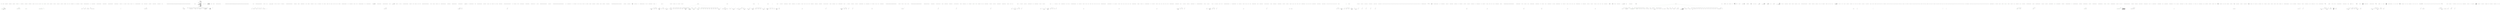 digraph  {
d1 [cluster="Nancy.Routing.DefaultMetadataModuleCatalog.DefaultMetadataModuleCatalog()", color=green, community=0, label="this.container = ConfigureContainer()", prediction=0, span="14-14"];
d31 [label="Nancy.Routing.DefaultMetadataModuleCatalog", span=""];
d0 [cluster="Nancy.Routing.DefaultMetadataModuleCatalog.DefaultMetadataModuleCatalog()", label="Entry Nancy.Routing.DefaultMetadataModuleCatalog.DefaultMetadataModuleCatalog()", span="12-12"];
d2 [cluster="Nancy.Routing.DefaultMetadataModuleCatalog.DefaultMetadataModuleCatalog()", label="Exit Nancy.Routing.DefaultMetadataModuleCatalog.DefaultMetadataModuleCatalog()", span="12-12"];
d3 [cluster="Nancy.Routing.DefaultMetadataModuleCatalog.ConfigureContainer()", label="Entry Nancy.Routing.DefaultMetadataModuleCatalog.ConfigureContainer()", span="25-25"];
d5 [cluster="Nancy.Routing.DefaultMetadataModuleCatalog.GetMetadataModule(System.Type)", color=green, community=0, label="var metadataModuleName = GetMetadataModuleName(moduleType.FullName)", prediction=1, span="19-19"];
d4 [cluster="Nancy.Routing.DefaultMetadataModuleCatalog.GetMetadataModule(System.Type)", label="Entry Nancy.Routing.DefaultMetadataModuleCatalog.GetMetadataModule(System.Type)", span="17-17"];
d6 [cluster="Nancy.Routing.DefaultMetadataModuleCatalog.GetMetadataModule(System.Type)", color=green, community=0, label="return this.container.ResolveAll<IMetadataModule>()\r\n                .FirstOrDefault(m => string.Compare(m.GetType().FullName, metadataModuleName, StringComparison.OrdinalIgnoreCase) == 0);", prediction=2, span="21-22"];
d8 [cluster="Nancy.Routing.DefaultMetadataModuleCatalog.GetMetadataModuleName(string)", label="Entry Nancy.Routing.DefaultMetadataModuleCatalog.GetMetadataModuleName(string)", span="37-37"];
d12 [cluster="lambda expression", color=green, community=0, label="string.Compare(m.GetType().FullName, metadataModuleName, StringComparison.OrdinalIgnoreCase) == 0", prediction=1, span="22-22"];
d7 [cluster="Nancy.Routing.DefaultMetadataModuleCatalog.GetMetadataModule(System.Type)", label="Exit Nancy.Routing.DefaultMetadataModuleCatalog.GetMetadataModule(System.Type)", span="17-17"];
d9 [cluster="Nancy.TinyIoc.TinyIoCContainer.ResolveAll<ResolveType>()", label="Entry Nancy.TinyIoc.TinyIoCContainer.ResolveAll<ResolveType>()", span="2364-2364"];
d10 [cluster="Unk.FirstOrDefault", label="Entry Unk.FirstOrDefault", span=""];
d11 [cluster="lambda expression", label="Entry lambda expression", span="22-22"];
d32 [label=metadataModuleName, span=""];
d13 [cluster="lambda expression", label="Exit lambda expression", span="22-22"];
d14 [cluster="object.GetType()", label="Entry object.GetType()", span="0-0"];
d15 [cluster="string.Compare(string, string, System.StringComparison)", label="Entry string.Compare(string, string, System.StringComparison)", span="0-0"];
d16 [cluster="Nancy.Routing.DefaultMetadataModuleCatalog.ConfigureContainer()", color=green, community=0, label="var container = new TinyIoCContainer()", prediction=4, span="27-27"];
d17 [cluster="Nancy.Routing.DefaultMetadataModuleCatalog.ConfigureContainer()", color=green, community=0, label="AppDomainAssemblyTypeScanner.TypesOf<IMetadataModule>().ToArray()", prediction=5, span="29-29"];
d21 [cluster="Nancy.TinyIoc.TinyIoCContainer.TinyIoCContainer()", label="Entry Nancy.TinyIoc.TinyIoCContainer.TinyIoCContainer()", span="3068-3068"];
d18 [cluster="Nancy.Routing.DefaultMetadataModuleCatalog.ConfigureContainer()", color=green, community=0, label="container.Register(typeof(IMetadataModule), metadataModuleType, metadataModuleType.FullName).AsMultiInstance()", prediction=4, span="31-31"];
d19 [cluster="Nancy.Routing.DefaultMetadataModuleCatalog.ConfigureContainer()", color=green, community=0, label="return container;", prediction=4, span="34-34"];
d22 [cluster="Nancy.Bootstrapper.AppDomainAssemblyTypeScanner.TypesOf<TType>()", label="Entry Nancy.Bootstrapper.AppDomainAssemblyTypeScanner.TypesOf<TType>()", span="300-300"];
d23 [cluster="System.Collections.Generic.IEnumerable<TSource>.ToArray<TSource>()", label="Entry System.Collections.Generic.IEnumerable<TSource>.ToArray<TSource>()", span="0-0"];
d24 [cluster="Nancy.TinyIoc.TinyIoCContainer.Register(System.Type, System.Type, string)", label="Entry Nancy.TinyIoc.TinyIoCContainer.Register(System.Type, System.Type, string)", span="1203-1203"];
d25 [cluster="Nancy.TinyIoc.TinyIoCContainer.RegisterOptions.AsMultiInstance()", label="Entry Nancy.TinyIoc.TinyIoCContainer.RegisterOptions.AsMultiInstance()", span="869-869"];
d20 [cluster="Nancy.Routing.DefaultMetadataModuleCatalog.ConfigureContainer()", label="Exit Nancy.Routing.DefaultMetadataModuleCatalog.ConfigureContainer()", span="25-25"];
d26 [cluster="Nancy.Routing.DefaultMetadataModuleCatalog.GetMetadataModuleName(string)", color=green, community=0, label="var i = moduleName.LastIndexOf(''Module'')", prediction=8, span="39-39"];
d27 [cluster="Nancy.Routing.DefaultMetadataModuleCatalog.GetMetadataModuleName(string)", color=green, community=0, label="return moduleName.Substring(0, i) + ''MetadataModule'';", prediction=9, span="41-41"];
d29 [cluster="string.LastIndexOf(string)", label="Entry string.LastIndexOf(string)", span="0-0"];
d28 [cluster="Nancy.Routing.DefaultMetadataModuleCatalog.GetMetadataModuleName(string)", label="Exit Nancy.Routing.DefaultMetadataModuleCatalog.GetMetadataModuleName(string)", span="37-37"];
d30 [cluster="string.Substring(int, int)", label="Entry string.Substring(int, int)", span="0-0"];
m0_164 [cluster="Nancy.BeforePipeline.Invoke(Nancy.NancyContext, System.Threading.CancellationToken)", file="DiagnosticsHook.cs", label="Entry Nancy.BeforePipeline.Invoke(Nancy.NancyContext, System.Threading.CancellationToken)", span="52-52"];
m0_152 [cluster="Nancy.Diagnostics.DiagnosticsSession.GenerateRandomSalt()", file="DiagnosticsHook.cs", label="Entry Nancy.Diagnostics.DiagnosticsSession.GenerateRandomSalt()", span="15-15"];
m0_77 [cluster="Nancy.Diagnostics.DiagnosticsHook.GetSession(Nancy.NancyContext, Nancy.Diagnostics.DiagnosticsConfiguration, Nancy.DefaultObjectSerializer)", file="DiagnosticsHook.cs", label="Entry Nancy.Diagnostics.DiagnosticsHook.GetSession(Nancy.NancyContext, Nancy.Diagnostics.DiagnosticsConfiguration, Nancy.DefaultObjectSerializer)", span="180-180"];
m0_105 [cluster="Nancy.Diagnostics.DiagnosticsHook.GetSession(Nancy.NancyContext, Nancy.Diagnostics.DiagnosticsConfiguration, Nancy.DefaultObjectSerializer)", file="DiagnosticsHook.cs", label="context.Request == null", span="182-182"];
m0_107 [cluster="Nancy.Diagnostics.DiagnosticsHook.GetSession(Nancy.NancyContext, Nancy.Diagnostics.DiagnosticsConfiguration, Nancy.DefaultObjectSerializer)", file="DiagnosticsHook.cs", label="IsLoginRequest(context, diagnosticsConfiguration)", span="187-187"];
m0_108 [cluster="Nancy.Diagnostics.DiagnosticsHook.GetSession(Nancy.NancyContext, Nancy.Diagnostics.DiagnosticsConfiguration, Nancy.DefaultObjectSerializer)", file="DiagnosticsHook.cs", label="return ProcessLogin(context, diagnosticsConfiguration, serializer);", span="189-189"];
m0_109 [cluster="Nancy.Diagnostics.DiagnosticsHook.GetSession(Nancy.NancyContext, Nancy.Diagnostics.DiagnosticsConfiguration, Nancy.DefaultObjectSerializer)", file="DiagnosticsHook.cs", label="!context.Request.Cookies.ContainsKey(diagnosticsConfiguration.CookieName)", span="192-192"];
m0_111 [cluster="Nancy.Diagnostics.DiagnosticsHook.GetSession(Nancy.NancyContext, Nancy.Diagnostics.DiagnosticsConfiguration, Nancy.DefaultObjectSerializer)", file="DiagnosticsHook.cs", label="var encryptedValue = HttpUtility.UrlDecode(context.Request.Cookies[diagnosticsConfiguration.CookieName])", span="197-197"];
m0_112 [cluster="Nancy.Diagnostics.DiagnosticsHook.GetSession(Nancy.NancyContext, Nancy.Diagnostics.DiagnosticsConfiguration, Nancy.DefaultObjectSerializer)", file="DiagnosticsHook.cs", label="var hmacStringLength = Base64Helpers.GetBase64Length(diagnosticsConfiguration.CryptographyConfiguration.HmacProvider.HmacLength)", span="198-198"];
m0_116 [cluster="Nancy.Diagnostics.DiagnosticsHook.GetSession(Nancy.NancyContext, Nancy.Diagnostics.DiagnosticsConfiguration, Nancy.DefaultObjectSerializer)", file="DiagnosticsHook.cs", label="var newHmac = diagnosticsConfiguration.CryptographyConfiguration.HmacProvider.GenerateHmac(encryptedSession)", span="203-203"];
m0_117 [cluster="Nancy.Diagnostics.DiagnosticsHook.GetSession(Nancy.NancyContext, Nancy.Diagnostics.DiagnosticsConfiguration, Nancy.DefaultObjectSerializer)", file="DiagnosticsHook.cs", label="var hmacValid = HmacComparer.Compare(newHmac, hmacBytes, diagnosticsConfiguration.CryptographyConfiguration.HmacProvider.HmacLength)", span="204-204"];
m0_120 [cluster="Nancy.Diagnostics.DiagnosticsHook.GetSession(Nancy.NancyContext, Nancy.Diagnostics.DiagnosticsConfiguration, Nancy.DefaultObjectSerializer)", file="DiagnosticsHook.cs", label="var decryptedValue = diagnosticsConfiguration.CryptographyConfiguration.EncryptionProvider.Decrypt(encryptedSession)", span="211-211"];
m0_121 [cluster="Nancy.Diagnostics.DiagnosticsHook.GetSession(Nancy.NancyContext, Nancy.Diagnostics.DiagnosticsConfiguration, Nancy.DefaultObjectSerializer)", file="DiagnosticsHook.cs", label="var session = serializer.Deserialize(decryptedValue) as DiagnosticsSession", span="212-212"];
m0_122 [cluster="Nancy.Diagnostics.DiagnosticsHook.GetSession(Nancy.NancyContext, Nancy.Diagnostics.DiagnosticsConfiguration, Nancy.DefaultObjectSerializer)", file="DiagnosticsHook.cs", label="session == null || session.Expiry < DateTime.Now || !SessionPasswordValid(session, diagnosticsConfiguration.Password)", span="214-214"];
m0_106 [cluster="Nancy.Diagnostics.DiagnosticsHook.GetSession(Nancy.NancyContext, Nancy.Diagnostics.DiagnosticsConfiguration, Nancy.DefaultObjectSerializer)", file="DiagnosticsHook.cs", label="return null;", span="184-184"];
m0_110 [cluster="Nancy.Diagnostics.DiagnosticsHook.GetSession(Nancy.NancyContext, Nancy.Diagnostics.DiagnosticsConfiguration, Nancy.DefaultObjectSerializer)", file="DiagnosticsHook.cs", label="return null;", span="194-194"];
m0_113 [cluster="Nancy.Diagnostics.DiagnosticsHook.GetSession(Nancy.NancyContext, Nancy.Diagnostics.DiagnosticsConfiguration, Nancy.DefaultObjectSerializer)", file="DiagnosticsHook.cs", label="var encryptedSession = encryptedValue.Substring(hmacStringLength)", span="199-199"];
m0_114 [cluster="Nancy.Diagnostics.DiagnosticsHook.GetSession(Nancy.NancyContext, Nancy.Diagnostics.DiagnosticsConfiguration, Nancy.DefaultObjectSerializer)", file="DiagnosticsHook.cs", label="var hmacString = encryptedValue.Substring(0, hmacStringLength)", span="200-200"];
m0_115 [cluster="Nancy.Diagnostics.DiagnosticsHook.GetSession(Nancy.NancyContext, Nancy.Diagnostics.DiagnosticsConfiguration, Nancy.DefaultObjectSerializer)", file="DiagnosticsHook.cs", label="var hmacBytes = Convert.FromBase64String(hmacString)", span="202-202"];
m0_118 [cluster="Nancy.Diagnostics.DiagnosticsHook.GetSession(Nancy.NancyContext, Nancy.Diagnostics.DiagnosticsConfiguration, Nancy.DefaultObjectSerializer)", file="DiagnosticsHook.cs", label="!hmacValid", span="206-206"];
m0_119 [cluster="Nancy.Diagnostics.DiagnosticsHook.GetSession(Nancy.NancyContext, Nancy.Diagnostics.DiagnosticsConfiguration, Nancy.DefaultObjectSerializer)", file="DiagnosticsHook.cs", label="return null;", span="208-208"];
m0_124 [cluster="Nancy.Diagnostics.DiagnosticsHook.GetSession(Nancy.NancyContext, Nancy.Diagnostics.DiagnosticsConfiguration, Nancy.DefaultObjectSerializer)", file="DiagnosticsHook.cs", label="return session;", span="219-219"];
m0_123 [cluster="Nancy.Diagnostics.DiagnosticsHook.GetSession(Nancy.NancyContext, Nancy.Diagnostics.DiagnosticsConfiguration, Nancy.DefaultObjectSerializer)", file="DiagnosticsHook.cs", label="return null;", span="216-216"];
m0_125 [cluster="Nancy.Diagnostics.DiagnosticsHook.GetSession(Nancy.NancyContext, Nancy.Diagnostics.DiagnosticsConfiguration, Nancy.DefaultObjectSerializer)", file="DiagnosticsHook.cs", label="Exit Nancy.Diagnostics.DiagnosticsHook.GetSession(Nancy.NancyContext, Nancy.Diagnostics.DiagnosticsConfiguration, Nancy.DefaultObjectSerializer)", span="180-180"];
m0_99 [cluster="System.DateTime.AddMinutes(double)", file="DiagnosticsHook.cs", label="Entry System.DateTime.AddMinutes(double)", span="0-0"];
m0_137 [cluster="Nancy.Diagnostics.DiagnosticsHook.SessionPasswordValid(Nancy.Diagnostics.DiagnosticsSession, string)", file="DiagnosticsHook.cs", label="Entry Nancy.Diagnostics.DiagnosticsHook.SessionPasswordValid(Nancy.Diagnostics.DiagnosticsSession, string)", span="222-222"];
m0_138 [cluster="Nancy.Diagnostics.DiagnosticsHook.SessionPasswordValid(Nancy.Diagnostics.DiagnosticsSession, string)", file="DiagnosticsHook.cs", label="var newHash = DiagnosticsSession.GenerateSaltedHash(realPassword, session.Salt)", span="224-224"];
m0_139 [cluster="Nancy.Diagnostics.DiagnosticsHook.SessionPasswordValid(Nancy.Diagnostics.DiagnosticsSession, string)", file="DiagnosticsHook.cs", label="return (newHash.Length == session.Hash.Length && newHash.SequenceEqual(session.Hash));", span="226-226"];
m0_140 [cluster="Nancy.Diagnostics.DiagnosticsHook.SessionPasswordValid(Nancy.Diagnostics.DiagnosticsSession, string)", file="DiagnosticsHook.cs", label="Exit Nancy.Diagnostics.DiagnosticsHook.SessionPasswordValid(Nancy.Diagnostics.DiagnosticsSession, string)", span="222-222"];
m0_53 [cluster="Nancy.Diagnostics.DiagnosticsViewRenderer.DiagnosticsViewRenderer(Nancy.NancyContext)", file="DiagnosticsHook.cs", label="Entry Nancy.Diagnostics.DiagnosticsViewRenderer.DiagnosticsViewRenderer(Nancy.NancyContext)", span="25-25"];
m0_104 [cluster="string.Format(string, object, object)", file="DiagnosticsHook.cs", label="Entry string.Format(string, object, object)", span="0-0"];
m0_0 [cluster="Nancy.Diagnostics.DiagnosticsHook.Enable(Nancy.Diagnostics.DiagnosticsConfiguration, Nancy.Bootstrapper.IPipelines, System.Collections.Generic.IEnumerable<Nancy.Diagnostics.IDiagnosticsProvider>, Nancy.IRootPathProvider, Nancy.Diagnostics.IRequestTracing, Nancy.Bootstrapper.NancyInternalConfiguration, Nancy.ModelBinding.IModelBinderLocator, System.Collections.Generic.IEnumerable<Nancy.Responses.Negotiation.IResponseProcessor>, System.Collections.Generic.IEnumerable<Nancy.Routing.Constraints.IRouteSegmentConstraint>, Nancy.Culture.ICultureService, Nancy.Diagnostics.IRequestTraceFactory, System.Collections.Generic.IEnumerable<Nancy.Routing.IRouteMetadataProvider>)", file="DiagnosticsHook.cs", label="Entry Nancy.Diagnostics.DiagnosticsHook.Enable(Nancy.Diagnostics.DiagnosticsConfiguration, Nancy.Bootstrapper.IPipelines, System.Collections.Generic.IEnumerable<Nancy.Diagnostics.IDiagnosticsProvider>, Nancy.IRootPathProvider, Nancy.Diagnostics.IRequestTracing, Nancy.Bootstrapper.NancyInternalConfiguration, Nancy.ModelBinding.IModelBinderLocator, System.Collections.Generic.IEnumerable<Nancy.Responses.Negotiation.IResponseProcessor>, System.Collections.Generic.IEnumerable<Nancy.Routing.Constraints.IRouteSegmentConstraint>, Nancy.Culture.ICultureService, Nancy.Diagnostics.IRequestTraceFactory, System.Collections.Generic.IEnumerable<Nancy.Routing.IRouteMetadataProvider>)", span="30-30"];
m0_1 [cluster="Nancy.Diagnostics.DiagnosticsHook.Enable(Nancy.Diagnostics.DiagnosticsConfiguration, Nancy.Bootstrapper.IPipelines, System.Collections.Generic.IEnumerable<Nancy.Diagnostics.IDiagnosticsProvider>, Nancy.IRootPathProvider, Nancy.Diagnostics.IRequestTracing, Nancy.Bootstrapper.NancyInternalConfiguration, Nancy.ModelBinding.IModelBinderLocator, System.Collections.Generic.IEnumerable<Nancy.Responses.Negotiation.IResponseProcessor>, System.Collections.Generic.IEnumerable<Nancy.Routing.Constraints.IRouteSegmentConstraint>, Nancy.Culture.ICultureService, Nancy.Diagnostics.IRequestTraceFactory, System.Collections.Generic.IEnumerable<Nancy.Routing.IRouteMetadataProvider>)", file="DiagnosticsHook.cs", label="var diagnosticsModuleCatalog = new DiagnosticsModuleCatalog(providers, rootPathProvider, requestTracing, configuration, diagnosticsConfiguration)", span="44-44"];
m0_3 [cluster="Nancy.Diagnostics.DiagnosticsHook.Enable(Nancy.Diagnostics.DiagnosticsConfiguration, Nancy.Bootstrapper.IPipelines, System.Collections.Generic.IEnumerable<Nancy.Diagnostics.IDiagnosticsProvider>, Nancy.IRootPathProvider, Nancy.Diagnostics.IRequestTracing, Nancy.Bootstrapper.NancyInternalConfiguration, Nancy.ModelBinding.IModelBinderLocator, System.Collections.Generic.IEnumerable<Nancy.Responses.Negotiation.IResponseProcessor>, System.Collections.Generic.IEnumerable<Nancy.Routing.Constraints.IRouteSegmentConstraint>, Nancy.Culture.ICultureService, Nancy.Diagnostics.IRequestTraceFactory, System.Collections.Generic.IEnumerable<Nancy.Routing.IRouteMetadataProvider>)", file="DiagnosticsHook.cs", label="var diagnosticsRouteResolver = new DefaultRouteResolver(\r\n                diagnosticsModuleCatalog,\r\n                new DiagnosticsModuleBuilder(rootPathProvider, modelBinderLocator),\r\n                diagnosticsRouteCache,\r\n                new RouteResolverTrie(new TrieNodeFactory(routeSegmentConstraints)))", span="48-52"];
m0_5 [cluster="Nancy.Diagnostics.DiagnosticsHook.Enable(Nancy.Diagnostics.DiagnosticsConfiguration, Nancy.Bootstrapper.IPipelines, System.Collections.Generic.IEnumerable<Nancy.Diagnostics.IDiagnosticsProvider>, Nancy.IRootPathProvider, Nancy.Diagnostics.IRequestTracing, Nancy.Bootstrapper.NancyInternalConfiguration, Nancy.ModelBinding.IModelBinderLocator, System.Collections.Generic.IEnumerable<Nancy.Responses.Negotiation.IResponseProcessor>, System.Collections.Generic.IEnumerable<Nancy.Routing.Constraints.IRouteSegmentConstraint>, Nancy.Culture.ICultureService, Nancy.Diagnostics.IRequestTraceFactory, System.Collections.Generic.IEnumerable<Nancy.Routing.IRouteMetadataProvider>)", file="DiagnosticsHook.cs", label="pipelines.BeforeRequest.AddItemToStartOfPipeline(\r\n                new PipelineItem<Func<NancyContext, Response>>(\r\n                    PipelineKey,\r\n                    ctx =>\r\n                    {\r\n                        if (!ctx.ControlPanelEnabled)\r\n                        {\r\n                            return null;\r\n                        }\r\n\r\n                        if (!ctx.Request.Path.StartsWith(diagnosticsConfiguration.Path, StringComparison.OrdinalIgnoreCase))\r\n                        {\r\n                            return null;\r\n                        }\r\n\r\n                        ctx.Items[ItemsKey] = true;\r\n\r\n                        var resourcePrefix =\r\n                            string.Concat(diagnosticsConfiguration.Path, ''/Resources/'');\r\n\r\n                        if (ctx.Request.Path.StartsWith(resourcePrefix, StringComparison.OrdinalIgnoreCase))\r\n                        {\r\n                            var resourceNamespace = ''Nancy.Diagnostics.Resources'';\r\n\r\n                            var path = Path.GetDirectoryName(ctx.Request.Url.Path.Replace(resourcePrefix, string.Empty)) ?? string.Empty;\r\n                            if (!string.IsNullOrEmpty(path))\r\n                            {\r\n                                resourceNamespace += string.Format(''.{0}'', path.Replace(Path.DirectorySeparatorChar, '.'));\r\n                            }\r\n\r\n                            return new EmbeddedFileResponse(\r\n                                typeof(DiagnosticsHook).Assembly,\r\n                                resourceNamespace,\r\n                                Path.GetFileName(ctx.Request.Url.Path));\r\n                        }\r\n\r\n                        RewriteDiagnosticsUrl(diagnosticsConfiguration, ctx);\r\n\r\n                        return diagnosticsConfiguration.Valid\r\n                                   ? ExecuteDiagnostics(ctx, diagnosticsRouteResolver, diagnosticsConfiguration, serializer)\r\n                                   : GetDiagnosticsHelpView(ctx);\r\n                    }))", span="56-97"];
m0_4 [cluster="Nancy.Diagnostics.DiagnosticsHook.Enable(Nancy.Diagnostics.DiagnosticsConfiguration, Nancy.Bootstrapper.IPipelines, System.Collections.Generic.IEnumerable<Nancy.Diagnostics.IDiagnosticsProvider>, Nancy.IRootPathProvider, Nancy.Diagnostics.IRequestTracing, Nancy.Bootstrapper.NancyInternalConfiguration, Nancy.ModelBinding.IModelBinderLocator, System.Collections.Generic.IEnumerable<Nancy.Responses.Negotiation.IResponseProcessor>, System.Collections.Generic.IEnumerable<Nancy.Routing.Constraints.IRouteSegmentConstraint>, Nancy.Culture.ICultureService, Nancy.Diagnostics.IRequestTraceFactory, System.Collections.Generic.IEnumerable<Nancy.Routing.IRouteMetadataProvider>)", file="DiagnosticsHook.cs", label="var serializer = new DefaultObjectSerializer()", span="54-54"];
m0_6 [cluster="Nancy.Diagnostics.DiagnosticsHook.Enable(Nancy.Diagnostics.DiagnosticsConfiguration, Nancy.Bootstrapper.IPipelines, System.Collections.Generic.IEnumerable<Nancy.Diagnostics.IDiagnosticsProvider>, Nancy.IRootPathProvider, Nancy.Diagnostics.IRequestTracing, Nancy.Bootstrapper.NancyInternalConfiguration, Nancy.ModelBinding.IModelBinderLocator, System.Collections.Generic.IEnumerable<Nancy.Responses.Negotiation.IResponseProcessor>, System.Collections.Generic.IEnumerable<Nancy.Routing.Constraints.IRouteSegmentConstraint>, Nancy.Culture.ICultureService, Nancy.Diagnostics.IRequestTraceFactory, System.Collections.Generic.IEnumerable<Nancy.Routing.IRouteMetadataProvider>)", file="DiagnosticsHook.cs", label="Exit Nancy.Diagnostics.DiagnosticsHook.Enable(Nancy.Diagnostics.DiagnosticsConfiguration, Nancy.Bootstrapper.IPipelines, System.Collections.Generic.IEnumerable<Nancy.Diagnostics.IDiagnosticsProvider>, Nancy.IRootPathProvider, Nancy.Diagnostics.IRequestTracing, Nancy.Bootstrapper.NancyInternalConfiguration, Nancy.ModelBinding.IModelBinderLocator, System.Collections.Generic.IEnumerable<Nancy.Responses.Negotiation.IResponseProcessor>, System.Collections.Generic.IEnumerable<Nancy.Routing.Constraints.IRouteSegmentConstraint>, Nancy.Culture.ICultureService, Nancy.Diagnostics.IRequestTraceFactory, System.Collections.Generic.IEnumerable<Nancy.Routing.IRouteMetadataProvider>)", span="30-30"];
m0_45 [cluster="Nancy.Diagnostics.DiagnosticsHook.ExecuteDiagnostics(Nancy.NancyContext, Nancy.Routing.IRouteResolver, Nancy.Diagnostics.DiagnosticsConfiguration, Nancy.DefaultObjectSerializer)", file="DiagnosticsHook.cs", label="Entry Nancy.Diagnostics.DiagnosticsHook.ExecuteDiagnostics(Nancy.NancyContext, Nancy.Routing.IRouteResolver, Nancy.Diagnostics.DiagnosticsConfiguration, Nancy.DefaultObjectSerializer)", span="119-119"];
m0_58 [cluster="Nancy.Diagnostics.DiagnosticsHook.ExecuteDiagnostics(Nancy.NancyContext, Nancy.Routing.IRouteResolver, Nancy.Diagnostics.DiagnosticsConfiguration, Nancy.DefaultObjectSerializer)", file="DiagnosticsHook.cs", label="var session = GetSession(ctx, diagnosticsConfiguration, serializer)", span="121-121"];
m0_60 [cluster="Nancy.Diagnostics.DiagnosticsHook.ExecuteDiagnostics(Nancy.NancyContext, Nancy.Routing.IRouteResolver, Nancy.Diagnostics.DiagnosticsConfiguration, Nancy.DefaultObjectSerializer)", file="DiagnosticsHook.cs", label="var view = GetDiagnosticsLoginView(ctx)", span="125-125"];
m0_61 [cluster="Nancy.Diagnostics.DiagnosticsHook.ExecuteDiagnostics(Nancy.NancyContext, Nancy.Routing.IRouteResolver, Nancy.Diagnostics.DiagnosticsConfiguration, Nancy.DefaultObjectSerializer)", file="DiagnosticsHook.cs", label="view.AddCookie(\r\n                    new NancyCookie(diagnosticsConfiguration.CookieName, String.Empty, true) { Expires = DateTime.Now.AddDays(-1) })", span="127-128"];
m0_63 [cluster="Nancy.Diagnostics.DiagnosticsHook.ExecuteDiagnostics(Nancy.NancyContext, Nancy.Routing.IRouteResolver, Nancy.Diagnostics.DiagnosticsConfiguration, Nancy.DefaultObjectSerializer)", file="DiagnosticsHook.cs", label="var resolveResult = routeResolver.Resolve(ctx)", span="133-133"];
m0_64 [cluster="Nancy.Diagnostics.DiagnosticsHook.ExecuteDiagnostics(Nancy.NancyContext, Nancy.Routing.IRouteResolver, Nancy.Diagnostics.DiagnosticsConfiguration, Nancy.DefaultObjectSerializer)", file="DiagnosticsHook.cs", label="ctx.Parameters = resolveResult.Parameters", span="135-135"];
m0_65 [cluster="Nancy.Diagnostics.DiagnosticsHook.ExecuteDiagnostics(Nancy.NancyContext, Nancy.Routing.IRouteResolver, Nancy.Diagnostics.DiagnosticsConfiguration, Nancy.DefaultObjectSerializer)", file="DiagnosticsHook.cs", label="ExecuteRoutePreReq(ctx, CancellationToken, resolveResult.Before)", span="136-136"];
m0_66 [cluster="Nancy.Diagnostics.DiagnosticsHook.ExecuteDiagnostics(Nancy.NancyContext, Nancy.Routing.IRouteResolver, Nancy.Diagnostics.DiagnosticsConfiguration, Nancy.DefaultObjectSerializer)", file="DiagnosticsHook.cs", label="ctx.Response == null", span="138-138"];
m0_69 [cluster="Nancy.Diagnostics.DiagnosticsHook.ExecuteDiagnostics(Nancy.NancyContext, Nancy.Routing.IRouteResolver, Nancy.Diagnostics.DiagnosticsConfiguration, Nancy.DefaultObjectSerializer)", file="DiagnosticsHook.cs", label="ctx.Response = task.Result", span="143-143"];
m0_70 [cluster="Nancy.Diagnostics.DiagnosticsHook.ExecuteDiagnostics(Nancy.NancyContext, Nancy.Routing.IRouteResolver, Nancy.Diagnostics.DiagnosticsConfiguration, Nancy.DefaultObjectSerializer)", file="DiagnosticsHook.cs", label="ctx.Request.Method.ToUpperInvariant() == ''HEAD''", span="146-146"];
m0_71 [cluster="Nancy.Diagnostics.DiagnosticsHook.ExecuteDiagnostics(Nancy.NancyContext, Nancy.Routing.IRouteResolver, Nancy.Diagnostics.DiagnosticsConfiguration, Nancy.DefaultObjectSerializer)", file="DiagnosticsHook.cs", label="ctx.Response = new HeadResponse(ctx.Response)", span="148-148"];
m0_73 [cluster="Nancy.Diagnostics.DiagnosticsHook.ExecuteDiagnostics(Nancy.NancyContext, Nancy.Routing.IRouteResolver, Nancy.Diagnostics.DiagnosticsConfiguration, Nancy.DefaultObjectSerializer)", file="DiagnosticsHook.cs", label="resolveResult.After.Invoke(ctx, CancellationToken)", span="153-153"];
m0_74 [cluster="Nancy.Diagnostics.DiagnosticsHook.ExecuteDiagnostics(Nancy.NancyContext, Nancy.Routing.IRouteResolver, Nancy.Diagnostics.DiagnosticsConfiguration, Nancy.DefaultObjectSerializer)", file="DiagnosticsHook.cs", label="AddUpdateSessionCookie(session, ctx, diagnosticsConfiguration, serializer)", span="156-156"];
m0_75 [cluster="Nancy.Diagnostics.DiagnosticsHook.ExecuteDiagnostics(Nancy.NancyContext, Nancy.Routing.IRouteResolver, Nancy.Diagnostics.DiagnosticsConfiguration, Nancy.DefaultObjectSerializer)", file="DiagnosticsHook.cs", label="return ctx.Response;", span="158-158"];
m0_59 [cluster="Nancy.Diagnostics.DiagnosticsHook.ExecuteDiagnostics(Nancy.NancyContext, Nancy.Routing.IRouteResolver, Nancy.Diagnostics.DiagnosticsConfiguration, Nancy.DefaultObjectSerializer)", file="DiagnosticsHook.cs", label="session == null", span="123-123"];
m0_62 [cluster="Nancy.Diagnostics.DiagnosticsHook.ExecuteDiagnostics(Nancy.NancyContext, Nancy.Routing.IRouteResolver, Nancy.Diagnostics.DiagnosticsConfiguration, Nancy.DefaultObjectSerializer)", file="DiagnosticsHook.cs", label="return view;", span="130-130"];
m0_67 [cluster="Nancy.Diagnostics.DiagnosticsHook.ExecuteDiagnostics(Nancy.NancyContext, Nancy.Routing.IRouteResolver, Nancy.Diagnostics.DiagnosticsConfiguration, Nancy.DefaultObjectSerializer)", file="DiagnosticsHook.cs", label="var task = resolveResult.Route.Invoke(resolveResult.Parameters, CancellationToken)", span="141-141"];
m0_72 [cluster="Nancy.Diagnostics.DiagnosticsHook.ExecuteDiagnostics(Nancy.NancyContext, Nancy.Routing.IRouteResolver, Nancy.Diagnostics.DiagnosticsConfiguration, Nancy.DefaultObjectSerializer)", file="DiagnosticsHook.cs", label="resolveResult.After != null", span="151-151"];
m0_68 [cluster="Nancy.Diagnostics.DiagnosticsHook.ExecuteDiagnostics(Nancy.NancyContext, Nancy.Routing.IRouteResolver, Nancy.Diagnostics.DiagnosticsConfiguration, Nancy.DefaultObjectSerializer)", file="DiagnosticsHook.cs", label="task.Wait()", span="142-142"];
m0_76 [cluster="Nancy.Diagnostics.DiagnosticsHook.ExecuteDiagnostics(Nancy.NancyContext, Nancy.Routing.IRouteResolver, Nancy.Diagnostics.DiagnosticsConfiguration, Nancy.DefaultObjectSerializer)", file="DiagnosticsHook.cs", label="Exit Nancy.Diagnostics.DiagnosticsHook.ExecuteDiagnostics(Nancy.NancyContext, Nancy.Routing.IRouteResolver, Nancy.Diagnostics.DiagnosticsConfiguration, Nancy.DefaultObjectSerializer)", span="119-119"];
m0_10 [cluster="Nancy.Routing.DefaultRouteSegmentExtractor.DefaultRouteSegmentExtractor()", file="DiagnosticsHook.cs", label="Entry Nancy.Routing.DefaultRouteSegmentExtractor.DefaultRouteSegmentExtractor()", span="7-7"];
m0_86 [cluster="Nancy.HeadResponse.HeadResponse(Nancy.Response)", file="DiagnosticsHook.cs", label="Entry Nancy.HeadResponse.HeadResponse(Nancy.Response)", span="19-19"];
m0_42 [cluster="Nancy.Responses.EmbeddedFileResponse.EmbeddedFileResponse(System.Reflection.Assembly, string, string)", file="DiagnosticsHook.cs", label="Entry Nancy.Responses.EmbeddedFileResponse.EmbeddedFileResponse(System.Reflection.Assembly, string, string)", span="18-18"];
m0_43 [cluster="System.IO.Path.GetFileName(string)", file="DiagnosticsHook.cs", label="Entry System.IO.Path.GetFileName(string)", span="0-0"];
m0_130 [cluster="Nancy.Cryptography.Base64Helpers.GetBase64Length(int)", file="DiagnosticsHook.cs", label="Entry Nancy.Cryptography.Base64Helpers.GetBase64Length(int)", span="11-11"];
m0_54 [cluster="Nancy.Diagnostics.DiagnosticsHook.GetDiagnosticsLoginView(Nancy.NancyContext)", file="DiagnosticsHook.cs", label="Entry Nancy.Diagnostics.DiagnosticsHook.GetDiagnosticsLoginView(Nancy.NancyContext)", span="112-112"];
m0_55 [cluster="Nancy.Diagnostics.DiagnosticsHook.GetDiagnosticsLoginView(Nancy.NancyContext)", file="DiagnosticsHook.cs", label="var renderer = new DiagnosticsViewRenderer(ctx)", span="114-114"];
m0_56 [cluster="Nancy.Diagnostics.DiagnosticsHook.GetDiagnosticsLoginView(Nancy.NancyContext)", file="DiagnosticsHook.cs", label="return renderer[''login''];", span="116-116"];
m0_57 [cluster="Nancy.Diagnostics.DiagnosticsHook.GetDiagnosticsLoginView(Nancy.NancyContext)", file="DiagnosticsHook.cs", label="Exit Nancy.Diagnostics.DiagnosticsHook.GetDiagnosticsLoginView(Nancy.NancyContext)", span="112-112"];
m0_41 [cluster="string.Format(string, object)", file="DiagnosticsHook.cs", label="Entry string.Format(string, object)", span="0-0"];
m0_78 [cluster="Nancy.Cookies.NancyCookie.NancyCookie(string, string, bool)", file="DiagnosticsHook.cs", label="Entry Nancy.Cookies.NancyCookie.NancyCookie(string, string, bool)", span="15-15"];
m0_136 [cluster="Nancy.DefaultObjectSerializer.Deserialize(string)", file="DiagnosticsHook.cs", label="Entry Nancy.DefaultObjectSerializer.Deserialize(string)", span="38-38"];
m0_37 [cluster="string.Replace(string, string)", file="DiagnosticsHook.cs", label="Entry string.Replace(string, string)", span="0-0"];
m0_129 [cluster="Nancy.Helpers.HttpUtility.UrlDecode(string)", file="DiagnosticsHook.cs", label="Entry Nancy.Helpers.HttpUtility.UrlDecode(string)", span="108-108"];
m0_38 [cluster="System.IO.Path.GetDirectoryName(string)", file="DiagnosticsHook.cs", label="Entry System.IO.Path.GetDirectoryName(string)", span="0-0"];
m0_40 [cluster="string.Replace(char, char)", file="DiagnosticsHook.cs", label="Entry string.Replace(char, char)", span="0-0"];
m0_157 [cluster="string.EndsWith(string)", file="DiagnosticsHook.cs", label="Entry string.EndsWith(string)", span="0-0"];
m0_16 [cluster="Nancy.DefaultObjectSerializer.DefaultObjectSerializer()", file="DiagnosticsHook.cs", label="Entry Nancy.DefaultObjectSerializer.DefaultObjectSerializer()", span="7-7"];
m0_82 [cluster="Nancy.Diagnostics.DiagnosticsHook.ExecuteRoutePreReq(Nancy.NancyContext, System.Threading.CancellationToken, Nancy.BeforePipeline)", file="DiagnosticsHook.cs", label="Entry Nancy.Diagnostics.DiagnosticsHook.ExecuteRoutePreReq(Nancy.NancyContext, System.Threading.CancellationToken, Nancy.BeforePipeline)", span="257-257"];
m0_158 [cluster="Nancy.Diagnostics.DiagnosticsHook.ExecuteRoutePreReq(Nancy.NancyContext, System.Threading.CancellationToken, Nancy.BeforePipeline)", file="DiagnosticsHook.cs", label="resolveResultPreReq == null", span="259-259"];
m0_160 [cluster="Nancy.Diagnostics.DiagnosticsHook.ExecuteRoutePreReq(Nancy.NancyContext, System.Threading.CancellationToken, Nancy.BeforePipeline)", file="DiagnosticsHook.cs", label="var resolveResultPreReqResponse = resolveResultPreReq.Invoke(context, cancellationToken).Result", span="264-264"];
m0_162 [cluster="Nancy.Diagnostics.DiagnosticsHook.ExecuteRoutePreReq(Nancy.NancyContext, System.Threading.CancellationToken, Nancy.BeforePipeline)", file="DiagnosticsHook.cs", label="context.Response = resolveResultPreReqResponse", span="268-268"];
m0_159 [cluster="Nancy.Diagnostics.DiagnosticsHook.ExecuteRoutePreReq(Nancy.NancyContext, System.Threading.CancellationToken, Nancy.BeforePipeline)", file="DiagnosticsHook.cs", label="return;", span="261-261"];
m0_161 [cluster="Nancy.Diagnostics.DiagnosticsHook.ExecuteRoutePreReq(Nancy.NancyContext, System.Threading.CancellationToken, Nancy.BeforePipeline)", file="DiagnosticsHook.cs", label="resolveResultPreReqResponse != null", span="266-266"];
m0_163 [cluster="Nancy.Diagnostics.DiagnosticsHook.ExecuteRoutePreReq(Nancy.NancyContext, System.Threading.CancellationToken, Nancy.BeforePipeline)", file="DiagnosticsHook.cs", label="Exit Nancy.Diagnostics.DiagnosticsHook.ExecuteRoutePreReq(Nancy.NancyContext, System.Threading.CancellationToken, Nancy.BeforePipeline)", span="257-257"];
m0_85 [cluster="string.ToUpperInvariant()", file="DiagnosticsHook.cs", label="Entry string.ToUpperInvariant()", span="0-0"];
m0_126 [cluster="Nancy.Diagnostics.DiagnosticsHook.IsLoginRequest(Nancy.NancyContext, Nancy.Diagnostics.DiagnosticsConfiguration)", file="DiagnosticsHook.cs", label="Entry Nancy.Diagnostics.DiagnosticsHook.IsLoginRequest(Nancy.NancyContext, Nancy.Diagnostics.DiagnosticsConfiguration)", span="250-250"];
m0_154 [cluster="Nancy.Diagnostics.DiagnosticsHook.IsLoginRequest(Nancy.NancyContext, Nancy.Diagnostics.DiagnosticsConfiguration)", file="DiagnosticsHook.cs", label="return context.Request.Method == ''POST'' &&\r\n                context.Request.Url.BasePath.TrimEnd(new[] { '/' }).EndsWith(diagnosticsConfiguration.Path) &&\r\n                context.Request.Url.Path == ''/'';", span="252-254"];
m0_155 [cluster="Nancy.Diagnostics.DiagnosticsHook.IsLoginRequest(Nancy.NancyContext, Nancy.Diagnostics.DiagnosticsConfiguration)", file="DiagnosticsHook.cs", label="Exit Nancy.Diagnostics.DiagnosticsHook.IsLoginRequest(Nancy.NancyContext, Nancy.Diagnostics.DiagnosticsConfiguration)", span="250-250"];
m0_127 [cluster="Nancy.Diagnostics.DiagnosticsHook.ProcessLogin(Nancy.NancyContext, Nancy.Diagnostics.DiagnosticsConfiguration, Nancy.DefaultObjectSerializer)", file="DiagnosticsHook.cs", label="Entry Nancy.Diagnostics.DiagnosticsHook.ProcessLogin(Nancy.NancyContext, Nancy.Diagnostics.DiagnosticsConfiguration, Nancy.DefaultObjectSerializer)", span="229-229"];
m0_143 [cluster="Nancy.Diagnostics.DiagnosticsHook.ProcessLogin(Nancy.NancyContext, Nancy.Diagnostics.DiagnosticsConfiguration, Nancy.DefaultObjectSerializer)", file="DiagnosticsHook.cs", label="string password = context.Request.Form.Password", span="231-231"];
m0_144 [cluster="Nancy.Diagnostics.DiagnosticsHook.ProcessLogin(Nancy.NancyContext, Nancy.Diagnostics.DiagnosticsConfiguration, Nancy.DefaultObjectSerializer)", file="DiagnosticsHook.cs", label="!string.Equals(password, diagnosticsConfiguration.Password, StringComparison.Ordinal)", span="233-233"];
m0_148 [cluster="Nancy.Diagnostics.DiagnosticsHook.ProcessLogin(Nancy.NancyContext, Nancy.Diagnostics.DiagnosticsConfiguration, Nancy.DefaultObjectSerializer)", file="DiagnosticsHook.cs", label="var session = new DiagnosticsSession\r\n            {\r\n                Hash = hash,\r\n                Salt = salt,\r\n                Expiry = DateTime.Now.AddMinutes(diagnosticsConfiguration.SlidingTimeout)\r\n            }", span="240-245"];
m0_147 [cluster="Nancy.Diagnostics.DiagnosticsHook.ProcessLogin(Nancy.NancyContext, Nancy.Diagnostics.DiagnosticsConfiguration, Nancy.DefaultObjectSerializer)", file="DiagnosticsHook.cs", label="var hash = DiagnosticsSession.GenerateSaltedHash(password, salt)", span="239-239"];
m0_145 [cluster="Nancy.Diagnostics.DiagnosticsHook.ProcessLogin(Nancy.NancyContext, Nancy.Diagnostics.DiagnosticsConfiguration, Nancy.DefaultObjectSerializer)", file="DiagnosticsHook.cs", label="return null;", span="235-235"];
m0_146 [cluster="Nancy.Diagnostics.DiagnosticsHook.ProcessLogin(Nancy.NancyContext, Nancy.Diagnostics.DiagnosticsConfiguration, Nancy.DefaultObjectSerializer)", file="DiagnosticsHook.cs", label="var salt = DiagnosticsSession.GenerateRandomSalt()", span="238-238"];
m0_149 [cluster="Nancy.Diagnostics.DiagnosticsHook.ProcessLogin(Nancy.NancyContext, Nancy.Diagnostics.DiagnosticsConfiguration, Nancy.DefaultObjectSerializer)", file="DiagnosticsHook.cs", label="return session;", span="247-247"];
m0_150 [cluster="Nancy.Diagnostics.DiagnosticsHook.ProcessLogin(Nancy.NancyContext, Nancy.Diagnostics.DiagnosticsConfiguration, Nancy.DefaultObjectSerializer)", file="DiagnosticsHook.cs", label="Exit Nancy.Diagnostics.DiagnosticsHook.ProcessLogin(Nancy.NancyContext, Nancy.Diagnostics.DiagnosticsConfiguration, Nancy.DefaultObjectSerializer)", span="229-229"];
m0_17 [cluster="Nancy.PipelineItem<TDelegate>.PipelineItem(string, TDelegate)", file="DiagnosticsHook.cs", label="Entry Nancy.PipelineItem<TDelegate>.PipelineItem(string, TDelegate)", span="8-8"];
m0_103 [cluster="System.Convert.ToBase64String(byte[])", file="DiagnosticsHook.cs", label="Entry System.Convert.ToBase64String(byte[])", span="0-0"];
m0_153 [cluster="Nancy.Diagnostics.DiagnosticsSession.DiagnosticsSession()", file="DiagnosticsHook.cs", label="Entry Nancy.Diagnostics.DiagnosticsSession.DiagnosticsSession()", span="7-7"];
m0_156 [cluster="string.TrimEnd(params char[])", file="DiagnosticsHook.cs", label="Entry string.TrimEnd(params char[])", span="0-0"];
m0_79 [cluster="System.DateTime.AddDays(double)", file="DiagnosticsHook.cs", label="Entry System.DateTime.AddDays(double)", span="0-0"];
m0_12 [cluster="Nancy.Routing.DefaultRouteResolver.DefaultRouteResolver(Nancy.INancyModuleCatalog, Nancy.Routing.INancyModuleBuilder, Nancy.Routing.IRouteCache, Nancy.Routing.Trie.IRouteResolverTrie)", file="DiagnosticsHook.cs", label="Entry Nancy.Routing.DefaultRouteResolver.DefaultRouteResolver(Nancy.INancyModuleCatalog, Nancy.Routing.INancyModuleBuilder, Nancy.Routing.IRouteCache, Nancy.Routing.Trie.IRouteResolverTrie)", span="30-30"];
m0_35 [cluster="string.StartsWith(string, System.StringComparison)", file="DiagnosticsHook.cs", label="Entry string.StartsWith(string, System.StringComparison)", span="0-0"];
m0_135 [cluster="Nancy.Cryptography.IEncryptionProvider.Decrypt(string)", file="DiagnosticsHook.cs", label="Entry Nancy.Cryptography.IEncryptionProvider.Decrypt(string)", span="19-19"];
m0_134 [cluster="Nancy.Cryptography.HmacComparer.Compare(byte[], byte[], int)", file="DiagnosticsHook.cs", label="Entry Nancy.Cryptography.HmacComparer.Compare(byte[], byte[], int)", span="15-15"];
m0_142 [cluster="Unk.SequenceEqual", file="DiagnosticsHook.cs", label="Entry Unk.SequenceEqual", span=""];
m0_15 [cluster="Nancy.Routing.Trie.TrieNodeFactory.TrieNodeFactory(System.Collections.Generic.IEnumerable<Nancy.Routing.Constraints.IRouteSegmentConstraint>)", file="DiagnosticsHook.cs", label="Entry Nancy.Routing.Trie.TrieNodeFactory.TrieNodeFactory(System.Collections.Generic.IEnumerable<Nancy.Routing.Constraints.IRouteSegmentConstraint>)", span="15-15"];
m0_50 [cluster="Nancy.AsyncNamedPipelineBase<TAsyncDelegate, TSyncDelegate>.RemoveByName(string)", file="DiagnosticsHook.cs", label="Entry Nancy.AsyncNamedPipelineBase<TAsyncDelegate, TSyncDelegate>.RemoveByName(string)", span="306-306"];
m0_18 [cluster="Nancy.AsyncNamedPipelineBase<TAsyncDelegate, TSyncDelegate>.AddItemToStartOfPipeline(Nancy.PipelineItem<TSyncDelegate>, bool)", file="DiagnosticsHook.cs", label="Entry Nancy.AsyncNamedPipelineBase<TAsyncDelegate, TSyncDelegate>.AddItemToStartOfPipeline(Nancy.PipelineItem<TSyncDelegate>, bool)", span="78-78"];
m0_44 [cluster="Nancy.Diagnostics.DiagnosticsHook.RewriteDiagnosticsUrl(Nancy.Diagnostics.DiagnosticsConfiguration, Nancy.NancyContext)", file="DiagnosticsHook.cs", label="Entry Nancy.Diagnostics.DiagnosticsHook.RewriteDiagnosticsUrl(Nancy.Diagnostics.DiagnosticsConfiguration, Nancy.NancyContext)", span="272-272"];
m0_165 [cluster="Nancy.Diagnostics.DiagnosticsHook.RewriteDiagnosticsUrl(Nancy.Diagnostics.DiagnosticsConfiguration, Nancy.NancyContext)", file="DiagnosticsHook.cs", label="ctx.Request.Url.BasePath =\r\n                string.Concat(ctx.Request.Url.BasePath, diagnosticsConfiguration.Path)", span="274-275"];
m0_166 [cluster="Nancy.Diagnostics.DiagnosticsHook.RewriteDiagnosticsUrl(Nancy.Diagnostics.DiagnosticsConfiguration, Nancy.NancyContext)", file="DiagnosticsHook.cs", label="ctx.Request.Url.Path =\r\n                ctx.Request.Url.Path.Substring(diagnosticsConfiguration.Path.Length)", span="277-278"];
m0_167 [cluster="Nancy.Diagnostics.DiagnosticsHook.RewriteDiagnosticsUrl(Nancy.Diagnostics.DiagnosticsConfiguration, Nancy.NancyContext)", file="DiagnosticsHook.cs", label="ctx.Request.Url.Path.Length.Equals(0)", span="280-280"];
m0_168 [cluster="Nancy.Diagnostics.DiagnosticsHook.RewriteDiagnosticsUrl(Nancy.Diagnostics.DiagnosticsConfiguration, Nancy.NancyContext)", file="DiagnosticsHook.cs", label="ctx.Request.Url.Path = ''/''", span="282-282"];
m0_169 [cluster="Nancy.Diagnostics.DiagnosticsHook.RewriteDiagnosticsUrl(Nancy.Diagnostics.DiagnosticsConfiguration, Nancy.NancyContext)", file="DiagnosticsHook.cs", label="Exit Nancy.Diagnostics.DiagnosticsHook.RewriteDiagnosticsUrl(Nancy.Diagnostics.DiagnosticsConfiguration, Nancy.NancyContext)", span="272-272"];
m0_84 [cluster="System.Threading.Tasks.Task.Wait()", file="DiagnosticsHook.cs", label="Entry System.Threading.Tasks.Task.Wait()", span="0-0"];
m0_13 [cluster="Nancy.Diagnostics.DiagnosticsModuleBuilder.DiagnosticsModuleBuilder(Nancy.IRootPathProvider, Nancy.ModelBinding.IModelBinderLocator)", file="DiagnosticsHook.cs", label="Entry Nancy.Diagnostics.DiagnosticsModuleBuilder.DiagnosticsModuleBuilder(Nancy.IRootPathProvider, Nancy.ModelBinding.IModelBinderLocator)", span="14-14"];
m0_11 [cluster="Nancy.Routing.DefaultRouteDescriptionProvider.DefaultRouteDescriptionProvider()", file="DiagnosticsHook.cs", label="Entry Nancy.Routing.DefaultRouteDescriptionProvider.DefaultRouteDescriptionProvider()", span="11-11"];
m0_101 [cluster="Nancy.Cryptography.IEncryptionProvider.Encrypt(string)", file="DiagnosticsHook.cs", label="Entry Nancy.Cryptography.IEncryptionProvider.Encrypt(string)", span="12-12"];
m0_39 [cluster="string.IsNullOrEmpty(string)", file="DiagnosticsHook.cs", label="Entry string.IsNullOrEmpty(string)", span="0-0"];
m0_102 [cluster="Nancy.Cryptography.IHmacProvider.GenerateHmac(string)", file="DiagnosticsHook.cs", label="Entry Nancy.Cryptography.IHmacProvider.GenerateHmac(string)", span="17-17"];
m0_36 [cluster="string.Concat(string, string)", file="DiagnosticsHook.cs", label="Entry string.Concat(string, string)", span="0-0"];
m0_100 [cluster="Nancy.DefaultObjectSerializer.Serialize(object)", file="DiagnosticsHook.cs", label="Entry Nancy.DefaultObjectSerializer.Serialize(object)", span="14-14"];
m0_14 [cluster="Nancy.Routing.Trie.RouteResolverTrie.RouteResolverTrie(Nancy.Routing.Trie.ITrieNodeFactory)", file="DiagnosticsHook.cs", label="Entry Nancy.Routing.Trie.RouteResolverTrie.RouteResolverTrie(Nancy.Routing.Trie.ITrieNodeFactory)", span="19-19"];
m0_88 [cluster="Nancy.Diagnostics.DiagnosticsHook.AddUpdateSessionCookie(Nancy.Diagnostics.DiagnosticsSession, Nancy.NancyContext, Nancy.Diagnostics.DiagnosticsConfiguration, Nancy.DefaultObjectSerializer)", file="DiagnosticsHook.cs", label="Entry Nancy.Diagnostics.DiagnosticsHook.AddUpdateSessionCookie(Nancy.Diagnostics.DiagnosticsSession, Nancy.NancyContext, Nancy.Diagnostics.DiagnosticsConfiguration, Nancy.DefaultObjectSerializer)", span="161-161"];
m0_89 [cluster="Nancy.Diagnostics.DiagnosticsHook.AddUpdateSessionCookie(Nancy.Diagnostics.DiagnosticsSession, Nancy.NancyContext, Nancy.Diagnostics.DiagnosticsConfiguration, Nancy.DefaultObjectSerializer)", file="DiagnosticsHook.cs", label="context.Response == null", span="163-163"];
m0_91 [cluster="Nancy.Diagnostics.DiagnosticsHook.AddUpdateSessionCookie(Nancy.Diagnostics.DiagnosticsSession, Nancy.NancyContext, Nancy.Diagnostics.DiagnosticsConfiguration, Nancy.DefaultObjectSerializer)", file="DiagnosticsHook.cs", label="session.Expiry = DateTime.Now.AddMinutes(diagnosticsConfiguration.SlidingTimeout)", span="168-168"];
m0_92 [cluster="Nancy.Diagnostics.DiagnosticsHook.AddUpdateSessionCookie(Nancy.Diagnostics.DiagnosticsSession, Nancy.NancyContext, Nancy.Diagnostics.DiagnosticsConfiguration, Nancy.DefaultObjectSerializer)", file="DiagnosticsHook.cs", label="var serializedSession = serializer.Serialize(session)", span="169-169"];
m0_93 [cluster="Nancy.Diagnostics.DiagnosticsHook.AddUpdateSessionCookie(Nancy.Diagnostics.DiagnosticsSession, Nancy.NancyContext, Nancy.Diagnostics.DiagnosticsConfiguration, Nancy.DefaultObjectSerializer)", file="DiagnosticsHook.cs", label="var encryptedSession = diagnosticsConfiguration.CryptographyConfiguration.EncryptionProvider.Encrypt(serializedSession)", span="171-171"];
m0_94 [cluster="Nancy.Diagnostics.DiagnosticsHook.AddUpdateSessionCookie(Nancy.Diagnostics.DiagnosticsSession, Nancy.NancyContext, Nancy.Diagnostics.DiagnosticsConfiguration, Nancy.DefaultObjectSerializer)", file="DiagnosticsHook.cs", label="var hmacBytes = diagnosticsConfiguration.CryptographyConfiguration.HmacProvider.GenerateHmac(encryptedSession)", span="172-172"];
m0_96 [cluster="Nancy.Diagnostics.DiagnosticsHook.AddUpdateSessionCookie(Nancy.Diagnostics.DiagnosticsSession, Nancy.NancyContext, Nancy.Diagnostics.DiagnosticsConfiguration, Nancy.DefaultObjectSerializer)", file="DiagnosticsHook.cs", label="var cookie = new NancyCookie(diagnosticsConfiguration.CookieName, String.Format(''{1}{0}'', encryptedSession, hmacString), true)", span="175-175"];
m0_97 [cluster="Nancy.Diagnostics.DiagnosticsHook.AddUpdateSessionCookie(Nancy.Diagnostics.DiagnosticsSession, Nancy.NancyContext, Nancy.Diagnostics.DiagnosticsConfiguration, Nancy.DefaultObjectSerializer)", file="DiagnosticsHook.cs", label="context.Response.AddCookie(cookie)", span="177-177"];
m0_90 [cluster="Nancy.Diagnostics.DiagnosticsHook.AddUpdateSessionCookie(Nancy.Diagnostics.DiagnosticsSession, Nancy.NancyContext, Nancy.Diagnostics.DiagnosticsConfiguration, Nancy.DefaultObjectSerializer)", file="DiagnosticsHook.cs", label="return;", span="165-165"];
m0_95 [cluster="Nancy.Diagnostics.DiagnosticsHook.AddUpdateSessionCookie(Nancy.Diagnostics.DiagnosticsSession, Nancy.NancyContext, Nancy.Diagnostics.DiagnosticsConfiguration, Nancy.DefaultObjectSerializer)", file="DiagnosticsHook.cs", label="var hmacString = Convert.ToBase64String(hmacBytes)", span="173-173"];
m0_98 [cluster="Nancy.Diagnostics.DiagnosticsHook.AddUpdateSessionCookie(Nancy.Diagnostics.DiagnosticsSession, Nancy.NancyContext, Nancy.Diagnostics.DiagnosticsConfiguration, Nancy.DefaultObjectSerializer)", file="DiagnosticsHook.cs", label="Exit Nancy.Diagnostics.DiagnosticsHook.AddUpdateSessionCookie(Nancy.Diagnostics.DiagnosticsSession, Nancy.NancyContext, Nancy.Diagnostics.DiagnosticsConfiguration, Nancy.DefaultObjectSerializer)", span="161-161"];
m0_128 [cluster="System.Collections.Generic.IDictionary<TKey, TValue>.ContainsKey(TKey)", file="DiagnosticsHook.cs", label="Entry System.Collections.Generic.IDictionary<TKey, TValue>.ContainsKey(TKey)", span="0-0"];
m0_7 [cluster="Nancy.Diagnostics.DiagnosticsModuleCatalog.DiagnosticsModuleCatalog(System.Collections.Generic.IEnumerable<Nancy.Diagnostics.IDiagnosticsProvider>, Nancy.IRootPathProvider, Nancy.Diagnostics.IRequestTracing, Nancy.Bootstrapper.NancyInternalConfiguration, Nancy.Diagnostics.DiagnosticsConfiguration)", file="DiagnosticsHook.cs", label="Entry Nancy.Diagnostics.DiagnosticsModuleCatalog.DiagnosticsModuleCatalog(System.Collections.Generic.IEnumerable<Nancy.Diagnostics.IDiagnosticsProvider>, Nancy.IRootPathProvider, Nancy.Diagnostics.IRequestTracing, Nancy.Bootstrapper.NancyInternalConfiguration, Nancy.Diagnostics.DiagnosticsConfiguration)", span="14-14"];
m0_19 [cluster="lambda expression", file="DiagnosticsHook.cs", label="Entry lambda expression", span="59-97"];
m0_22 [cluster="lambda expression", file="DiagnosticsHook.cs", label="!ctx.Request.Path.StartsWith(diagnosticsConfiguration.Path, StringComparison.OrdinalIgnoreCase)", span="66-66"];
m0_25 [cluster="lambda expression", file="DiagnosticsHook.cs", label="var resourcePrefix =\r\n                            string.Concat(diagnosticsConfiguration.Path, ''/Resources/'')", span="73-74"];
m0_32 [cluster="lambda expression", file="DiagnosticsHook.cs", label="RewriteDiagnosticsUrl(diagnosticsConfiguration, ctx)", span="92-92"];
m0_33 [cluster="lambda expression", file="DiagnosticsHook.cs", label="return diagnosticsConfiguration.Valid\r\n                                   ? ExecuteDiagnostics(ctx, diagnosticsRouteResolver, diagnosticsConfiguration, serializer)\r\n                                   : GetDiagnosticsHelpView(ctx);", span="94-96"];
m0_20 [cluster="lambda expression", file="DiagnosticsHook.cs", label="!ctx.ControlPanelEnabled", span="61-61"];
m0_24 [cluster="lambda expression", file="DiagnosticsHook.cs", label="ctx.Items[ItemsKey] = true", span="71-71"];
m0_26 [cluster="lambda expression", file="DiagnosticsHook.cs", label="ctx.Request.Path.StartsWith(resourcePrefix, StringComparison.OrdinalIgnoreCase)", span="76-76"];
m0_28 [cluster="lambda expression", file="DiagnosticsHook.cs", label="var path = Path.GetDirectoryName(ctx.Request.Url.Path.Replace(resourcePrefix, string.Empty)) ?? string.Empty", span="80-80"];
m0_31 [cluster="lambda expression", file="DiagnosticsHook.cs", label="return new EmbeddedFileResponse(\r\n                                typeof(DiagnosticsHook).Assembly,\r\n                                resourceNamespace,\r\n                                Path.GetFileName(ctx.Request.Url.Path));", span="86-89"];
m0_21 [cluster="lambda expression", file="DiagnosticsHook.cs", label="return null;", span="63-63"];
m0_23 [cluster="lambda expression", file="DiagnosticsHook.cs", label="return null;", span="68-68"];
m0_27 [cluster="lambda expression", file="DiagnosticsHook.cs", label="var resourceNamespace = ''Nancy.Diagnostics.Resources''", span="78-78"];
m0_30 [cluster="lambda expression", file="DiagnosticsHook.cs", label="resourceNamespace += string.Format(''.{0}'', path.Replace(Path.DirectorySeparatorChar, '.'))", span="83-83"];
m0_29 [cluster="lambda expression", file="DiagnosticsHook.cs", label="!string.IsNullOrEmpty(path)", span="81-81"];
m0_34 [cluster="lambda expression", file="DiagnosticsHook.cs", label="Exit lambda expression", span="59-97"];
m0_133 [cluster="System.Convert.FromBase64String(string)", file="DiagnosticsHook.cs", label="Entry System.Convert.FromBase64String(string)", span="0-0"];
m0_151 [cluster="string.Equals(string, string, System.StringComparison)", file="DiagnosticsHook.cs", label="Entry string.Equals(string, string, System.StringComparison)", span="0-0"];
m0_170 [cluster="int.Equals(int)", file="DiagnosticsHook.cs", label="Entry int.Equals(int)", span="0-0"];
m0_81 [cluster="Nancy.Routing.IRouteResolver.Resolve(Nancy.NancyContext)", file="DiagnosticsHook.cs", label="Entry Nancy.Routing.IRouteResolver.Resolve(Nancy.NancyContext)", span="12-12"];
m0_80 [cluster="Nancy.Response.AddCookie(Nancy.Cookies.INancyCookie)", file="DiagnosticsHook.cs", label="Entry Nancy.Response.AddCookie(Nancy.Cookies.INancyCookie)", span="113-113"];
m0_87 [cluster="Nancy.AfterPipeline.Invoke(Nancy.NancyContext, System.Threading.CancellationToken)", file="DiagnosticsHook.cs", label="Entry Nancy.AfterPipeline.Invoke(Nancy.NancyContext, System.Threading.CancellationToken)", span="61-61"];
m0_47 [cluster="Nancy.Diagnostics.DiagnosticsHook.Disable(Nancy.Bootstrapper.IPipelines)", file="DiagnosticsHook.cs", label="Entry Nancy.Diagnostics.DiagnosticsHook.Disable(Nancy.Bootstrapper.IPipelines)", span="100-100"];
m0_48 [cluster="Nancy.Diagnostics.DiagnosticsHook.Disable(Nancy.Bootstrapper.IPipelines)", file="DiagnosticsHook.cs", label="pipelines.BeforeRequest.RemoveByName(PipelineKey)", span="102-102"];
m0_49 [cluster="Nancy.Diagnostics.DiagnosticsHook.Disable(Nancy.Bootstrapper.IPipelines)", file="DiagnosticsHook.cs", label="Exit Nancy.Diagnostics.DiagnosticsHook.Disable(Nancy.Bootstrapper.IPipelines)", span="100-100"];
m0_83 [cluster="Nancy.Routing.Route.Invoke(Nancy.DynamicDictionary, System.Threading.CancellationToken)", file="DiagnosticsHook.cs", label="Entry Nancy.Routing.Route.Invoke(Nancy.DynamicDictionary, System.Threading.CancellationToken)", span="70-70"];
m0_8 [cluster="Nancy.Routing.RouteCache.RouteCache(Nancy.INancyModuleCatalog, Nancy.INancyContextFactory, Nancy.Routing.IRouteSegmentExtractor, Nancy.Routing.IRouteDescriptionProvider, Nancy.Culture.ICultureService, System.Collections.Generic.IEnumerable<Nancy.Routing.IRouteMetadataProvider>)", file="DiagnosticsHook.cs", label="Entry Nancy.Routing.RouteCache.RouteCache(Nancy.INancyModuleCatalog, Nancy.INancyContextFactory, Nancy.Routing.IRouteSegmentExtractor, Nancy.Routing.IRouteDescriptionProvider, Nancy.Culture.ICultureService, System.Collections.Generic.IEnumerable<Nancy.Routing.IRouteMetadataProvider>)", span="26-26"];
m0_141 [cluster="Nancy.Diagnostics.DiagnosticsSession.GenerateSaltedHash(string, byte[])", file="DiagnosticsHook.cs", label="Entry Nancy.Diagnostics.DiagnosticsSession.GenerateSaltedHash(string, byte[])", span="44-44"];
m0_46 [cluster="Nancy.Diagnostics.DiagnosticsHook.GetDiagnosticsHelpView(Nancy.NancyContext)", file="DiagnosticsHook.cs", label="Entry Nancy.Diagnostics.DiagnosticsHook.GetDiagnosticsHelpView(Nancy.NancyContext)", span="105-105"];
m0_51 [cluster="Nancy.Diagnostics.DiagnosticsHook.GetDiagnosticsHelpView(Nancy.NancyContext)", file="DiagnosticsHook.cs", label="return (StaticConfiguration.IsRunningDebug)\r\n                       ? new DiagnosticsViewRenderer(ctx)[''help'']\r\n                       : HttpStatusCode.NotFound;", span="107-109"];
m0_52 [cluster="Nancy.Diagnostics.DiagnosticsHook.GetDiagnosticsHelpView(Nancy.NancyContext)", file="DiagnosticsHook.cs", label="Exit Nancy.Diagnostics.DiagnosticsHook.GetDiagnosticsHelpView(Nancy.NancyContext)", span="105-105"];
m0_131 [cluster="string.Substring(int)", file="DiagnosticsHook.cs", label="Entry string.Substring(int)", span="0-0"];
m0_9 [cluster="Nancy.DefaultNancyContextFactory.DefaultNancyContextFactory(Nancy.Culture.ICultureService, Nancy.Diagnostics.IRequestTraceFactory)", file="DiagnosticsHook.cs", label="Entry Nancy.DefaultNancyContextFactory.DefaultNancyContextFactory(Nancy.Culture.ICultureService, Nancy.Diagnostics.IRequestTraceFactory)", span="18-18"];
m0_171 [file="DiagnosticsHook.cs", label="Nancy.Diagnostics.DiagnosticsConfiguration", span=""];
m0_172 [file="DiagnosticsHook.cs", label=diagnosticsRouteResolver, span=""];
m0_173 [file="DiagnosticsHook.cs", label=serializer, span=""];
m3_70 [cluster="Unk.MustHaveHappened", file="MainMetadataModule.cs", label="Entry Unk.MustHaveHappened", span=""];
m3_78 [cluster="Unk.Deserialize", file="MainMetadataModule.cs", label="Entry Unk.Deserialize", span=""];
m3_94 [cluster="Nancy.Tests.Unit.ModelBinding.DefaultBinderFixture.Should_pass_request_content_type_to_can_deserialize()", file="MainMetadataModule.cs", label="Entry Nancy.Tests.Unit.ModelBinding.DefaultBinderFixture.Should_pass_request_content_type_to_can_deserialize()", span="105-105"];
m3_96 [cluster="Nancy.Tests.Unit.ModelBinding.DefaultBinderFixture.Should_pass_request_content_type_to_can_deserialize()", file="MainMetadataModule.cs", label="var binder = this.GetBinder(bodyDeserializers: new[] { deserializer })", span="109-109"];
m3_98 [cluster="Nancy.Tests.Unit.ModelBinding.DefaultBinderFixture.Should_pass_request_content_type_to_can_deserialize()", file="MainMetadataModule.cs", label="binder.Bind(context, this.GetType())", span="114-114"];
m3_95 [cluster="Nancy.Tests.Unit.ModelBinding.DefaultBinderFixture.Should_pass_request_content_type_to_can_deserialize()", file="MainMetadataModule.cs", label="var deserializer = A.Fake<IBodyDeserializer>()", span="108-108"];
m3_99 [cluster="Nancy.Tests.Unit.ModelBinding.DefaultBinderFixture.Should_pass_request_content_type_to_can_deserialize()", file="MainMetadataModule.cs", label="A.CallTo(() => deserializer.CanDeserialize(''application/xml''))\r\n                .MustHaveHappened(Repeated.Exactly.Once)", span="117-118"];
m3_97 [cluster="Nancy.Tests.Unit.ModelBinding.DefaultBinderFixture.Should_pass_request_content_type_to_can_deserialize()", file="MainMetadataModule.cs", label="var context = CreateContextWithHeader(''Content-Type'', new[] { ''application/xml'' })", span="111-111"];
m3_100 [cluster="Nancy.Tests.Unit.ModelBinding.DefaultBinderFixture.Should_pass_request_content_type_to_can_deserialize()", file="MainMetadataModule.cs", label="Exit Nancy.Tests.Unit.ModelBinding.DefaultBinderFixture.Should_pass_request_content_type_to_can_deserialize()", span="105-105"];
m3_15 [cluster="Nancy.ModelBinding.IFieldNameConverter.Convert(string)", file="MainMetadataModule.cs", label="Entry Nancy.ModelBinding.IFieldNameConverter.Convert(string)", span="13-13"];
m3_324 [cluster="Nancy.Tests.Unit.ModelBinding.DefaultBinderFixture.Should_bind_model_from_request()", file="MainMetadataModule.cs", label="Entry Nancy.Tests.Unit.ModelBinding.DefaultBinderFixture.Should_bind_model_from_request()", span="340-340"];
m3_325 [cluster="Nancy.Tests.Unit.ModelBinding.DefaultBinderFixture.Should_bind_model_from_request()", file="MainMetadataModule.cs", label="var binder = this.GetBinder()", span="343-343"];
m3_326 [cluster="Nancy.Tests.Unit.ModelBinding.DefaultBinderFixture.Should_bind_model_from_request()", file="MainMetadataModule.cs", label="var context = CreateContextWithHeader(''Content-Type'', new[] { ''application/xml'' })", span="345-345"];
m3_329 [cluster="Nancy.Tests.Unit.ModelBinding.DefaultBinderFixture.Should_bind_model_from_request()", file="MainMetadataModule.cs", label="var result = (TestModel)binder.Bind(context, typeof(TestModel))", span="351-351"];
m3_327 [cluster="Nancy.Tests.Unit.ModelBinding.DefaultBinderFixture.Should_bind_model_from_request()", file="MainMetadataModule.cs", label="context.Request.Query[''StringProperty''] = ''Test''", span="346-346"];
m3_328 [cluster="Nancy.Tests.Unit.ModelBinding.DefaultBinderFixture.Should_bind_model_from_request()", file="MainMetadataModule.cs", label="context.Request.Query[''IntProperty''] = ''0''", span="347-347"];
m3_330 [cluster="Nancy.Tests.Unit.ModelBinding.DefaultBinderFixture.Should_bind_model_from_request()", file="MainMetadataModule.cs", label="result.StringProperty.ShouldEqual(''Test'')", span="353-353"];
m3_331 [cluster="Nancy.Tests.Unit.ModelBinding.DefaultBinderFixture.Should_bind_model_from_request()", file="MainMetadataModule.cs", label="result.IntProperty.ShouldEqual(0)", span="354-354"];
m3_332 [cluster="Nancy.Tests.Unit.ModelBinding.DefaultBinderFixture.Should_bind_model_from_request()", file="MainMetadataModule.cs", label="Exit Nancy.Tests.Unit.ModelBinding.DefaultBinderFixture.Should_bind_model_from_request()", span="340-340"];
m3_69 [cluster="Nancy.ModelBinding.IBinder.Bind(Nancy.NancyContext, System.Type, params string[])", file="MainMetadataModule.cs", label="Entry Nancy.ModelBinding.IBinder.Bind(Nancy.NancyContext, System.Type, params string[])", span="16-16"];
m3_51 [cluster="Nancy.Tests.Unit.ModelBinding.DefaultBinderFixture.Should_throw_if_defaults_is_null()", file="MainMetadataModule.cs", label="Entry Nancy.Tests.Unit.ModelBinding.DefaultBinderFixture.Should_throw_if_defaults_is_null()", span="59-59"];
m3_52 [cluster="Nancy.Tests.Unit.ModelBinding.DefaultBinderFixture.Should_throw_if_defaults_is_null()", file="MainMetadataModule.cs", label="var result = Record.Exception(() => new DefaultBinder(new ITypeConverter[] { }, new IBodyDeserializer[] { }, A.Fake<IFieldNameConverter>(), null))", span="62-62"];
m3_53 [cluster="Nancy.Tests.Unit.ModelBinding.DefaultBinderFixture.Should_throw_if_defaults_is_null()", file="MainMetadataModule.cs", label="result.ShouldBeOfType(typeof(ArgumentNullException))", span="65-65"];
m3_54 [cluster="Nancy.Tests.Unit.ModelBinding.DefaultBinderFixture.Should_throw_if_defaults_is_null()", file="MainMetadataModule.cs", label="Exit Nancy.Tests.Unit.ModelBinding.DefaultBinderFixture.Should_throw_if_defaults_is_null()", span="59-59"];
m3_115 [cluster="object.ShouldBeSameAs(object)", file="MainMetadataModule.cs", label="Entry object.ShouldBeSameAs(object)", span="130-130"];
m3_261 [cluster="Nancy.Tests.Unit.ModelBinding.DefaultBinderFixture.User_body_serializer_should_take_precedence_over_default_one()", file="MainMetadataModule.cs", label="Entry Nancy.Tests.Unit.ModelBinding.DefaultBinderFixture.User_body_serializer_should_take_precedence_over_default_one()", span="290-290"];
m3_266 [cluster="Nancy.Tests.Unit.ModelBinding.DefaultBinderFixture.User_body_serializer_should_take_precedence_over_default_one()", file="MainMetadataModule.cs", label="A.CallTo(() => this.emptyDefaults.DefaultBodyDeserializers).Returns(new[] { defaultDeserializer })", span="299-299"];
m3_267 [cluster="Nancy.Tests.Unit.ModelBinding.DefaultBinderFixture.User_body_serializer_should_take_precedence_over_default_one()", file="MainMetadataModule.cs", label="var binder = this.GetBinder(bodyDeserializers: new[] { userDeserializer })", span="300-300"];
m3_269 [cluster="Nancy.Tests.Unit.ModelBinding.DefaultBinderFixture.User_body_serializer_should_take_precedence_over_default_one()", file="MainMetadataModule.cs", label="binder.Bind(context, this.GetType())", span="305-305"];
m3_262 [cluster="Nancy.Tests.Unit.ModelBinding.DefaultBinderFixture.User_body_serializer_should_take_precedence_over_default_one()", file="MainMetadataModule.cs", label="var userDeserializer = A.Fake<IBodyDeserializer>()", span="293-293"];
m3_264 [cluster="Nancy.Tests.Unit.ModelBinding.DefaultBinderFixture.User_body_serializer_should_take_precedence_over_default_one()", file="MainMetadataModule.cs", label="var defaultDeserializer = A.Fake<IBodyDeserializer>()", span="296-296"];
m3_263 [cluster="Nancy.Tests.Unit.ModelBinding.DefaultBinderFixture.User_body_serializer_should_take_precedence_over_default_one()", file="MainMetadataModule.cs", label="A.CallTo(() => userDeserializer.CanDeserialize(null)).WithAnyArguments().Returns(true)", span="294-294"];
m3_270 [cluster="Nancy.Tests.Unit.ModelBinding.DefaultBinderFixture.User_body_serializer_should_take_precedence_over_default_one()", file="MainMetadataModule.cs", label="A.CallTo(() => userDeserializer.Deserialize(null, null, null)).WithAnyArguments()\r\n                .MustHaveHappened(Repeated.Exactly.Once)", span="308-309"];
m3_265 [cluster="Nancy.Tests.Unit.ModelBinding.DefaultBinderFixture.User_body_serializer_should_take_precedence_over_default_one()", file="MainMetadataModule.cs", label="A.CallTo(() => defaultDeserializer.CanDeserialize(null)).WithAnyArguments().Returns(true)", span="297-297"];
m3_271 [cluster="Nancy.Tests.Unit.ModelBinding.DefaultBinderFixture.User_body_serializer_should_take_precedence_over_default_one()", file="MainMetadataModule.cs", label="A.CallTo(() => defaultDeserializer.Deserialize(null, null, null)).WithAnyArguments()\r\n                .MustNotHaveHappened()", span="310-311"];
m3_268 [cluster="Nancy.Tests.Unit.ModelBinding.DefaultBinderFixture.User_body_serializer_should_take_precedence_over_default_one()", file="MainMetadataModule.cs", label="var context = CreateContextWithHeader(''Content-Type'', new[] { ''application/xml'' })", span="302-302"];
m3_272 [cluster="Nancy.Tests.Unit.ModelBinding.DefaultBinderFixture.User_body_serializer_should_take_precedence_over_default_one()", file="MainMetadataModule.cs", label="Exit Nancy.Tests.Unit.ModelBinding.DefaultBinderFixture.User_body_serializer_should_take_precedence_over_default_one()", span="290-290"];
m3_30 [cluster="Unk.ShouldBeOfType", file="MainMetadataModule.cs", label="Entry Unk.ShouldBeOfType", span=""];
m3_200 [cluster="Nancy.Tests.Unit.ModelBinding.DefaultBinderFixture.Should_use_field_name_converter_for_each_field()", file="MainMetadataModule.cs", label="Entry Nancy.Tests.Unit.ModelBinding.DefaultBinderFixture.Should_use_field_name_converter_for_each_field()", span="217-217"];
m3_201 [cluster="Nancy.Tests.Unit.ModelBinding.DefaultBinderFixture.Should_use_field_name_converter_for_each_field()", file="MainMetadataModule.cs", label="var binder = this.GetBinder()", span="220-220"];
m3_206 [cluster="Nancy.Tests.Unit.ModelBinding.DefaultBinderFixture.Should_use_field_name_converter_for_each_field()", file="MainMetadataModule.cs", label="A.CallTo(() => this.passthroughNameConverter.Convert(null)).WithAnyArguments()\r\n                .MustHaveHappened(Repeated.Exactly.Times(2))", span="229-230"];
m3_202 [cluster="Nancy.Tests.Unit.ModelBinding.DefaultBinderFixture.Should_use_field_name_converter_for_each_field()", file="MainMetadataModule.cs", label="var context = new NancyContext { Request = new FakeRequest(''GET'', ''/'') }", span="221-221"];
m3_205 [cluster="Nancy.Tests.Unit.ModelBinding.DefaultBinderFixture.Should_use_field_name_converter_for_each_field()", file="MainMetadataModule.cs", label="binder.Bind(context, typeof(TestModel))", span="226-226"];
m3_203 [cluster="Nancy.Tests.Unit.ModelBinding.DefaultBinderFixture.Should_use_field_name_converter_for_each_field()", file="MainMetadataModule.cs", label="context.Request.Form[''StringProperty''] = ''Test''", span="222-222"];
m3_204 [cluster="Nancy.Tests.Unit.ModelBinding.DefaultBinderFixture.Should_use_field_name_converter_for_each_field()", file="MainMetadataModule.cs", label="context.Request.Form[''IntProperty''] = ''12''", span="223-223"];
m3_207 [cluster="Nancy.Tests.Unit.ModelBinding.DefaultBinderFixture.Should_use_field_name_converter_for_each_field()", file="MainMetadataModule.cs", label="Exit Nancy.Tests.Unit.ModelBinding.DefaultBinderFixture.Should_use_field_name_converter_for_each_field()", span="217-217"];
m3_174 [cluster="Nancy.Tests.Unit.ModelBinding.DefaultBinderFixture.GetBinder(System.Collections.Generic.IEnumerable<Nancy.ModelBinding.ITypeConverter>, System.Collections.Generic.IEnumerable<Nancy.ModelBinding.IBodyDeserializer>, Nancy.ModelBinding.IFieldNameConverter, Nancy.ModelBinding.BindingDefaults)", file="MainMetadataModule.cs", label="Entry Nancy.Tests.Unit.ModelBinding.DefaultBinderFixture.GetBinder(System.Collections.Generic.IEnumerable<Nancy.ModelBinding.ITypeConverter>, System.Collections.Generic.IEnumerable<Nancy.ModelBinding.IBodyDeserializer>, Nancy.ModelBinding.IFieldNameConverter, Nancy.ModelBinding.BindingDefaults)", span="470-470"];
m3_397 [cluster="Nancy.Tests.Unit.ModelBinding.DefaultBinderFixture.GetBinder(System.Collections.Generic.IEnumerable<Nancy.ModelBinding.ITypeConverter>, System.Collections.Generic.IEnumerable<Nancy.ModelBinding.IBodyDeserializer>, Nancy.ModelBinding.IFieldNameConverter, Nancy.ModelBinding.BindingDefaults)", file="MainMetadataModule.cs", label="var converter = nameConverter ?? this.passthroughNameConverter", span="474-474"];
m3_398 [cluster="Nancy.Tests.Unit.ModelBinding.DefaultBinderFixture.GetBinder(System.Collections.Generic.IEnumerable<Nancy.ModelBinding.ITypeConverter>, System.Collections.Generic.IEnumerable<Nancy.ModelBinding.IBodyDeserializer>, Nancy.ModelBinding.IFieldNameConverter, Nancy.ModelBinding.BindingDefaults)", file="MainMetadataModule.cs", label="var defaults = bindingDefaults ?? this.emptyDefaults", span="475-475"];
m3_396 [cluster="Nancy.Tests.Unit.ModelBinding.DefaultBinderFixture.GetBinder(System.Collections.Generic.IEnumerable<Nancy.ModelBinding.ITypeConverter>, System.Collections.Generic.IEnumerable<Nancy.ModelBinding.IBodyDeserializer>, Nancy.ModelBinding.IFieldNameConverter, Nancy.ModelBinding.BindingDefaults)", file="MainMetadataModule.cs", label="var deserializers = bodyDeserializers ?? new IBodyDeserializer[] { }", span="473-473"];
m3_399 [cluster="Nancy.Tests.Unit.ModelBinding.DefaultBinderFixture.GetBinder(System.Collections.Generic.IEnumerable<Nancy.ModelBinding.ITypeConverter>, System.Collections.Generic.IEnumerable<Nancy.ModelBinding.IBodyDeserializer>, Nancy.ModelBinding.IFieldNameConverter, Nancy.ModelBinding.BindingDefaults)", file="MainMetadataModule.cs", label="return new DefaultBinder(converters, deserializers, converter, defaults);", span="477-477"];
m3_395 [cluster="Nancy.Tests.Unit.ModelBinding.DefaultBinderFixture.GetBinder(System.Collections.Generic.IEnumerable<Nancy.ModelBinding.ITypeConverter>, System.Collections.Generic.IEnumerable<Nancy.ModelBinding.IBodyDeserializer>, Nancy.ModelBinding.IFieldNameConverter, Nancy.ModelBinding.BindingDefaults)", file="MainMetadataModule.cs", label="var converters = typeConverters ?? new ITypeConverter[] { }", span="472-472"];
m3_400 [cluster="Nancy.Tests.Unit.ModelBinding.DefaultBinderFixture.GetBinder(System.Collections.Generic.IEnumerable<Nancy.ModelBinding.ITypeConverter>, System.Collections.Generic.IEnumerable<Nancy.ModelBinding.IBodyDeserializer>, Nancy.ModelBinding.IFieldNameConverter, Nancy.ModelBinding.BindingDefaults)", file="MainMetadataModule.cs", label="Exit Nancy.Tests.Unit.ModelBinding.DefaultBinderFixture.GetBinder(System.Collections.Generic.IEnumerable<Nancy.ModelBinding.ITypeConverter>, System.Collections.Generic.IEnumerable<Nancy.ModelBinding.IBodyDeserializer>, Nancy.ModelBinding.IFieldNameConverter, Nancy.ModelBinding.BindingDefaults)", span="470-470"];
m3_405 [cluster="Nancy.Tests.Fakes.FakeRequest.FakeRequest(string, string, System.Collections.Generic.IDictionary<string, System.Collections.Generic.IEnumerable<string>>)", file="MainMetadataModule.cs", label="Entry Nancy.Tests.Fakes.FakeRequest.FakeRequest(string, string, System.Collections.Generic.IDictionary<string, System.Collections.Generic.IEnumerable<string>>)", span="13-13"];
m3_43 [cluster="Nancy.Tests.Unit.ModelBinding.DefaultBinderFixture.Should_throw_if_field_name_converter_is_null()", file="MainMetadataModule.cs", label="Entry Nancy.Tests.Unit.ModelBinding.DefaultBinderFixture.Should_throw_if_field_name_converter_is_null()", span="49-49"];
m3_44 [cluster="Nancy.Tests.Unit.ModelBinding.DefaultBinderFixture.Should_throw_if_field_name_converter_is_null()", file="MainMetadataModule.cs", label="var result = Record.Exception(() => new DefaultBinder(new ITypeConverter[] { }, new IBodyDeserializer[] { }, null, new BindingDefaults()))", span="52-52"];
m3_45 [cluster="Nancy.Tests.Unit.ModelBinding.DefaultBinderFixture.Should_throw_if_field_name_converter_is_null()", file="MainMetadataModule.cs", label="result.ShouldBeOfType(typeof(ArgumentNullException))", span="55-55"];
m3_46 [cluster="Nancy.Tests.Unit.ModelBinding.DefaultBinderFixture.Should_throw_if_field_name_converter_is_null()", file="MainMetadataModule.cs", label="Exit Nancy.Tests.Unit.ModelBinding.DefaultBinderFixture.Should_throw_if_field_name_converter_is_null()", span="49-49"];
m3_25 [cluster="Nancy.Tests.Unit.ModelBinding.DefaultBinderFixture.Should_throw_if_type_converters_is_null()", file="MainMetadataModule.cs", label="Entry Nancy.Tests.Unit.ModelBinding.DefaultBinderFixture.Should_throw_if_type_converters_is_null()", span="29-29"];
m3_26 [cluster="Nancy.Tests.Unit.ModelBinding.DefaultBinderFixture.Should_throw_if_type_converters_is_null()", file="MainMetadataModule.cs", label="var result = Record.Exception(() => new DefaultBinder(null, new IBodyDeserializer[] { }, A.Fake<IFieldNameConverter>(), new BindingDefaults()))", span="32-32"];
m3_27 [cluster="Nancy.Tests.Unit.ModelBinding.DefaultBinderFixture.Should_throw_if_type_converters_is_null()", file="MainMetadataModule.cs", label="result.ShouldBeOfType(typeof(ArgumentNullException))", span="35-35"];
m3_28 [cluster="Nancy.Tests.Unit.ModelBinding.DefaultBinderFixture.Should_throw_if_type_converters_is_null()", file="MainMetadataModule.cs", label="Exit Nancy.Tests.Unit.ModelBinding.DefaultBinderFixture.Should_throw_if_type_converters_is_null()", span="29-29"];
m3_195 [cluster="Unk.Matches", file="MainMetadataModule.cs", label="Entry Unk.Matches", span=""];
m3_7 [cluster="Unk.>", file="MainMetadataModule.cs", label="Entry Unk.>", span=""];
m3_0 [cluster="Nancy.Tests.Unit.ModelBinding.DefaultBinderFixture.DefaultBinderFixture()", file="MainMetadataModule.cs", label="Entry Nancy.Tests.Unit.ModelBinding.DefaultBinderFixture.DefaultBinderFixture()", span="17-17"];
m3_1 [cluster="Nancy.Tests.Unit.ModelBinding.DefaultBinderFixture.DefaultBinderFixture()", color=green, community=0, file="MainMetadataModule.cs", label="this.passthroughNameConverter = A.Fake<IFieldNameConverter>()", prediction=10, span="19-19"];
m3_2 [cluster="Nancy.Tests.Unit.ModelBinding.DefaultBinderFixture.DefaultBinderFixture()", color=green, community=0, file="MainMetadataModule.cs", label="A.CallTo(() => this.passthroughNameConverter.Convert(null)).WithAnyArguments()\r\n                .ReturnsLazily(f => (string)f.Arguments[0])", prediction=11, span="20-21"];
m3_3 [cluster="Nancy.Tests.Unit.ModelBinding.DefaultBinderFixture.DefaultBinderFixture()", color=green, community=0, file="MainMetadataModule.cs", label="this.emptyDefaults = A.Fake<BindingDefaults>()", prediction=12, span="23-23"];
m3_4 [cluster="Nancy.Tests.Unit.ModelBinding.DefaultBinderFixture.DefaultBinderFixture()", color=green, community=0, file="MainMetadataModule.cs", label="A.CallTo(() => this.emptyDefaults.DefaultBodyDeserializers).Returns(new IBodyDeserializer[] { })", prediction=11, span="24-24"];
m3_5 [cluster="Nancy.Tests.Unit.ModelBinding.DefaultBinderFixture.DefaultBinderFixture()", color=green, community=0, file="MainMetadataModule.cs", label="A.CallTo(() => this.emptyDefaults.DefaultTypeConverters).Returns(new ITypeConverter[] { })", prediction=11, span="25-25"];
m3_6 [cluster="Nancy.Tests.Unit.ModelBinding.DefaultBinderFixture.DefaultBinderFixture()", file="MainMetadataModule.cs", label="Exit Nancy.Tests.Unit.ModelBinding.DefaultBinderFixture.DefaultBinderFixture()", span="17-17"];
m3_34 [cluster="DefaultBinder.cstr", file="MainMetadataModule.cs", label="Entry DefaultBinder.cstr", span=""];
m3_175 [cluster="object.ShouldEqual(object)", file="MainMetadataModule.cs", label="Entry object.ShouldEqual(object)", span="95-95"];
m3_220 [cluster="Nancy.Tests.Unit.ModelBinding.DefaultBinderFixture.Should_use_default_body_deserializer_if_one_found()", file="MainMetadataModule.cs", label="Entry Nancy.Tests.Unit.ModelBinding.DefaultBinderFixture.Should_use_default_body_deserializer_if_one_found()", span="251-251"];
m3_223 [cluster="Nancy.Tests.Unit.ModelBinding.DefaultBinderFixture.Should_use_default_body_deserializer_if_one_found()", file="MainMetadataModule.cs", label="A.CallTo(() => this.emptyDefaults.DefaultBodyDeserializers).Returns(new[] { deserializer })", span="256-256"];
m3_224 [cluster="Nancy.Tests.Unit.ModelBinding.DefaultBinderFixture.Should_use_default_body_deserializer_if_one_found()", file="MainMetadataModule.cs", label="var binder = this.GetBinder()", span="257-257"];
m3_226 [cluster="Nancy.Tests.Unit.ModelBinding.DefaultBinderFixture.Should_use_default_body_deserializer_if_one_found()", file="MainMetadataModule.cs", label="binder.Bind(context, this.GetType())", span="262-262"];
m3_221 [cluster="Nancy.Tests.Unit.ModelBinding.DefaultBinderFixture.Should_use_default_body_deserializer_if_one_found()", file="MainMetadataModule.cs", label="var deserializer = A.Fake<IBodyDeserializer>()", span="254-254"];
m3_222 [cluster="Nancy.Tests.Unit.ModelBinding.DefaultBinderFixture.Should_use_default_body_deserializer_if_one_found()", file="MainMetadataModule.cs", label="A.CallTo(() => deserializer.CanDeserialize(null)).WithAnyArguments().Returns(true)", span="255-255"];
m3_227 [cluster="Nancy.Tests.Unit.ModelBinding.DefaultBinderFixture.Should_use_default_body_deserializer_if_one_found()", file="MainMetadataModule.cs", label="A.CallTo(() => deserializer.Deserialize(null, null, null)).WithAnyArguments()\r\n                .MustHaveHappened(Repeated.Exactly.Once)", span="265-266"];
m3_225 [cluster="Nancy.Tests.Unit.ModelBinding.DefaultBinderFixture.Should_use_default_body_deserializer_if_one_found()", file="MainMetadataModule.cs", label="var context = CreateContextWithHeader(''Content-Type'', new[] { ''application/xml'' })", span="259-259"];
m3_228 [cluster="Nancy.Tests.Unit.ModelBinding.DefaultBinderFixture.Should_use_default_body_deserializer_if_one_found()", file="MainMetadataModule.cs", label="Exit Nancy.Tests.Unit.ModelBinding.DefaultBinderFixture.Should_use_default_body_deserializer_if_one_found()", span="251-251"];
m3_104 [cluster="Nancy.Tests.Unit.ModelBinding.DefaultBinderFixture.Should_return_object_from_deserializer_if_one_returned()", file="MainMetadataModule.cs", label="Entry Nancy.Tests.Unit.ModelBinding.DefaultBinderFixture.Should_return_object_from_deserializer_if_one_returned()", span="122-122"];
m3_109 [cluster="Nancy.Tests.Unit.ModelBinding.DefaultBinderFixture.Should_return_object_from_deserializer_if_one_returned()", file="MainMetadataModule.cs", label="var binder = this.GetBinder(bodyDeserializers: new[] { deserializer })", span="129-129"];
m3_111 [cluster="Nancy.Tests.Unit.ModelBinding.DefaultBinderFixture.Should_return_object_from_deserializer_if_one_returned()", file="MainMetadataModule.cs", label="var result = binder.Bind(context, this.GetType())", span="134-134"];
m3_106 [cluster="Nancy.Tests.Unit.ModelBinding.DefaultBinderFixture.Should_return_object_from_deserializer_if_one_returned()", file="MainMetadataModule.cs", label="var deserializer = A.Fake<IBodyDeserializer>()", span="126-126"];
m3_108 [cluster="Nancy.Tests.Unit.ModelBinding.DefaultBinderFixture.Should_return_object_from_deserializer_if_one_returned()", file="MainMetadataModule.cs", label="A.CallTo(() => deserializer.Deserialize(null, null, null)).WithAnyArguments().Returns(modelObject)", span="128-128"];
m3_107 [cluster="Nancy.Tests.Unit.ModelBinding.DefaultBinderFixture.Should_return_object_from_deserializer_if_one_returned()", file="MainMetadataModule.cs", label="A.CallTo(() => deserializer.CanDeserialize(null)).WithAnyArguments().Returns(true)", span="127-127"];
m3_110 [cluster="Nancy.Tests.Unit.ModelBinding.DefaultBinderFixture.Should_return_object_from_deserializer_if_one_returned()", file="MainMetadataModule.cs", label="var context = CreateContextWithHeader(''Content-Type'', new[] { ''application/xml'' })", span="131-131"];
m3_112 [cluster="Nancy.Tests.Unit.ModelBinding.DefaultBinderFixture.Should_return_object_from_deserializer_if_one_returned()", file="MainMetadataModule.cs", label="result.ShouldBeSameAs(modelObject)", span="137-137"];
m3_105 [cluster="Nancy.Tests.Unit.ModelBinding.DefaultBinderFixture.Should_return_object_from_deserializer_if_one_returned()", file="MainMetadataModule.cs", label="var modelObject = new object()", span="125-125"];
m3_113 [cluster="Nancy.Tests.Unit.ModelBinding.DefaultBinderFixture.Should_return_object_from_deserializer_if_one_returned()", file="MainMetadataModule.cs", label="Exit Nancy.Tests.Unit.ModelBinding.DefaultBinderFixture.Should_return_object_from_deserializer_if_one_returned()", span="122-122"];
m3_9 [cluster="Unk.WithAnyArguments", file="MainMetadataModule.cs", label="Entry Unk.WithAnyArguments", span=""];
m3_142 [cluster="Nancy.Tests.Unit.ModelBinding.DefaultBinderFixture.Should_call_convert_on_type_converter_if_available()", file="MainMetadataModule.cs", label="Entry Nancy.Tests.Unit.ModelBinding.DefaultBinderFixture.Should_call_convert_on_type_converter_if_available()", span="160-160"];
m3_146 [cluster="Nancy.Tests.Unit.ModelBinding.DefaultBinderFixture.Should_call_convert_on_type_converter_if_available()", file="MainMetadataModule.cs", label="var binder = this.GetBinder(typeConverters: new[] { typeConverter })", span="166-166"];
m3_143 [cluster="Nancy.Tests.Unit.ModelBinding.DefaultBinderFixture.Should_call_convert_on_type_converter_if_available()", file="MainMetadataModule.cs", label="var typeConverter = A.Fake<ITypeConverter>()", span="163-163"];
m3_144 [cluster="Nancy.Tests.Unit.ModelBinding.DefaultBinderFixture.Should_call_convert_on_type_converter_if_available()", file="MainMetadataModule.cs", label="A.CallTo(() => typeConverter.CanConvertTo(typeof(string), null)).WithAnyArguments().Returns(true)", span="164-164"];
m3_145 [cluster="Nancy.Tests.Unit.ModelBinding.DefaultBinderFixture.Should_call_convert_on_type_converter_if_available()", file="MainMetadataModule.cs", label="A.CallTo(() => typeConverter.Convert(null, null, null)).WithAnyArguments().Returns(null)", span="165-165"];
m3_150 [cluster="Nancy.Tests.Unit.ModelBinding.DefaultBinderFixture.Should_call_convert_on_type_converter_if_available()", file="MainMetadataModule.cs", label="A.CallTo(() => typeConverter.Convert(null, null, null)).WithAnyArguments()\r\n                .MustHaveHappened(Repeated.Exactly.Once)", span="174-175"];
m3_147 [cluster="Nancy.Tests.Unit.ModelBinding.DefaultBinderFixture.Should_call_convert_on_type_converter_if_available()", file="MainMetadataModule.cs", label="var context = new NancyContext { Request = new FakeRequest(''GET'', ''/'') }", span="167-167"];
m3_149 [cluster="Nancy.Tests.Unit.ModelBinding.DefaultBinderFixture.Should_call_convert_on_type_converter_if_available()", file="MainMetadataModule.cs", label="binder.Bind(context, typeof(TestModel))", span="171-171"];
m3_148 [cluster="Nancy.Tests.Unit.ModelBinding.DefaultBinderFixture.Should_call_convert_on_type_converter_if_available()", file="MainMetadataModule.cs", label="context.Request.Form[''StringProperty''] = ''Test''", span="168-168"];
m3_151 [cluster="Nancy.Tests.Unit.ModelBinding.DefaultBinderFixture.Should_call_convert_on_type_converter_if_available()", file="MainMetadataModule.cs", label="Exit Nancy.Tests.Unit.ModelBinding.DefaultBinderFixture.Should_call_convert_on_type_converter_if_available()", span="160-160"];
m3_66 [cluster="Unk.GetBinder", file="MainMetadataModule.cs", label="Entry Unk.GetBinder", span=""];
m3_134 [cluster="Unk.Times", file="MainMetadataModule.cs", label="Entry Unk.Times", span=""];
m3_87 [cluster="Unk.MustNotHaveHappened", file="MainMetadataModule.cs", label="Entry Unk.MustNotHaveHappened", span=""];
m3_158 [cluster="Unk.Convert", file="MainMetadataModule.cs", label="Entry Unk.Convert", span=""];
m3_353 [cluster="Nancy.Tests.Unit.ModelBinding.DefaultBinderFixture.Form_properties_should_take_precendence_over_request_properties_and_context_properties()", file="MainMetadataModule.cs", label="Entry Nancy.Tests.Unit.ModelBinding.DefaultBinderFixture.Form_properties_should_take_precendence_over_request_properties_and_context_properties()", span="394-394"];
m3_354 [cluster="Nancy.Tests.Unit.ModelBinding.DefaultBinderFixture.Form_properties_should_take_precendence_over_request_properties_and_context_properties()", file="MainMetadataModule.cs", label="var binder = this.GetBinder()", span="397-397"];
m3_355 [cluster="Nancy.Tests.Unit.ModelBinding.DefaultBinderFixture.Form_properties_should_take_precendence_over_request_properties_and_context_properties()", file="MainMetadataModule.cs", label="var context = CreateContextWithHeader(''Content-Type'', new[] { ''application/xml'' })", span="399-399"];
m3_362 [cluster="Nancy.Tests.Unit.ModelBinding.DefaultBinderFixture.Form_properties_should_take_precendence_over_request_properties_and_context_properties()", file="MainMetadataModule.cs", label="var result = (TestModel)binder.Bind(context, typeof(TestModel))", span="408-408"];
m3_356 [cluster="Nancy.Tests.Unit.ModelBinding.DefaultBinderFixture.Form_properties_should_take_precendence_over_request_properties_and_context_properties()", file="MainMetadataModule.cs", label="context.Request.Form[''StringProperty''] = ''Test''", span="400-400"];
m3_357 [cluster="Nancy.Tests.Unit.ModelBinding.DefaultBinderFixture.Form_properties_should_take_precendence_over_request_properties_and_context_properties()", file="MainMetadataModule.cs", label="context.Request.Form[''IntProperty''] = ''0''", span="401-401"];
m3_358 [cluster="Nancy.Tests.Unit.ModelBinding.DefaultBinderFixture.Form_properties_should_take_precendence_over_request_properties_and_context_properties()", file="MainMetadataModule.cs", label="context.Request.Query[''StringProperty''] = ''Test2''", span="402-402"];
m3_359 [cluster="Nancy.Tests.Unit.ModelBinding.DefaultBinderFixture.Form_properties_should_take_precendence_over_request_properties_and_context_properties()", file="MainMetadataModule.cs", label="context.Request.Query[''IntProperty''] = ''1''", span="403-403"];
m3_360 [cluster="Nancy.Tests.Unit.ModelBinding.DefaultBinderFixture.Form_properties_should_take_precendence_over_request_properties_and_context_properties()", file="MainMetadataModule.cs", label="context.Parameters[''StringProperty''] = ''Test3''", span="404-404"];
m3_361 [cluster="Nancy.Tests.Unit.ModelBinding.DefaultBinderFixture.Form_properties_should_take_precendence_over_request_properties_and_context_properties()", file="MainMetadataModule.cs", label="context.Parameters[''IntProperty''] = ''2''", span="405-405"];
m3_363 [cluster="Nancy.Tests.Unit.ModelBinding.DefaultBinderFixture.Form_properties_should_take_precendence_over_request_properties_and_context_properties()", file="MainMetadataModule.cs", label="result.StringProperty.ShouldEqual(''Test'')", span="410-410"];
m3_364 [cluster="Nancy.Tests.Unit.ModelBinding.DefaultBinderFixture.Form_properties_should_take_precendence_over_request_properties_and_context_properties()", file="MainMetadataModule.cs", label="result.IntProperty.ShouldEqual(0)", span="411-411"];
m3_365 [cluster="Nancy.Tests.Unit.ModelBinding.DefaultBinderFixture.Form_properties_should_take_precendence_over_request_properties_and_context_properties()", file="MainMetadataModule.cs", label="Exit Nancy.Tests.Unit.ModelBinding.DefaultBinderFixture.Form_properties_should_take_precendence_over_request_properties_and_context_properties()", span="394-394"];
m3_342 [cluster="Nancy.Tests.Unit.ModelBinding.DefaultBinderFixture.Form_properties_should_take_precendence_over_request_properties()", file="MainMetadataModule.cs", label="Entry Nancy.Tests.Unit.ModelBinding.DefaultBinderFixture.Form_properties_should_take_precendence_over_request_properties()", span="375-375"];
m3_343 [cluster="Nancy.Tests.Unit.ModelBinding.DefaultBinderFixture.Form_properties_should_take_precendence_over_request_properties()", file="MainMetadataModule.cs", label="var binder = this.GetBinder()", span="378-378"];
m3_344 [cluster="Nancy.Tests.Unit.ModelBinding.DefaultBinderFixture.Form_properties_should_take_precendence_over_request_properties()", file="MainMetadataModule.cs", label="var context = CreateContextWithHeader(''Content-Type'', new[] { ''application/xml'' })", span="380-380"];
m3_349 [cluster="Nancy.Tests.Unit.ModelBinding.DefaultBinderFixture.Form_properties_should_take_precendence_over_request_properties()", file="MainMetadataModule.cs", label="var result = (TestModel)binder.Bind(context, typeof(TestModel))", span="387-387"];
m3_345 [cluster="Nancy.Tests.Unit.ModelBinding.DefaultBinderFixture.Form_properties_should_take_precendence_over_request_properties()", file="MainMetadataModule.cs", label="context.Request.Form[''StringProperty''] = ''Test''", span="381-381"];
m3_346 [cluster="Nancy.Tests.Unit.ModelBinding.DefaultBinderFixture.Form_properties_should_take_precendence_over_request_properties()", file="MainMetadataModule.cs", label="context.Request.Form[''IntProperty''] = ''0''", span="382-382"];
m3_347 [cluster="Nancy.Tests.Unit.ModelBinding.DefaultBinderFixture.Form_properties_should_take_precendence_over_request_properties()", file="MainMetadataModule.cs", label="context.Request.Query[''StringProperty''] = ''Test2''", span="383-383"];
m3_348 [cluster="Nancy.Tests.Unit.ModelBinding.DefaultBinderFixture.Form_properties_should_take_precendence_over_request_properties()", file="MainMetadataModule.cs", label="context.Request.Query[''IntProperty''] = ''1''", span="384-384"];
m3_350 [cluster="Nancy.Tests.Unit.ModelBinding.DefaultBinderFixture.Form_properties_should_take_precendence_over_request_properties()", file="MainMetadataModule.cs", label="result.StringProperty.ShouldEqual(''Test'')", span="389-389"];
m3_351 [cluster="Nancy.Tests.Unit.ModelBinding.DefaultBinderFixture.Form_properties_should_take_precendence_over_request_properties()", file="MainMetadataModule.cs", label="result.IntProperty.ShouldEqual(0)", span="390-390"];
m3_352 [cluster="Nancy.Tests.Unit.ModelBinding.DefaultBinderFixture.Form_properties_should_take_precendence_over_request_properties()", file="MainMetadataModule.cs", label="Exit Nancy.Tests.Unit.ModelBinding.DefaultBinderFixture.Form_properties_should_take_precendence_over_request_properties()", span="375-375"];
m3_133 [cluster="Nancy.Tests.Fakes.FakeRequest.FakeRequest(string, string)", file="MainMetadataModule.cs", label="Entry Nancy.Tests.Fakes.FakeRequest.FakeRequest(string, string)", span="8-8"];
m3_404 [cluster="System.Collections.Generic.Dictionary<TKey, TValue>.Dictionary()", file="MainMetadataModule.cs", label="Entry System.Collections.Generic.Dictionary<TKey, TValue>.Dictionary()", span="0-0"];
m3_114 [cluster="object.Object()", file="MainMetadataModule.cs", label="Entry object.Object()", span="0-0"];
m3_366 [cluster="Nancy.Tests.Unit.ModelBinding.DefaultBinderFixture.Request_properties_should_take_precendence_over_context_properties()", file="MainMetadataModule.cs", label="Entry Nancy.Tests.Unit.ModelBinding.DefaultBinderFixture.Request_properties_should_take_precendence_over_context_properties()", span="415-415"];
m3_367 [cluster="Nancy.Tests.Unit.ModelBinding.DefaultBinderFixture.Request_properties_should_take_precendence_over_context_properties()", file="MainMetadataModule.cs", label="var binder = this.GetBinder()", span="418-418"];
m3_368 [cluster="Nancy.Tests.Unit.ModelBinding.DefaultBinderFixture.Request_properties_should_take_precendence_over_context_properties()", file="MainMetadataModule.cs", label="var context = CreateContextWithHeader(''Content-Type'', new[] { ''application/xml'' })", span="420-420"];
m3_373 [cluster="Nancy.Tests.Unit.ModelBinding.DefaultBinderFixture.Request_properties_should_take_precendence_over_context_properties()", file="MainMetadataModule.cs", label="var result = (TestModel)binder.Bind(context, typeof(TestModel))", span="428-428"];
m3_369 [cluster="Nancy.Tests.Unit.ModelBinding.DefaultBinderFixture.Request_properties_should_take_precendence_over_context_properties()", file="MainMetadataModule.cs", label="context.Request.Query[''StringProperty''] = ''Test''", span="422-422"];
m3_370 [cluster="Nancy.Tests.Unit.ModelBinding.DefaultBinderFixture.Request_properties_should_take_precendence_over_context_properties()", file="MainMetadataModule.cs", label="context.Request.Query[''IntProperty''] = ''0''", span="423-423"];
m3_371 [cluster="Nancy.Tests.Unit.ModelBinding.DefaultBinderFixture.Request_properties_should_take_precendence_over_context_properties()", file="MainMetadataModule.cs", label="context.Parameters[''StringProperty''] = ''Test2''", span="424-424"];
m3_372 [cluster="Nancy.Tests.Unit.ModelBinding.DefaultBinderFixture.Request_properties_should_take_precendence_over_context_properties()", file="MainMetadataModule.cs", label="context.Parameters[''IntProperty''] = ''1''", span="425-425"];
m3_374 [cluster="Nancy.Tests.Unit.ModelBinding.DefaultBinderFixture.Request_properties_should_take_precendence_over_context_properties()", file="MainMetadataModule.cs", label="result.StringProperty.ShouldEqual(''Test'')", span="430-430"];
m3_375 [cluster="Nancy.Tests.Unit.ModelBinding.DefaultBinderFixture.Request_properties_should_take_precendence_over_context_properties()", file="MainMetadataModule.cs", label="result.IntProperty.ShouldEqual(0)", span="431-431"];
m3_376 [cluster="Nancy.Tests.Unit.ModelBinding.DefaultBinderFixture.Request_properties_should_take_precendence_over_context_properties()", file="MainMetadataModule.cs", label="Exit Nancy.Tests.Unit.ModelBinding.DefaultBinderFixture.Request_properties_should_take_precendence_over_context_properties()", span="415-415"];
m3_79 [cluster="Nancy.Tests.Unit.ModelBinding.DefaultBinderFixture.Should_not_call_body_deserializer_if_doesnt_match()", file="MainMetadataModule.cs", label="Entry Nancy.Tests.Unit.ModelBinding.DefaultBinderFixture.Should_not_call_body_deserializer_if_doesnt_match()", span="87-87"];
m3_82 [cluster="Nancy.Tests.Unit.ModelBinding.DefaultBinderFixture.Should_not_call_body_deserializer_if_doesnt_match()", file="MainMetadataModule.cs", label="var binder = this.GetBinder(bodyDeserializers: new[] { deserializer })", span="92-92"];
m3_84 [cluster="Nancy.Tests.Unit.ModelBinding.DefaultBinderFixture.Should_not_call_body_deserializer_if_doesnt_match()", file="MainMetadataModule.cs", label="binder.Bind(context, this.GetType())", span="97-97"];
m3_80 [cluster="Nancy.Tests.Unit.ModelBinding.DefaultBinderFixture.Should_not_call_body_deserializer_if_doesnt_match()", file="MainMetadataModule.cs", label="var deserializer = A.Fake<IBodyDeserializer>()", span="90-90"];
m3_81 [cluster="Nancy.Tests.Unit.ModelBinding.DefaultBinderFixture.Should_not_call_body_deserializer_if_doesnt_match()", file="MainMetadataModule.cs", label="A.CallTo(() => deserializer.CanDeserialize(null)).WithAnyArguments().Returns(false)", span="91-91"];
m3_85 [cluster="Nancy.Tests.Unit.ModelBinding.DefaultBinderFixture.Should_not_call_body_deserializer_if_doesnt_match()", file="MainMetadataModule.cs", label="A.CallTo(() => deserializer.Deserialize(null, null, null)).WithAnyArguments()\r\n                .MustNotHaveHappened()", span="100-101"];
m3_83 [cluster="Nancy.Tests.Unit.ModelBinding.DefaultBinderFixture.Should_not_call_body_deserializer_if_doesnt_match()", file="MainMetadataModule.cs", label="var context = CreateContextWithHeader(''Content-Type'', new[] { ''application/xml'' })", span="94-94"];
m3_86 [cluster="Nancy.Tests.Unit.ModelBinding.DefaultBinderFixture.Should_not_call_body_deserializer_if_doesnt_match()", file="MainMetadataModule.cs", label="Exit Nancy.Tests.Unit.ModelBinding.DefaultBinderFixture.Should_not_call_body_deserializer_if_doesnt_match()", span="87-87"];
m3_8 [cluster="Unk.CallTo", file="MainMetadataModule.cs", label="Entry Unk.CallTo", span=""];
m3_122 [cluster="Nancy.Tests.Unit.ModelBinding.DefaultBinderFixture.Should_see_if_a_type_converter_is_available_for_each_property_on_the_model_where_incoming_value_exists()", file="MainMetadataModule.cs", label="Entry Nancy.Tests.Unit.ModelBinding.DefaultBinderFixture.Should_see_if_a_type_converter_is_available_for_each_property_on_the_model_where_incoming_value_exists()", span="141-141"];
m3_125 [cluster="Nancy.Tests.Unit.ModelBinding.DefaultBinderFixture.Should_see_if_a_type_converter_is_available_for_each_property_on_the_model_where_incoming_value_exists()", file="MainMetadataModule.cs", label="var binder = this.GetBinder(typeConverters: new[] { typeConverter })", span="146-146"];
m3_123 [cluster="Nancy.Tests.Unit.ModelBinding.DefaultBinderFixture.Should_see_if_a_type_converter_is_available_for_each_property_on_the_model_where_incoming_value_exists()", file="MainMetadataModule.cs", label="var typeConverter = A.Fake<ITypeConverter>()", span="144-144"];
m3_124 [cluster="Nancy.Tests.Unit.ModelBinding.DefaultBinderFixture.Should_see_if_a_type_converter_is_available_for_each_property_on_the_model_where_incoming_value_exists()", file="MainMetadataModule.cs", label="A.CallTo(() => typeConverter.CanConvertTo(null, null)).WithAnyArguments().Returns(false)", span="145-145"];
m3_130 [cluster="Nancy.Tests.Unit.ModelBinding.DefaultBinderFixture.Should_see_if_a_type_converter_is_available_for_each_property_on_the_model_where_incoming_value_exists()", file="MainMetadataModule.cs", label="A.CallTo(() => typeConverter.CanConvertTo(null, null)).WithAnyArguments()\r\n                .MustHaveHappened(Repeated.Exactly.Times(2))", span="155-156"];
m3_126 [cluster="Nancy.Tests.Unit.ModelBinding.DefaultBinderFixture.Should_see_if_a_type_converter_is_available_for_each_property_on_the_model_where_incoming_value_exists()", file="MainMetadataModule.cs", label="var context = new NancyContext { Request = new FakeRequest(''GET'', ''/'') }", span="147-147"];
m3_129 [cluster="Nancy.Tests.Unit.ModelBinding.DefaultBinderFixture.Should_see_if_a_type_converter_is_available_for_each_property_on_the_model_where_incoming_value_exists()", file="MainMetadataModule.cs", label="binder.Bind(context, typeof(TestModel))", span="152-152"];
m3_127 [cluster="Nancy.Tests.Unit.ModelBinding.DefaultBinderFixture.Should_see_if_a_type_converter_is_available_for_each_property_on_the_model_where_incoming_value_exists()", file="MainMetadataModule.cs", label="context.Request.Form[''StringProperty''] = ''Test''", span="148-148"];
m3_128 [cluster="Nancy.Tests.Unit.ModelBinding.DefaultBinderFixture.Should_see_if_a_type_converter_is_available_for_each_property_on_the_model_where_incoming_value_exists()", file="MainMetadataModule.cs", label="context.Request.Form[''IntProperty''] = ''12''", span="149-149"];
m3_131 [cluster="Nancy.Tests.Unit.ModelBinding.DefaultBinderFixture.Should_see_if_a_type_converter_is_available_for_each_property_on_the_model_where_incoming_value_exists()", file="MainMetadataModule.cs", label="Exit Nancy.Tests.Unit.ModelBinding.DefaultBinderFixture.Should_see_if_a_type_converter_is_available_for_each_property_on_the_model_where_incoming_value_exists()", span="141-141"];
m3_199 [cluster="Unk.Count", file="MainMetadataModule.cs", label="Entry Unk.Count", span=""];
m3_386 [cluster="Nancy.Tests.Unit.ModelBinding.DefaultBinderFixture.Should_be_able_to_bind_from_request_and_context_simultaneously()", file="MainMetadataModule.cs", label="Entry Nancy.Tests.Unit.ModelBinding.DefaultBinderFixture.Should_be_able_to_bind_from_request_and_context_simultaneously()", span="453-453"];
m3_387 [cluster="Nancy.Tests.Unit.ModelBinding.DefaultBinderFixture.Should_be_able_to_bind_from_request_and_context_simultaneously()", file="MainMetadataModule.cs", label="var binder = this.GetBinder()", span="456-456"];
m3_388 [cluster="Nancy.Tests.Unit.ModelBinding.DefaultBinderFixture.Should_be_able_to_bind_from_request_and_context_simultaneously()", file="MainMetadataModule.cs", label="var context = CreateContextWithHeader(''Content-Type'', new[] { ''application/xml'' })", span="458-458"];
m3_391 [cluster="Nancy.Tests.Unit.ModelBinding.DefaultBinderFixture.Should_be_able_to_bind_from_request_and_context_simultaneously()", file="MainMetadataModule.cs", label="var result = (TestModel)binder.Bind(context, typeof(TestModel))", span="463-463"];
m3_389 [cluster="Nancy.Tests.Unit.ModelBinding.DefaultBinderFixture.Should_be_able_to_bind_from_request_and_context_simultaneously()", file="MainMetadataModule.cs", label="context.Request.Query[''StringProperty''] = ''Test''", span="459-459"];
m3_390 [cluster="Nancy.Tests.Unit.ModelBinding.DefaultBinderFixture.Should_be_able_to_bind_from_request_and_context_simultaneously()", file="MainMetadataModule.cs", label="context.Parameters[''IntProperty''] = ''0''", span="460-460"];
m3_392 [cluster="Nancy.Tests.Unit.ModelBinding.DefaultBinderFixture.Should_be_able_to_bind_from_request_and_context_simultaneously()", file="MainMetadataModule.cs", label="result.StringProperty.ShouldEqual(''Test'')", span="466-466"];
m3_393 [cluster="Nancy.Tests.Unit.ModelBinding.DefaultBinderFixture.Should_be_able_to_bind_from_request_and_context_simultaneously()", file="MainMetadataModule.cs", label="result.IntProperty.ShouldEqual(0)", span="467-467"];
m3_394 [cluster="Nancy.Tests.Unit.ModelBinding.DefaultBinderFixture.Should_be_able_to_bind_from_request_and_context_simultaneously()", file="MainMetadataModule.cs", label="Exit Nancy.Tests.Unit.ModelBinding.DefaultBinderFixture.Should_be_able_to_bind_from_request_and_context_simultaneously()", span="453-453"];
m3_132 [cluster="Nancy.NancyContext.NancyContext()", file="MainMetadataModule.cs", label="Entry Nancy.NancyContext.NancyContext()", span="20-20"];
m3_36 [cluster="Nancy.Tests.Unit.ModelBinding.DefaultBinderFixture.Should_throw_if_body_deserializers_is_null()", file="MainMetadataModule.cs", label="Entry Nancy.Tests.Unit.ModelBinding.DefaultBinderFixture.Should_throw_if_body_deserializers_is_null()", span="39-39"];
m3_37 [cluster="Nancy.Tests.Unit.ModelBinding.DefaultBinderFixture.Should_throw_if_body_deserializers_is_null()", file="MainMetadataModule.cs", label="var result = Record.Exception(() => new DefaultBinder(new ITypeConverter[] { }, null, A.Fake<IFieldNameConverter>(), new BindingDefaults()))", span="42-42"];
m3_38 [cluster="Nancy.Tests.Unit.ModelBinding.DefaultBinderFixture.Should_throw_if_body_deserializers_is_null()", file="MainMetadataModule.cs", label="result.ShouldBeOfType(typeof(ArgumentNullException))", span="45-45"];
m3_39 [cluster="Nancy.Tests.Unit.ModelBinding.DefaultBinderFixture.Should_throw_if_body_deserializers_is_null()", file="MainMetadataModule.cs", label="Exit Nancy.Tests.Unit.ModelBinding.DefaultBinderFixture.Should_throw_if_body_deserializers_is_null()", span="39-39"];
m3_162 [cluster="Nancy.Tests.Unit.ModelBinding.DefaultBinderFixture.Should_ignore_properties_that_cannot_be_converted()", file="MainMetadataModule.cs", label="Entry Nancy.Tests.Unit.ModelBinding.DefaultBinderFixture.Should_ignore_properties_that_cannot_be_converted()", span="179-179"];
m3_163 [cluster="Nancy.Tests.Unit.ModelBinding.DefaultBinderFixture.Should_ignore_properties_that_cannot_be_converted()", file="MainMetadataModule.cs", label="var binder = this.GetBinder(typeConverters: new[] { new FallbackConverter() })", span="182-182"];
m3_164 [cluster="Nancy.Tests.Unit.ModelBinding.DefaultBinderFixture.Should_ignore_properties_that_cannot_be_converted()", file="MainMetadataModule.cs", label="var context = new NancyContext { Request = new FakeRequest(''GET'', ''/'') }", span="183-183"];
m3_168 [cluster="Nancy.Tests.Unit.ModelBinding.DefaultBinderFixture.Should_ignore_properties_that_cannot_be_converted()", file="MainMetadataModule.cs", label="var result = (TestModel)binder.Bind(context, typeof(TestModel))", span="189-189"];
m3_165 [cluster="Nancy.Tests.Unit.ModelBinding.DefaultBinderFixture.Should_ignore_properties_that_cannot_be_converted()", file="MainMetadataModule.cs", label="context.Request.Form[''StringProperty''] = ''Test''", span="184-184"];
m3_166 [cluster="Nancy.Tests.Unit.ModelBinding.DefaultBinderFixture.Should_ignore_properties_that_cannot_be_converted()", file="MainMetadataModule.cs", label="context.Request.Form[''IntProperty''] = ''12''", span="185-185"];
m3_167 [cluster="Nancy.Tests.Unit.ModelBinding.DefaultBinderFixture.Should_ignore_properties_that_cannot_be_converted()", file="MainMetadataModule.cs", label="context.Request.Form[''DateProperty''] = ''Broken''", span="186-186"];
m3_169 [cluster="Nancy.Tests.Unit.ModelBinding.DefaultBinderFixture.Should_ignore_properties_that_cannot_be_converted()", file="MainMetadataModule.cs", label="result.StringProperty.ShouldEqual(''Test'')", span="192-192"];
m3_170 [cluster="Nancy.Tests.Unit.ModelBinding.DefaultBinderFixture.Should_ignore_properties_that_cannot_be_converted()", file="MainMetadataModule.cs", label="result.IntProperty.ShouldEqual(12)", span="193-193"];
m3_171 [cluster="Nancy.Tests.Unit.ModelBinding.DefaultBinderFixture.Should_ignore_properties_that_cannot_be_converted()", file="MainMetadataModule.cs", label="result.DateProperty.ShouldEqual(default(DateTime))", span="194-194"];
m3_172 [cluster="Nancy.Tests.Unit.ModelBinding.DefaultBinderFixture.Should_ignore_properties_that_cannot_be_converted()", file="MainMetadataModule.cs", label="Exit Nancy.Tests.Unit.ModelBinding.DefaultBinderFixture.Should_ignore_properties_that_cannot_be_converted()", span="179-179"];
m3_47 [cluster="lambda expression", file="MainMetadataModule.cs", label="Entry lambda expression", span="52-52"];
m3_12 [cluster="lambda expression", file="MainMetadataModule.cs", label="Entry lambda expression", span="20-20"];
m3_16 [cluster="lambda expression", file="MainMetadataModule.cs", label="Entry lambda expression", span="21-21"];
m3_19 [cluster="lambda expression", file="MainMetadataModule.cs", label="Entry lambda expression", span="24-24"];
m3_22 [cluster="lambda expression", file="MainMetadataModule.cs", label="Entry lambda expression", span="25-25"];
m3_13 [cluster="lambda expression", color=green, community=0, file="MainMetadataModule.cs", label="this.passthroughNameConverter.Convert(null)", prediction=11, span="20-20"];
m3_14 [cluster="lambda expression", file="MainMetadataModule.cs", label="Exit lambda expression", span="20-20"];
m3_17 [cluster="lambda expression", color=green, community=0, file="MainMetadataModule.cs", label="(string)f.Arguments[0]", prediction=16, span="21-21"];
m3_18 [cluster="lambda expression", file="MainMetadataModule.cs", label="Exit lambda expression", span="21-21"];
m3_20 [cluster="lambda expression", color=green, community=0, file="MainMetadataModule.cs", label="this.emptyDefaults.DefaultBodyDeserializers", prediction=11, span="24-24"];
m3_21 [cluster="lambda expression", file="MainMetadataModule.cs", label="Exit lambda expression", span="24-24"];
m3_23 [cluster="lambda expression", color=green, community=0, file="MainMetadataModule.cs", label="this.emptyDefaults.DefaultTypeConverters", prediction=11, span="25-25"];
m3_24 [cluster="lambda expression", file="MainMetadataModule.cs", label="Exit lambda expression", span="25-25"];
m3_190 [cluster="lambda expression", file="MainMetadataModule.cs", label="this.emptyDefaults.DefaultBodyDeserializers", span="207-207"];
m3_209 [cluster="lambda expression", file="MainMetadataModule.cs", label="this.passthroughNameConverter.Convert(null)", span="229-229"];
m3_233 [cluster="lambda expression", file="MainMetadataModule.cs", label="this.emptyDefaults.DefaultBodyDeserializers", span="256-256"];
m3_256 [cluster="lambda expression", file="MainMetadataModule.cs", label="this.emptyDefaults.DefaultTypeConverters", span="276-276"];
m3_280 [cluster="lambda expression", file="MainMetadataModule.cs", label="this.emptyDefaults.DefaultBodyDeserializers", span="299-299"];
m3_316 [cluster="lambda expression", file="MainMetadataModule.cs", label="this.emptyDefaults.DefaultTypeConverters", span="324-324"];
m3_32 [cluster="lambda expression", file="MainMetadataModule.cs", label="new DefaultBinder(null, new IBodyDeserializer[] { }, A.Fake<IFieldNameConverter>(), new BindingDefaults())", span="32-32"];
m3_41 [cluster="lambda expression", file="MainMetadataModule.cs", label="new DefaultBinder(new ITypeConverter[] { }, null, A.Fake<IFieldNameConverter>(), new BindingDefaults())", span="42-42"];
m3_56 [cluster="lambda expression", file="MainMetadataModule.cs", label="new DefaultBinder(new ITypeConverter[] { }, new IBodyDeserializer[] { }, A.Fake<IFieldNameConverter>(), null)", span="62-62"];
m3_189 [cluster="lambda expression", file="MainMetadataModule.cs", label="Entry lambda expression", span="207-207"];
m3_191 [cluster="lambda expression", file="MainMetadataModule.cs", label="Exit lambda expression", span="207-207"];
m3_208 [cluster="lambda expression", file="MainMetadataModule.cs", label="Entry lambda expression", span="229-229"];
m3_210 [cluster="lambda expression", file="MainMetadataModule.cs", label="Exit lambda expression", span="229-229"];
m3_232 [cluster="lambda expression", file="MainMetadataModule.cs", label="Entry lambda expression", span="256-256"];
m3_234 [cluster="lambda expression", file="MainMetadataModule.cs", label="Exit lambda expression", span="256-256"];
m3_255 [cluster="lambda expression", file="MainMetadataModule.cs", label="Entry lambda expression", span="276-276"];
m3_257 [cluster="lambda expression", file="MainMetadataModule.cs", label="Exit lambda expression", span="276-276"];
m3_279 [cluster="lambda expression", file="MainMetadataModule.cs", label="Entry lambda expression", span="299-299"];
m3_281 [cluster="lambda expression", file="MainMetadataModule.cs", label="Exit lambda expression", span="299-299"];
m3_315 [cluster="lambda expression", file="MainMetadataModule.cs", label="Entry lambda expression", span="324-324"];
m3_317 [cluster="lambda expression", file="MainMetadataModule.cs", label="Exit lambda expression", span="324-324"];
m3_31 [cluster="lambda expression", file="MainMetadataModule.cs", label="Entry lambda expression", span="32-32"];
m3_33 [cluster="lambda expression", file="MainMetadataModule.cs", label="Exit lambda expression", span="32-32"];
m3_40 [cluster="lambda expression", file="MainMetadataModule.cs", label="Entry lambda expression", span="42-42"];
m3_42 [cluster="lambda expression", file="MainMetadataModule.cs", label="Exit lambda expression", span="42-42"];
m3_55 [cluster="lambda expression", file="MainMetadataModule.cs", label="Entry lambda expression", span="62-62"];
m3_57 [cluster="lambda expression", file="MainMetadataModule.cs", label="Exit lambda expression", span="62-62"];
m3_72 [cluster="lambda expression", file="MainMetadataModule.cs", label="deserializer.CanDeserialize(null)", span="73-73"];
m3_76 [cluster="lambda expression", file="MainMetadataModule.cs", label="deserializer.Deserialize(null, null, null)", span="82-82"];
m3_89 [cluster="lambda expression", file="MainMetadataModule.cs", label="deserializer.CanDeserialize(null)", span="91-91"];
m3_92 [cluster="lambda expression", file="MainMetadataModule.cs", label="deserializer.Deserialize(null, null, null)", span="100-100"];
m3_102 [cluster="lambda expression", file="MainMetadataModule.cs", label="deserializer.CanDeserialize(''application/xml'')", span="117-117"];
m3_117 [cluster="lambda expression", file="MainMetadataModule.cs", label="deserializer.CanDeserialize(null)", span="127-127"];
m3_120 [cluster="lambda expression", file="MainMetadataModule.cs", label="deserializer.Deserialize(null, null, null)", span="128-128"];
m3_136 [cluster="lambda expression", file="MainMetadataModule.cs", label="typeConverter.CanConvertTo(null, null)", span="145-145"];
m3_140 [cluster="lambda expression", file="MainMetadataModule.cs", label="typeConverter.CanConvertTo(null, null)", span="155-155"];
m3_153 [cluster="lambda expression", file="MainMetadataModule.cs", label="typeConverter.CanConvertTo(typeof(string), null)", span="164-164"];
m3_156 [cluster="lambda expression", file="MainMetadataModule.cs", label="typeConverter.Convert(null, null, null)", span="165-165"];
m3_160 [cluster="lambda expression", file="MainMetadataModule.cs", label="typeConverter.Convert(null, null, null)", span="174-174"];
m3_187 [cluster="lambda expression", file="MainMetadataModule.cs", label="deserializer.CanDeserialize(A<string>.Ignored)", span="205-205"];
m3_193 [cluster="lambda expression", file="MainMetadataModule.cs", label="deserializer.Deserialize(A<string>.Ignored, A<Stream>.Ignored, A<BindingContext>.That.Matches(ctx => ctx.ValidModelProperties.Count() == 3))", span="213-213"];
m3_230 [cluster="lambda expression", file="MainMetadataModule.cs", label="deserializer.CanDeserialize(null)", span="255-255"];
m3_236 [cluster="lambda expression", file="MainMetadataModule.cs", label="deserializer.Deserialize(null, null, null)", span="265-265"];
m3_250 [cluster="lambda expression", file="MainMetadataModule.cs", label="typeConverter.CanConvertTo(typeof(string), null)", span="274-274"];
m3_253 [cluster="lambda expression", file="MainMetadataModule.cs", label="typeConverter.Convert(null, null, null)", span="275-275"];
m3_259 [cluster="lambda expression", file="MainMetadataModule.cs", label="typeConverter.Convert(null, null, null)", span="285-285"];
m3_274 [cluster="lambda expression", file="MainMetadataModule.cs", label="userDeserializer.CanDeserialize(null)", span="294-294"];
m3_283 [cluster="lambda expression", file="MainMetadataModule.cs", label="userDeserializer.Deserialize(null, null, null)", span="308-308"];
m3_277 [cluster="lambda expression", file="MainMetadataModule.cs", label="defaultDeserializer.CanDeserialize(null)", span="297-297"];
m3_286 [cluster="lambda expression", file="MainMetadataModule.cs", label="defaultDeserializer.Deserialize(null, null, null)", span="310-310"];
m3_304 [cluster="lambda expression", file="MainMetadataModule.cs", label="userTypeConverter.CanConvertTo(typeof(string), null)", span="319-319"];
m3_307 [cluster="lambda expression", file="MainMetadataModule.cs", label="userTypeConverter.Convert(null, null, null)", span="320-320"];
m3_319 [cluster="lambda expression", file="MainMetadataModule.cs", label="userTypeConverter.Convert(null, null, null)", span="333-333"];
m3_310 [cluster="lambda expression", file="MainMetadataModule.cs", label="defaultTypeConverter.CanConvertTo(typeof(string), null)", span="322-322"];
m3_313 [cluster="lambda expression", file="MainMetadataModule.cs", label="defaultTypeConverter.Convert(null, null, null)", span="323-323"];
m3_322 [cluster="lambda expression", file="MainMetadataModule.cs", label="defaultTypeConverter.Convert(null, null, null)", span="335-335"];
m3_71 [cluster="lambda expression", file="MainMetadataModule.cs", label="Entry lambda expression", span="73-73"];
m3_75 [cluster="lambda expression", file="MainMetadataModule.cs", label="Entry lambda expression", span="82-82"];
m3_88 [cluster="lambda expression", file="MainMetadataModule.cs", label="Entry lambda expression", span="91-91"];
m3_91 [cluster="lambda expression", file="MainMetadataModule.cs", label="Entry lambda expression", span="100-100"];
m3_101 [cluster="lambda expression", file="MainMetadataModule.cs", label="Entry lambda expression", span="117-117"];
m3_119 [cluster="lambda expression", file="MainMetadataModule.cs", label="Entry lambda expression", span="128-128"];
m3_116 [cluster="lambda expression", file="MainMetadataModule.cs", label="Entry lambda expression", span="127-127"];
m3_135 [cluster="lambda expression", file="MainMetadataModule.cs", label="Entry lambda expression", span="145-145"];
m3_139 [cluster="lambda expression", file="MainMetadataModule.cs", label="Entry lambda expression", span="155-155"];
m3_152 [cluster="lambda expression", file="MainMetadataModule.cs", label="Entry lambda expression", span="164-164"];
m3_155 [cluster="lambda expression", file="MainMetadataModule.cs", label="Entry lambda expression", span="165-165"];
m3_159 [cluster="lambda expression", file="MainMetadataModule.cs", label="Entry lambda expression", span="174-174"];
m3_186 [cluster="lambda expression", file="MainMetadataModule.cs", label="Entry lambda expression", span="205-205"];
m3_192 [cluster="lambda expression", file="MainMetadataModule.cs", label="Entry lambda expression", span="213-213"];
m3_229 [cluster="lambda expression", file="MainMetadataModule.cs", label="Entry lambda expression", span="255-255"];
m3_235 [cluster="lambda expression", file="MainMetadataModule.cs", label="Entry lambda expression", span="265-265"];
m3_249 [cluster="lambda expression", file="MainMetadataModule.cs", label="Entry lambda expression", span="274-274"];
m3_252 [cluster="lambda expression", file="MainMetadataModule.cs", label="Entry lambda expression", span="275-275"];
m3_258 [cluster="lambda expression", file="MainMetadataModule.cs", label="Entry lambda expression", span="285-285"];
m3_273 [cluster="lambda expression", file="MainMetadataModule.cs", label="Entry lambda expression", span="294-294"];
m3_282 [cluster="lambda expression", file="MainMetadataModule.cs", label="Entry lambda expression", span="308-308"];
m3_276 [cluster="lambda expression", file="MainMetadataModule.cs", label="Entry lambda expression", span="297-297"];
m3_285 [cluster="lambda expression", file="MainMetadataModule.cs", label="Entry lambda expression", span="310-310"];
m3_303 [cluster="lambda expression", file="MainMetadataModule.cs", label="Entry lambda expression", span="319-319"];
m3_306 [cluster="lambda expression", file="MainMetadataModule.cs", label="Entry lambda expression", span="320-320"];
m3_318 [cluster="lambda expression", file="MainMetadataModule.cs", label="Entry lambda expression", span="333-333"];
m3_309 [cluster="lambda expression", file="MainMetadataModule.cs", label="Entry lambda expression", span="322-322"];
m3_312 [cluster="lambda expression", file="MainMetadataModule.cs", label="Entry lambda expression", span="323-323"];
m3_321 [cluster="lambda expression", file="MainMetadataModule.cs", label="Entry lambda expression", span="335-335"];
m3_48 [cluster="lambda expression", file="MainMetadataModule.cs", label="new DefaultBinder(new ITypeConverter[] { }, new IBodyDeserializer[] { }, null, new BindingDefaults())", span="52-52"];
m3_73 [cluster="lambda expression", file="MainMetadataModule.cs", label="Exit lambda expression", span="73-73"];
m3_77 [cluster="lambda expression", file="MainMetadataModule.cs", label="Exit lambda expression", span="82-82"];
m3_90 [cluster="lambda expression", file="MainMetadataModule.cs", label="Exit lambda expression", span="91-91"];
m3_93 [cluster="lambda expression", file="MainMetadataModule.cs", label="Exit lambda expression", span="100-100"];
m3_103 [cluster="lambda expression", file="MainMetadataModule.cs", label="Exit lambda expression", span="117-117"];
m3_118 [cluster="lambda expression", file="MainMetadataModule.cs", label="Exit lambda expression", span="127-127"];
m3_121 [cluster="lambda expression", file="MainMetadataModule.cs", label="Exit lambda expression", span="128-128"];
m3_137 [cluster="lambda expression", file="MainMetadataModule.cs", label="Exit lambda expression", span="145-145"];
m3_141 [cluster="lambda expression", file="MainMetadataModule.cs", label="Exit lambda expression", span="155-155"];
m3_154 [cluster="lambda expression", file="MainMetadataModule.cs", label="Exit lambda expression", span="164-164"];
m3_157 [cluster="lambda expression", file="MainMetadataModule.cs", label="Exit lambda expression", span="165-165"];
m3_161 [cluster="lambda expression", file="MainMetadataModule.cs", label="Exit lambda expression", span="174-174"];
m3_188 [cluster="lambda expression", file="MainMetadataModule.cs", label="Exit lambda expression", span="205-205"];
m3_194 [cluster="lambda expression", file="MainMetadataModule.cs", label="Exit lambda expression", span="213-213"];
m3_196 [cluster="lambda expression", file="MainMetadataModule.cs", label="Entry lambda expression", span="213-213"];
m3_231 [cluster="lambda expression", file="MainMetadataModule.cs", label="Exit lambda expression", span="255-255"];
m3_237 [cluster="lambda expression", file="MainMetadataModule.cs", label="Exit lambda expression", span="265-265"];
m3_251 [cluster="lambda expression", file="MainMetadataModule.cs", label="Exit lambda expression", span="274-274"];
m3_254 [cluster="lambda expression", file="MainMetadataModule.cs", label="Exit lambda expression", span="275-275"];
m3_260 [cluster="lambda expression", file="MainMetadataModule.cs", label="Exit lambda expression", span="285-285"];
m3_275 [cluster="lambda expression", file="MainMetadataModule.cs", label="Exit lambda expression", span="294-294"];
m3_284 [cluster="lambda expression", file="MainMetadataModule.cs", label="Exit lambda expression", span="308-308"];
m3_278 [cluster="lambda expression", file="MainMetadataModule.cs", label="Exit lambda expression", span="297-297"];
m3_287 [cluster="lambda expression", file="MainMetadataModule.cs", label="Exit lambda expression", span="310-310"];
m3_305 [cluster="lambda expression", file="MainMetadataModule.cs", label="Exit lambda expression", span="319-319"];
m3_308 [cluster="lambda expression", file="MainMetadataModule.cs", label="Exit lambda expression", span="320-320"];
m3_320 [cluster="lambda expression", file="MainMetadataModule.cs", label="Exit lambda expression", span="333-333"];
m3_311 [cluster="lambda expression", file="MainMetadataModule.cs", label="Exit lambda expression", span="322-322"];
m3_314 [cluster="lambda expression", file="MainMetadataModule.cs", label="Exit lambda expression", span="323-323"];
m3_323 [cluster="lambda expression", file="MainMetadataModule.cs", label="Exit lambda expression", span="335-335"];
m3_49 [cluster="lambda expression", file="MainMetadataModule.cs", label="Exit lambda expression", span="52-52"];
m3_197 [cluster="lambda expression", file="MainMetadataModule.cs", label="ctx.ValidModelProperties.Count() == 3", span="213-213"];
m3_198 [cluster="lambda expression", file="MainMetadataModule.cs", label="Exit lambda expression", span="213-213"];
m3_67 [cluster="Nancy.Tests.Unit.ModelBinding.DefaultBinderFixture.CreateContextWithHeader(string, System.Collections.Generic.IEnumerable<string>)", file="MainMetadataModule.cs", label="Entry Nancy.Tests.Unit.ModelBinding.DefaultBinderFixture.CreateContextWithHeader(string, System.Collections.Generic.IEnumerable<string>)", span="480-480"];
m3_401 [cluster="Nancy.Tests.Unit.ModelBinding.DefaultBinderFixture.CreateContextWithHeader(string, System.Collections.Generic.IEnumerable<string>)", file="MainMetadataModule.cs", label="var header = new Dictionary<string, IEnumerable<string>>\r\n            {\r\n                { name, values }\r\n            }", span="482-485"];
m3_402 [cluster="Nancy.Tests.Unit.ModelBinding.DefaultBinderFixture.CreateContextWithHeader(string, System.Collections.Generic.IEnumerable<string>)", file="MainMetadataModule.cs", label="return new NancyContext()\r\n            {\r\n                Request = new FakeRequest(''GET'', ''/'', header),\r\n                Parameters = DynamicDictionary.Empty\r\n            };", span="487-491"];
m3_403 [cluster="Nancy.Tests.Unit.ModelBinding.DefaultBinderFixture.CreateContextWithHeader(string, System.Collections.Generic.IEnumerable<string>)", file="MainMetadataModule.cs", label="Exit Nancy.Tests.Unit.ModelBinding.DefaultBinderFixture.CreateContextWithHeader(string, System.Collections.Generic.IEnumerable<string>)", span="480-480"];
m3_74 [cluster="Unk.CanDeserialize", file="MainMetadataModule.cs", label="Entry Unk.CanDeserialize", span=""];
m3_58 [cluster="Nancy.Tests.Unit.ModelBinding.DefaultBinderFixture.Should_call_body_deserializer_if_one_matches()", file="MainMetadataModule.cs", label="Entry Nancy.Tests.Unit.ModelBinding.DefaultBinderFixture.Should_call_body_deserializer_if_one_matches()", span="69-69"];
m3_61 [cluster="Nancy.Tests.Unit.ModelBinding.DefaultBinderFixture.Should_call_body_deserializer_if_one_matches()", file="MainMetadataModule.cs", label="var binder = this.GetBinder(bodyDeserializers: new[] { deserializer })", span="74-74"];
m3_63 [cluster="Nancy.Tests.Unit.ModelBinding.DefaultBinderFixture.Should_call_body_deserializer_if_one_matches()", file="MainMetadataModule.cs", label="binder.Bind(context, this.GetType())", span="79-79"];
m3_59 [cluster="Nancy.Tests.Unit.ModelBinding.DefaultBinderFixture.Should_call_body_deserializer_if_one_matches()", file="MainMetadataModule.cs", label="var deserializer = A.Fake<IBodyDeserializer>()", span="72-72"];
m3_60 [cluster="Nancy.Tests.Unit.ModelBinding.DefaultBinderFixture.Should_call_body_deserializer_if_one_matches()", file="MainMetadataModule.cs", label="A.CallTo(() => deserializer.CanDeserialize(null)).WithAnyArguments().Returns(true)", span="73-73"];
m3_64 [cluster="Nancy.Tests.Unit.ModelBinding.DefaultBinderFixture.Should_call_body_deserializer_if_one_matches()", file="MainMetadataModule.cs", label="A.CallTo(() => deserializer.Deserialize(null, null, null)).WithAnyArguments()\r\n                .MustHaveHappened(Repeated.Exactly.Once)", span="82-83"];
m3_62 [cluster="Nancy.Tests.Unit.ModelBinding.DefaultBinderFixture.Should_call_body_deserializer_if_one_matches()", file="MainMetadataModule.cs", label="var context = CreateContextWithHeader(''Content-Type'', new[] { ''application/xml'' })", span="76-76"];
m3_65 [cluster="Nancy.Tests.Unit.ModelBinding.DefaultBinderFixture.Should_call_body_deserializer_if_one_matches()", file="MainMetadataModule.cs", label="Exit Nancy.Tests.Unit.ModelBinding.DefaultBinderFixture.Should_call_body_deserializer_if_one_matches()", span="69-69"];
m3_173 [cluster="Nancy.ModelBinding.DefaultConverters.FallbackConverter.FallbackConverter()", file="MainMetadataModule.cs", label="Entry Nancy.ModelBinding.DefaultConverters.FallbackConverter.FallbackConverter()", span="9-9"];
m3_138 [cluster="Unk.CanConvertTo", file="MainMetadataModule.cs", label="Entry Unk.CanConvertTo", span=""];
m3_177 [cluster="Nancy.Tests.Unit.ModelBinding.DefaultBinderFixture.Should_ignore_indexer_properties()", file="MainMetadataModule.cs", label="Entry Nancy.Tests.Unit.ModelBinding.DefaultBinderFixture.Should_ignore_indexer_properties()", span="198-198"];
m3_178 [cluster="Nancy.Tests.Unit.ModelBinding.DefaultBinderFixture.Should_ignore_indexer_properties()", file="MainMetadataModule.cs", label="var binder = this.GetBinder(typeConverters: new[] { new FallbackConverter() })", span="201-201"];
m3_182 [cluster="Nancy.Tests.Unit.ModelBinding.DefaultBinderFixture.Should_ignore_indexer_properties()", file="MainMetadataModule.cs", label="A.CallTo(() => this.emptyDefaults.DefaultBodyDeserializers).Returns(new [] { deserializer })", span="207-207"];
m3_180 [cluster="Nancy.Tests.Unit.ModelBinding.DefaultBinderFixture.Should_ignore_indexer_properties()", file="MainMetadataModule.cs", label="var deserializer = A.Fake<IBodyDeserializer>()", span="204-204"];
m3_181 [cluster="Nancy.Tests.Unit.ModelBinding.DefaultBinderFixture.Should_ignore_indexer_properties()", file="MainMetadataModule.cs", label="A.CallTo(() => deserializer.CanDeserialize(A<string>.Ignored)).Returns(true)", span="205-205"];
m3_184 [cluster="Nancy.Tests.Unit.ModelBinding.DefaultBinderFixture.Should_ignore_indexer_properties()", file="MainMetadataModule.cs", label="A.CallTo(() => deserializer.Deserialize(A<string>.Ignored, A<Stream>.Ignored, A<BindingContext>.That.Matches(ctx => ctx.ValidModelProperties.Count() == 3))).MustHaveHappened()", span="213-213"];
m3_179 [cluster="Nancy.Tests.Unit.ModelBinding.DefaultBinderFixture.Should_ignore_indexer_properties()", file="MainMetadataModule.cs", label="var context = CreateContextWithHeader(''Content-Type'', new[] { ''application/xml'' })", span="202-202"];
m3_183 [cluster="Nancy.Tests.Unit.ModelBinding.DefaultBinderFixture.Should_ignore_indexer_properties()", file="MainMetadataModule.cs", label="binder.Bind(context, typeof(TestModel))", span="210-210"];
m3_185 [cluster="Nancy.Tests.Unit.ModelBinding.DefaultBinderFixture.Should_ignore_indexer_properties()", file="MainMetadataModule.cs", label="Exit Nancy.Tests.Unit.ModelBinding.DefaultBinderFixture.Should_ignore_indexer_properties()", span="198-198"];
m3_29 [cluster="Unk.Exception", file="MainMetadataModule.cs", label="Entry Unk.Exception", span=""];
m3_333 [cluster="Nancy.Tests.Unit.ModelBinding.DefaultBinderFixture.Should_bind_model_from_context_parameters()", file="MainMetadataModule.cs", label="Entry Nancy.Tests.Unit.ModelBinding.DefaultBinderFixture.Should_bind_model_from_context_parameters()", span="358-358"];
m3_334 [cluster="Nancy.Tests.Unit.ModelBinding.DefaultBinderFixture.Should_bind_model_from_context_parameters()", file="MainMetadataModule.cs", label="var binder = this.GetBinder()", span="361-361"];
m3_335 [cluster="Nancy.Tests.Unit.ModelBinding.DefaultBinderFixture.Should_bind_model_from_context_parameters()", file="MainMetadataModule.cs", label="var context = CreateContextWithHeader(''Content-Type'', new[] { ''application/xml'' })", span="363-363"];
m3_338 [cluster="Nancy.Tests.Unit.ModelBinding.DefaultBinderFixture.Should_bind_model_from_context_parameters()", file="MainMetadataModule.cs", label="var result = (TestModel)binder.Bind(context, typeof(TestModel))", span="368-368"];
m3_336 [cluster="Nancy.Tests.Unit.ModelBinding.DefaultBinderFixture.Should_bind_model_from_context_parameters()", file="MainMetadataModule.cs", label="context.Parameters[''StringProperty''] = ''Test''", span="364-364"];
m3_337 [cluster="Nancy.Tests.Unit.ModelBinding.DefaultBinderFixture.Should_bind_model_from_context_parameters()", file="MainMetadataModule.cs", label="context.Parameters[''IntProperty''] = ''0''", span="365-365"];
m3_339 [cluster="Nancy.Tests.Unit.ModelBinding.DefaultBinderFixture.Should_bind_model_from_context_parameters()", file="MainMetadataModule.cs", label="result.StringProperty.ShouldEqual(''Test'')", span="370-370"];
m3_340 [cluster="Nancy.Tests.Unit.ModelBinding.DefaultBinderFixture.Should_bind_model_from_context_parameters()", file="MainMetadataModule.cs", label="result.IntProperty.ShouldEqual(0)", span="371-371"];
m3_341 [cluster="Nancy.Tests.Unit.ModelBinding.DefaultBinderFixture.Should_bind_model_from_context_parameters()", file="MainMetadataModule.cs", label="Exit Nancy.Tests.Unit.ModelBinding.DefaultBinderFixture.Should_bind_model_from_context_parameters()", span="358-358"];
m3_35 [cluster="Nancy.ModelBinding.BindingDefaults.BindingDefaults()", file="MainMetadataModule.cs", label="Entry Nancy.ModelBinding.BindingDefaults.BindingDefaults()", span="20-20"];
m3_50 [cluster="Nancy.ModelBinding.DefaultBinder.DefaultBinder(System.Collections.Generic.IEnumerable<Nancy.ModelBinding.ITypeConverter>, System.Collections.Generic.IEnumerable<Nancy.ModelBinding.IBodyDeserializer>, Nancy.ModelBinding.IFieldNameConverter, Nancy.ModelBinding.BindingDefaults)", file="MainMetadataModule.cs", label="Entry Nancy.ModelBinding.DefaultBinder.DefaultBinder(System.Collections.Generic.IEnumerable<Nancy.ModelBinding.ITypeConverter>, System.Collections.Generic.IEnumerable<Nancy.ModelBinding.IBodyDeserializer>, Nancy.ModelBinding.IFieldNameConverter, Nancy.ModelBinding.BindingDefaults)", span="22-22"];
m3_288 [cluster="Nancy.Tests.Unit.ModelBinding.DefaultBinderFixture.User_type_converter_should_take_precedence_over_default_one()", file="MainMetadataModule.cs", label="Entry Nancy.Tests.Unit.ModelBinding.DefaultBinderFixture.User_type_converter_should_take_precedence_over_default_one()", span="315-315"];
m3_295 [cluster="Nancy.Tests.Unit.ModelBinding.DefaultBinderFixture.User_type_converter_should_take_precedence_over_default_one()", file="MainMetadataModule.cs", label="A.CallTo(() => this.emptyDefaults.DefaultTypeConverters).Returns(new[] { defaultTypeConverter })", span="324-324"];
m3_296 [cluster="Nancy.Tests.Unit.ModelBinding.DefaultBinderFixture.User_type_converter_should_take_precedence_over_default_one()", file="MainMetadataModule.cs", label="var binder = this.GetBinder(new[] { userTypeConverter })", span="325-325"];
m3_289 [cluster="Nancy.Tests.Unit.ModelBinding.DefaultBinderFixture.User_type_converter_should_take_precedence_over_default_one()", file="MainMetadataModule.cs", label="var userTypeConverter = A.Fake<ITypeConverter>()", span="318-318"];
m3_292 [cluster="Nancy.Tests.Unit.ModelBinding.DefaultBinderFixture.User_type_converter_should_take_precedence_over_default_one()", file="MainMetadataModule.cs", label="var defaultTypeConverter = A.Fake<ITypeConverter>()", span="321-321"];
m3_290 [cluster="Nancy.Tests.Unit.ModelBinding.DefaultBinderFixture.User_type_converter_should_take_precedence_over_default_one()", file="MainMetadataModule.cs", label="A.CallTo(() => userTypeConverter.CanConvertTo(typeof(string), null)).WithAnyArguments().Returns(true)", span="319-319"];
m3_291 [cluster="Nancy.Tests.Unit.ModelBinding.DefaultBinderFixture.User_type_converter_should_take_precedence_over_default_one()", file="MainMetadataModule.cs", label="A.CallTo(() => userTypeConverter.Convert(null, null, null)).WithAnyArguments().Returns(null)", span="320-320"];
m3_300 [cluster="Nancy.Tests.Unit.ModelBinding.DefaultBinderFixture.User_type_converter_should_take_precedence_over_default_one()", file="MainMetadataModule.cs", label="A.CallTo(() => userTypeConverter.Convert(null, null, null)).WithAnyArguments()\r\n                .MustHaveHappened(Repeated.Exactly.Once)", span="333-334"];
m3_293 [cluster="Nancy.Tests.Unit.ModelBinding.DefaultBinderFixture.User_type_converter_should_take_precedence_over_default_one()", file="MainMetadataModule.cs", label="A.CallTo(() => defaultTypeConverter.CanConvertTo(typeof(string), null)).WithAnyArguments().Returns(true)", span="322-322"];
m3_294 [cluster="Nancy.Tests.Unit.ModelBinding.DefaultBinderFixture.User_type_converter_should_take_precedence_over_default_one()", file="MainMetadataModule.cs", label="A.CallTo(() => defaultTypeConverter.Convert(null, null, null)).WithAnyArguments().Returns(null)", span="323-323"];
m3_301 [cluster="Nancy.Tests.Unit.ModelBinding.DefaultBinderFixture.User_type_converter_should_take_precedence_over_default_one()", file="MainMetadataModule.cs", label="A.CallTo(() => defaultTypeConverter.Convert(null, null, null)).WithAnyArguments()\r\n                .MustNotHaveHappened()", span="335-336"];
m3_297 [cluster="Nancy.Tests.Unit.ModelBinding.DefaultBinderFixture.User_type_converter_should_take_precedence_over_default_one()", file="MainMetadataModule.cs", label="var context = new NancyContext { Request = new FakeRequest(''GET'', ''/'') }", span="326-326"];
m3_299 [cluster="Nancy.Tests.Unit.ModelBinding.DefaultBinderFixture.User_type_converter_should_take_precedence_over_default_one()", file="MainMetadataModule.cs", label="binder.Bind(context, typeof(TestModel))", span="330-330"];
m3_298 [cluster="Nancy.Tests.Unit.ModelBinding.DefaultBinderFixture.User_type_converter_should_take_precedence_over_default_one()", file="MainMetadataModule.cs", label="context.Request.Form[''StringProperty''] = ''Test''", span="327-327"];
m3_302 [cluster="Nancy.Tests.Unit.ModelBinding.DefaultBinderFixture.User_type_converter_should_take_precedence_over_default_one()", file="MainMetadataModule.cs", label="Exit Nancy.Tests.Unit.ModelBinding.DefaultBinderFixture.User_type_converter_should_take_precedence_over_default_one()", span="315-315"];
m3_238 [cluster="Nancy.Tests.Unit.ModelBinding.DefaultBinderFixture.Should_use_default_type_converter_if_one_found()", file="MainMetadataModule.cs", label="Entry Nancy.Tests.Unit.ModelBinding.DefaultBinderFixture.Should_use_default_type_converter_if_one_found()", span="270-270"];
m3_242 [cluster="Nancy.Tests.Unit.ModelBinding.DefaultBinderFixture.Should_use_default_type_converter_if_one_found()", file="MainMetadataModule.cs", label="A.CallTo(() => this.emptyDefaults.DefaultTypeConverters).Returns(new[] { typeConverter })", span="276-276"];
m3_243 [cluster="Nancy.Tests.Unit.ModelBinding.DefaultBinderFixture.Should_use_default_type_converter_if_one_found()", file="MainMetadataModule.cs", label="var binder = this.GetBinder()", span="277-277"];
m3_239 [cluster="Nancy.Tests.Unit.ModelBinding.DefaultBinderFixture.Should_use_default_type_converter_if_one_found()", file="MainMetadataModule.cs", label="var typeConverter = A.Fake<ITypeConverter>()", span="273-273"];
m3_240 [cluster="Nancy.Tests.Unit.ModelBinding.DefaultBinderFixture.Should_use_default_type_converter_if_one_found()", file="MainMetadataModule.cs", label="A.CallTo(() => typeConverter.CanConvertTo(typeof(string), null)).WithAnyArguments().Returns(true)", span="274-274"];
m3_241 [cluster="Nancy.Tests.Unit.ModelBinding.DefaultBinderFixture.Should_use_default_type_converter_if_one_found()", file="MainMetadataModule.cs", label="A.CallTo(() => typeConverter.Convert(null, null, null)).WithAnyArguments().Returns(null)", span="275-275"];
m3_247 [cluster="Nancy.Tests.Unit.ModelBinding.DefaultBinderFixture.Should_use_default_type_converter_if_one_found()", file="MainMetadataModule.cs", label="A.CallTo(() => typeConverter.Convert(null, null, null)).WithAnyArguments()\r\n                .MustHaveHappened(Repeated.Exactly.Once)", span="285-286"];
m3_244 [cluster="Nancy.Tests.Unit.ModelBinding.DefaultBinderFixture.Should_use_default_type_converter_if_one_found()", file="MainMetadataModule.cs", label="var context = new NancyContext { Request = new FakeRequest(''GET'', ''/'') }", span="278-278"];
m3_246 [cluster="Nancy.Tests.Unit.ModelBinding.DefaultBinderFixture.Should_use_default_type_converter_if_one_found()", file="MainMetadataModule.cs", label="binder.Bind(context, typeof(TestModel))", span="282-282"];
m3_245 [cluster="Nancy.Tests.Unit.ModelBinding.DefaultBinderFixture.Should_use_default_type_converter_if_one_found()", file="MainMetadataModule.cs", label="context.Request.Form[''StringProperty''] = ''Test''", span="279-279"];
m3_248 [cluster="Nancy.Tests.Unit.ModelBinding.DefaultBinderFixture.Should_use_default_type_converter_if_one_found()", file="MainMetadataModule.cs", label="Exit Nancy.Tests.Unit.ModelBinding.DefaultBinderFixture.Should_use_default_type_converter_if_one_found()", span="270-270"];
m3_11 [cluster="Unk.Returns", file="MainMetadataModule.cs", label="Entry Unk.Returns", span=""];
m3_176 [cluster="System.DateTime.ShouldEqual(System.DateTime)", file="MainMetadataModule.cs", label="Entry System.DateTime.ShouldEqual(System.DateTime)", span="100-100"];
m3_377 [cluster="Nancy.Tests.Unit.ModelBinding.DefaultBinderFixture.Should_be_able_to_bind_from_form_and_request_simultaneously()", file="MainMetadataModule.cs", label="Entry Nancy.Tests.Unit.ModelBinding.DefaultBinderFixture.Should_be_able_to_bind_from_form_and_request_simultaneously()", span="435-435"];
m3_378 [cluster="Nancy.Tests.Unit.ModelBinding.DefaultBinderFixture.Should_be_able_to_bind_from_form_and_request_simultaneously()", file="MainMetadataModule.cs", label="var binder = this.GetBinder()", span="438-438"];
m3_379 [cluster="Nancy.Tests.Unit.ModelBinding.DefaultBinderFixture.Should_be_able_to_bind_from_form_and_request_simultaneously()", file="MainMetadataModule.cs", label="var context = CreateContextWithHeader(''Content-Type'', new[] { ''application/xml'' })", span="440-440"];
m3_382 [cluster="Nancy.Tests.Unit.ModelBinding.DefaultBinderFixture.Should_be_able_to_bind_from_form_and_request_simultaneously()", file="MainMetadataModule.cs", label="var result = (TestModel)binder.Bind(context, typeof(TestModel))", span="445-445"];
m3_380 [cluster="Nancy.Tests.Unit.ModelBinding.DefaultBinderFixture.Should_be_able_to_bind_from_form_and_request_simultaneously()", file="MainMetadataModule.cs", label="context.Request.Form[''StringProperty''] = ''Test''", span="441-441"];
m3_381 [cluster="Nancy.Tests.Unit.ModelBinding.DefaultBinderFixture.Should_be_able_to_bind_from_form_and_request_simultaneously()", file="MainMetadataModule.cs", label="context.Request.Query[''IntProperty''] = ''0''", span="442-442"];
m3_383 [cluster="Nancy.Tests.Unit.ModelBinding.DefaultBinderFixture.Should_be_able_to_bind_from_form_and_request_simultaneously()", file="MainMetadataModule.cs", label="result.StringProperty.ShouldEqual(''Test'')", span="448-448"];
m3_384 [cluster="Nancy.Tests.Unit.ModelBinding.DefaultBinderFixture.Should_be_able_to_bind_from_form_and_request_simultaneously()", file="MainMetadataModule.cs", label="result.IntProperty.ShouldEqual(0)", span="449-449"];
m3_385 [cluster="Nancy.Tests.Unit.ModelBinding.DefaultBinderFixture.Should_be_able_to_bind_from_form_and_request_simultaneously()", file="MainMetadataModule.cs", label="Exit Nancy.Tests.Unit.ModelBinding.DefaultBinderFixture.Should_be_able_to_bind_from_form_and_request_simultaneously()", span="435-435"];
m3_10 [cluster="Unk.ReturnsLazily", file="MainMetadataModule.cs", label="Entry Unk.ReturnsLazily", span=""];
m3_211 [cluster="Nancy.Tests.Unit.ModelBinding.DefaultBinderFixture.Should_not_bind_anything_on_blacklist()", file="MainMetadataModule.cs", label="Entry Nancy.Tests.Unit.ModelBinding.DefaultBinderFixture.Should_not_bind_anything_on_blacklist()", span="234-234"];
m3_212 [cluster="Nancy.Tests.Unit.ModelBinding.DefaultBinderFixture.Should_not_bind_anything_on_blacklist()", file="MainMetadataModule.cs", label="var binder = this.GetBinder(typeConverters: new[] { new FallbackConverter() })", span="237-237"];
m3_213 [cluster="Nancy.Tests.Unit.ModelBinding.DefaultBinderFixture.Should_not_bind_anything_on_blacklist()", file="MainMetadataModule.cs", label="var context = new NancyContext { Request = new FakeRequest(''GET'', ''/'') }", span="238-238"];
m3_216 [cluster="Nancy.Tests.Unit.ModelBinding.DefaultBinderFixture.Should_not_bind_anything_on_blacklist()", file="MainMetadataModule.cs", label="var result = (TestModel)binder.Bind(context, typeof(TestModel), ''IntProperty'')", span="243-243"];
m3_214 [cluster="Nancy.Tests.Unit.ModelBinding.DefaultBinderFixture.Should_not_bind_anything_on_blacklist()", file="MainMetadataModule.cs", label="context.Request.Form[''StringProperty''] = ''Test''", span="239-239"];
m3_215 [cluster="Nancy.Tests.Unit.ModelBinding.DefaultBinderFixture.Should_not_bind_anything_on_blacklist()", file="MainMetadataModule.cs", label="context.Request.Form[''IntProperty''] = ''12''", span="240-240"];
m3_217 [cluster="Nancy.Tests.Unit.ModelBinding.DefaultBinderFixture.Should_not_bind_anything_on_blacklist()", file="MainMetadataModule.cs", label="result.StringProperty.ShouldEqual(''Test'')", span="246-246"];
m3_218 [cluster="Nancy.Tests.Unit.ModelBinding.DefaultBinderFixture.Should_not_bind_anything_on_blacklist()", file="MainMetadataModule.cs", label="result.IntProperty.ShouldEqual(0)", span="247-247"];
m3_219 [cluster="Nancy.Tests.Unit.ModelBinding.DefaultBinderFixture.Should_not_bind_anything_on_blacklist()", file="MainMetadataModule.cs", label="Exit Nancy.Tests.Unit.ModelBinding.DefaultBinderFixture.Should_not_bind_anything_on_blacklist()", span="234-234"];
m3_406 [file="MainMetadataModule.cs", label="Nancy.Tests.Unit.ModelBinding.DefaultBinderFixture", span=""];
m3_407 [file="MainMetadataModule.cs", label=deserializer, span=""];
m3_408 [file="MainMetadataModule.cs", label=deserializer, span=""];
m3_409 [file="MainMetadataModule.cs", label=deserializer, span=""];
m3_410 [file="MainMetadataModule.cs", label=deserializer, span=""];
m3_411 [file="MainMetadataModule.cs", label=typeConverter, span=""];
m3_412 [file="MainMetadataModule.cs", label=typeConverter, span=""];
m3_413 [file="MainMetadataModule.cs", label=deserializer, span=""];
m3_414 [file="MainMetadataModule.cs", label=deserializer, span=""];
m3_415 [file="MainMetadataModule.cs", label=typeConverter, span=""];
m3_416 [file="MainMetadataModule.cs", label=userDeserializer, span=""];
m3_417 [file="MainMetadataModule.cs", label=defaultDeserializer, span=""];
m3_418 [file="MainMetadataModule.cs", label=userTypeConverter, span=""];
m3_419 [file="MainMetadataModule.cs", label=defaultTypeConverter, span=""];
m4_26 [cluster="Nancy.Demo.Hosting.Aspnet.MainModule.MainModule(Nancy.Routing.IRouteCacheProvider)", file="MainModule.cs", label="Get[''/spark-anon''] = x =>\r\n            {\r\n                var model = new { FirstName = ''Anonymous'' };\r\n                return View[''anon.spark'', model];\r\n            }", span="136-140"];
m4_27 [cluster="Nancy.Demo.Hosting.Aspnet.MainModule.MainModule(Nancy.Routing.IRouteCacheProvider)", file="MainModule.cs", label="Get[''/json''] = x => {\r\n                var model = new RatPack { FirstName = ''Andy'' };\r\n                return this.Response.AsJson(model);\r\n            }", span="142-145"];
m4_45 [cluster="Nancy.Routing.IRouteCacheProvider.GetCache()", file="MainModule.cs", label="Entry Nancy.Routing.IRouteCacheProvider.GetCache()", span="15-15"];
m4_192 [cluster="Nancy.INancyModule.CreateNewCsrfToken(Nancy.Cryptography.CryptographyConfiguration)", file="MainModule.cs", label="Entry Nancy.INancyModule.CreateNewCsrfToken(Nancy.Cryptography.CryptographyConfiguration)", span="83-83"];
m4_4 [cluster="Nancy.Demo.Hosting.Aspnet.MainModule.MainModule(Nancy.Routing.IRouteCacheProvider)", file="MainModule.cs", label="Get[''/text''] = x =>\r\n            {\r\n                var value = (string)this.Text.Home;\r\n                return string.Concat(''Value of 'Home' resource key in the Menu resource file: '', value);\r\n            }", span="30-34"];
m4_5 [cluster="Nancy.Demo.Hosting.Aspnet.MainModule.MainModule(Nancy.Routing.IRouteCacheProvider)", file="MainModule.cs", label="Get[''/negotiated''] = parameters => {\r\n                return Negotiate\r\n                    .WithModel(new RatPack {FirstName = ''Nancy ''})\r\n                    .WithMediaRangeModel(''text/html'', new RatPack {FirstName = ''Nancy fancy pants''})\r\n                    .WithView(''negotiatedview'')\r\n                    .WithHeader(''X-Custom'', ''SomeValue'');\r\n            }", span="36-42"];
m4_6 [cluster="Nancy.Demo.Hosting.Aspnet.MainModule.MainModule(Nancy.Routing.IRouteCacheProvider)", file="MainModule.cs", label="Get[''/user/{name}''] = parameters =>\r\n            {\r\n                return (string)parameters.name;\r\n            }", span="44-47"];
m4_7 [cluster="Nancy.Demo.Hosting.Aspnet.MainModule.MainModule(Nancy.Routing.IRouteCacheProvider)", file="MainModule.cs", label="Get[''/filtered'', r => true] = x => {\r\n                return ''This is a route with a filter that always returns true.'';\r\n            }", span="49-51"];
m4_212 [cluster="string.Format(string, params object[])", file="MainModule.cs", label="Entry string.Format(string, params object[])", span="0-0"];
m4_66 [cluster="Nancy.Responses.Negotiation.Negotiator.WithHeader(string, string)", file="MainModule.cs", label="Entry Nancy.Responses.Negotiation.Negotiator.WithHeader(string, string)", span="45-45"];
m4_163 [cluster="object.ToString()", file="MainModule.cs", label="Entry object.ToString()", span="0-0"];
m4_29 [cluster="Nancy.Demo.Hosting.Aspnet.MainModule.MainModule(Nancy.Routing.IRouteCacheProvider)", file="MainModule.cs", label="Get[''/session''] = x => {\r\n                var value = Session[''moo''] ?? '''';\r\n\r\n                var output = ''Current session value is: '' + value;\r\n\r\n                if (String.IsNullOrEmpty(value.ToString()))\r\n                {\r\n                    Session[''moo''] = ''I've created a session!'';\r\n                }\r\n\r\n                return output;\r\n            }", span="152-163"];
m4_14 [cluster="Nancy.Demo.Hosting.Aspnet.MainModule.MainModule(Nancy.Routing.IRouteCacheProvider)", file="MainModule.cs", label="Get[''/static''] = x => {\r\n                return View[''static''];\r\n            }", span="77-79"];
m4_0 [cluster="Nancy.Demo.Hosting.Aspnet.MainModule.MainModule(Nancy.Routing.IRouteCacheProvider)", file="MainModule.cs", label="Entry Nancy.Demo.Hosting.Aspnet.MainModule.MainModule(Nancy.Routing.IRouteCacheProvider)", span="10-10"];
m4_1 [cluster="Nancy.Demo.Hosting.Aspnet.MainModule.MainModule(Nancy.Routing.IRouteCacheProvider)", file="MainModule.cs", label="Get[''/''] = x => {\r\n                return View[''routes'', routeCacheProvider.GetCache()];\r\n            }", span="12-14"];
m4_2 [cluster="Nancy.Demo.Hosting.Aspnet.MainModule.MainModule(Nancy.Routing.IRouteCacheProvider)", file="MainModule.cs", label="Get[''/meta''] = parameters =>\r\n            {\r\n                return Negotiate\r\n                    .WithModel(routeCacheProvider.GetCache().RetrieveMetadata<MyRouteMetadata>())\r\n                    .WithView(''meta'');\r\n            }", span="16-21"];
m4_3 [cluster="Nancy.Routing.DefaultMetadataModuleCatalog.ConfigureContainer()", color=green, community=0, file="MainModule.cs", label="Entry Nancy.Routing.DefaultMetadataModuleCatalog.ConfigureContainer()", prediction=19, span="25-25"];
m4_8 [cluster="Nancy.Demo.Hosting.Aspnet.MainModule.MainModule(Nancy.Routing.IRouteCacheProvider)", file="MainModule.cs", label="Get[''/filtered'', r => false] = x => {\r\n                return ''This is also a route, but filtered out so should never be hit.'';\r\n            }", span="53-55"];
m4_9 [cluster="Nancy.TinyIoc.TinyIoCContainer.ResolveAll<ResolveType>()", file="MainModule.cs", label="Entry Nancy.TinyIoc.TinyIoCContainer.ResolveAll<ResolveType>()", span="2364-2364"];
m4_10 [cluster="Unk.FirstOrDefault", file="MainModule.cs", label="Entry Unk.FirstOrDefault", span=""];
m4_11 [cluster="lambda expression", file="MainModule.cs", label="Entry lambda expression", span="22-22"];
m4_12 [cluster="lambda expression", file="MainModule.cs", label="string.Compare(m.GetType().FullName, metadataModuleName, StringComparison.OrdinalIgnoreCase) == 0", span="22-22"];
m4_13 [cluster="lambda expression", file="MainModule.cs", label="Exit lambda expression", span="22-22"];
m4_15 [cluster="string.Compare(string, string, System.StringComparison)", file="MainModule.cs", label="Entry string.Compare(string, string, System.StringComparison)", span="0-0"];
m4_16 [cluster="Nancy.Routing.DefaultMetadataModuleCatalog.ConfigureContainer()", file="MainModule.cs", label="var container = new TinyIoCContainer()", span="27-27"];
m4_17 [cluster="Nancy.Routing.DefaultMetadataModuleCatalog.ConfigureContainer()", file="MainModule.cs", label="AppDomainAssemblyTypeScanner.TypesOf<IMetadataModule>().ToArray()", span="29-29"];
m4_18 [cluster="Nancy.Routing.DefaultMetadataModuleCatalog.ConfigureContainer()", file="MainModule.cs", label="container.Register(typeof(IMetadataModule), metadataModuleType, metadataModuleType.FullName).AsMultiInstance()", span="31-31"];
m4_19 [cluster="Nancy.Routing.DefaultMetadataModuleCatalog.ConfigureContainer()", file="MainModule.cs", label="return container;", span="34-34"];
m4_20 [cluster="Nancy.Routing.DefaultMetadataModuleCatalog.ConfigureContainer()", file="MainModule.cs", label="Exit Nancy.Routing.DefaultMetadataModuleCatalog.ConfigureContainer()", span="25-25"];
m4_21 [cluster="Nancy.TinyIoc.TinyIoCContainer.TinyIoCContainer()", file="MainModule.cs", label="Entry Nancy.TinyIoc.TinyIoCContainer.TinyIoCContainer()", span="3068-3068"];
m4_22 [cluster="Nancy.Bootstrapper.AppDomainAssemblyTypeScanner.TypesOf<TType>()", file="MainModule.cs", label="Entry Nancy.Bootstrapper.AppDomainAssemblyTypeScanner.TypesOf<TType>()", span="300-300"];
m4_23 [cluster="System.Collections.Generic.IEnumerable<TSource>.ToArray<TSource>()", file="MainModule.cs", label="Entry System.Collections.Generic.IEnumerable<TSource>.ToArray<TSource>()", span="0-0"];
m4_24 [cluster="Nancy.TinyIoc.TinyIoCContainer.Register(System.Type, System.Type, string)", file="MainModule.cs", label="Entry Nancy.TinyIoc.TinyIoCContainer.Register(System.Type, System.Type, string)", span="1203-1203"];
m4_25 [cluster="Nancy.TinyIoc.TinyIoCContainer.RegisterOptions.AsMultiInstance()", file="MainModule.cs", label="Entry Nancy.TinyIoc.TinyIoCContainer.RegisterOptions.AsMultiInstance()", span="869-869"];
m4_28 [cluster="Nancy.Demo.Hosting.Aspnet.MainModule.MainModule(Nancy.Routing.IRouteCacheProvider)", file="MainModule.cs", label="Get[''/xml''] = x => {\r\n                var model = new RatPack { FirstName = ''Andy'' };\r\n                return this.Response.AsXml(model);\r\n            }", span="147-150"];
m4_30 [cluster="string.Substring(int, int)", file="MainModule.cs", label="Entry string.Substring(int, int)", span="0-0"];
m4_31 [cluster="Nancy.Demo.Hosting.Aspnet.MainModule.MainModule(Nancy.Routing.IRouteCacheProvider)", file="MainModule.cs", label="Nancy.Routing.DefaultMetadataModuleCatalog", span=""];
m4_32 [cluster="Nancy.Demo.Hosting.Aspnet.MainModule.MainModule(Nancy.Routing.IRouteCacheProvider)", file="MainModule.cs", label=metadataModuleName, span=""];
m4_33 [cluster="Nancy.Demo.Hosting.Aspnet.MainModule.MainModule(Nancy.Routing.IRouteCacheProvider)", file="MainModule.cs", label="Get[''/csrf''] = x => this.View[''csrf'', new { Blurb = ''CSRF without an expiry using the 'session' token'' }]", span="185-185"];
m4_34 [cluster="Nancy.Demo.Hosting.Aspnet.MainModule.MainModule(Nancy.Routing.IRouteCacheProvider)", file="MainModule.cs", label="Post[''/csrf''] = x =>\r\n            {\r\n                this.ValidateCsrfToken();\r\n\r\n                return string.Format(''Hello {0}!'', this.Request.Form.Name);\r\n            }", span="187-192"];
m4_35 [cluster="Nancy.Demo.Hosting.Aspnet.MainModule.MainModule(Nancy.Routing.IRouteCacheProvider)", file="MainModule.cs", label="Get[''/csrfWithExpiry''] = x =>\r\n                {\r\n                    // Create a new one because we have an expiry to check\r\n                    this.CreateNewCsrfToken();\r\n\r\n                    return this.View[''csrf'', new { Blurb = ''You have 20 seconds to submit the page.. TICK TOCK :-)'' }];\r\n                }", span="194-200"];
m4_36 [cluster="Nancy.Demo.Hosting.Aspnet.MainModule.MainModule(Nancy.Routing.IRouteCacheProvider)", file="MainModule.cs", label="Post[''/csrfWithExpiry''] = x =>\r\n                {\r\n                    this.ValidateCsrfToken(TimeSpan.FromSeconds(20));\r\n\r\n                    return string.Format(''Hello {0}!'', this.Request.Form.Name);\r\n                }", span="202-207"];
m4_37 [cluster="Nancy.Demo.Hosting.Aspnet.MainModule.MainModule(Nancy.Routing.IRouteCacheProvider)", file="MainModule.cs", label="Get[''/viewNotFound''] = _ => View[''I-do-not-exist'']", span="209-209"];
m4_38 [cluster="Nancy.Demo.Hosting.Aspnet.MainModule.MainModule(Nancy.Routing.IRouteCacheProvider)", file="MainModule.cs", label="Get[''/fileupload''] = x =>\r\n            {\r\n                return View[''FileUpload'', new { Posted = ''Nothing'' }];\r\n            }", span="211-214"];
m4_39 [cluster="Nancy.Demo.Hosting.Aspnet.MainModule.MainModule(Nancy.Routing.IRouteCacheProvider)", file="MainModule.cs", label="Post[''/fileupload''] = x =>\r\n            {\r\n                var file = this.Request.Files.FirstOrDefault();\r\n\r\n                string fileDetails = ''Nothing'';\r\n\r\n                if (file != null)\r\n                {\r\n                    fileDetails = string.Format(''{3} - {0} ({1}) {2}bytes'', file.Name, file.ContentType, file.Value.Length, file.Key);\r\n                }\r\n\r\n                return View[''FileUpload'', new { Posted = fileDetails }];\r\n            }", span="216-228"];
m4_40 [cluster="Nancy.Demo.Hosting.Aspnet.MainModule.MainModule(Nancy.Routing.IRouteCacheProvider)", file="MainModule.cs", label="Get[''NamedRoute'', ''/namedRoute''] = _ => ''I am a named route!''", span="230-230"];
m4_41 [cluster="Nancy.Demo.Hosting.Aspnet.MainModule.MainModule(Nancy.Routing.IRouteCacheProvider)", file="MainModule.cs", label="Exit Nancy.Demo.Hosting.Aspnet.MainModule.MainModule(Nancy.Routing.IRouteCacheProvider)", span="10-10"];
m4_51 [cluster="Nancy.Responses.Negotiation.Negotiator.WithView(string)", file="MainModule.cs", label="Entry Nancy.Responses.Negotiation.Negotiator.WithView(string)", span="148-148"];
m4_64 [cluster="Nancy.Demo.Hosting.Aspnet.Models.RatPack.RatPack()", file="MainModule.cs", label="Entry Nancy.Demo.Hosting.Aspnet.Models.RatPack.RatPack()", span="2-2"];
m4_211 [cluster="System.Collections.Generic.IEnumerable<TSource>.FirstOrDefault<TSource>()", file="MainModule.cs", label="Entry System.Collections.Generic.IEnumerable<TSource>.FirstOrDefault<TSource>()", span="0-0"];
m4_197 [cluster="System.TimeSpan.FromSeconds(double)", file="MainModule.cs", label="Entry System.TimeSpan.FromSeconds(double)", span="0-0"];
m4_49 [cluster="System.Collections.Generic.IDictionary<System.Type, System.Collections.Generic.List<System.Tuple<int, Nancy.Routing.RouteDescription>>>.RetrieveMetadata<TMetadata>()", file="MainModule.cs", label="Entry System.Collections.Generic.IDictionary<System.Type, System.Collections.Generic.List<System.Tuple<int, Nancy.Routing.RouteDescription>>>.RetrieveMetadata<TMetadata>()", span="17-17"];
m4_187 [cluster="Nancy.INancyModule.ValidateCsrfToken(System.TimeSpan?)", file="MainModule.cs", label="Entry Nancy.INancyModule.ValidateCsrfToken(System.TimeSpan?)", span="106-106"];
m4_150 [cluster="Nancy.IResponseFormatter.AsJson<TModel>(TModel, Nancy.HttpStatusCode)", file="MainModule.cs", label="Entry Nancy.IResponseFormatter.AsJson<TModel>(TModel, Nancy.HttpStatusCode)", span="40-40"];
m4_137 [cluster="Nancy.Demo.Hosting.Aspnet.Models.SomeViewModel.SomeViewModel()", file="MainModule.cs", label="Entry Nancy.Demo.Hosting.Aspnet.Models.SomeViewModel.SomeViewModel()", span="2-2"];
m4_164 [cluster="string.IsNullOrEmpty(string)", file="MainModule.cs", label="Entry string.IsNullOrEmpty(string)", span="0-0"];
m4_60 [cluster="string.Concat(string, string)", file="MainModule.cs", label="Entry string.Concat(string, string)", span="0-0"];
m4_172 [cluster="Nancy.Demo.Hosting.Aspnet.Models.Payload.Payload(int, bool, string)", file="MainModule.cs", label="Entry Nancy.Demo.Hosting.Aspnet.Models.Payload.Payload(int, bool, string)", span="16-16"];
m4_55 [cluster="System.Collections.IEnumerable.OfType<TResult>()", file="MainModule.cs", label="Entry System.Collections.IEnumerable.OfType<TResult>()", span="0-0"];
m4_151 [cluster="lambda expression", file="MainModule.cs", label="Entry lambda expression", span="147-150"];
m4_53 [cluster="lambda expression", color=green, community=0, file="MainModule.cs", label="return Negotiate\r\n                    .WithModel(routeCacheProvider.GetCache().RetrieveMetadata<MySuperRouteMetadata>().OfType<MySuperRouteMetadata>())\r\n                    .WithView(''super-meta'');", prediction=19, span="25-27"];
m4_52 [cluster="lambda expression", file="MainModule.cs", label="Entry lambda expression", span="23-28"];
m4_54 [cluster="lambda expression", file="MainModule.cs", label="Exit lambda expression", span="23-28"];
m4_43 [cluster="lambda expression", file="MainModule.cs", label="return View[''routes'', routeCacheProvider.GetCache()];", span="13-13"];
m4_47 [cluster="lambda expression", file="MainModule.cs", label="return Negotiate\r\n                    .WithModel(routeCacheProvider.GetCache().RetrieveMetadata<MyRouteMetadata>())\r\n                    .WithView(''meta'');", span="18-20"];
m4_57 [cluster="lambda expression", file="MainModule.cs", label="var value = (string)this.Text.Home", span="32-32"];
m4_62 [cluster="lambda expression", file="MainModule.cs", label="return Negotiate\r\n                    .WithModel(new RatPack {FirstName = ''Nancy ''})\r\n                    .WithMediaRangeModel(''text/html'', new RatPack {FirstName = ''Nancy fancy pants''})\r\n                    .WithView(''negotiatedview'')\r\n                    .WithHeader(''X-Custom'', ''SomeValue'');", span="37-41"];
m4_90 [cluster="lambda expression", file="MainModule.cs", label="return View[''nustache'', new { name = ''Nancy'', value = 1000000 }];", span="66-66"];
m4_93 [cluster="lambda expression", file="MainModule.cs", label="return View[''dot'', new { name = ''dot'' }];", span="70-70"];
m4_96 [cluster="lambda expression", file="MainModule.cs", label="return View[''javascript.html''];", span="74-74"];
m4_99 [cluster="lambda expression", file="MainModule.cs", label="return View[''static''];", span="78-78"];
m4_103 [cluster="lambda expression", file="MainModule.cs", label="return View[''razor.cshtml'', model];", span="83-83"];
m4_107 [cluster="lambda expression", file="MainModule.cs", label="return View[''razor-divzero.cshtml'', model];", span="89-89"];
m4_111 [cluster="lambda expression", file="MainModule.cs", label="return View[''razor-error.cshtml'', model];", span="95-95"];
m4_115 [cluster="lambda expression", file="MainModule.cs", label="return View[''razor-simple.cshtml'', model];", span="101-101"];
m4_118 [cluster="lambda expression", file="MainModule.cs", label="return View[''razor.cshtml'', new { FirstName = ''Frank'' }];", span="106-106"];
m4_121 [cluster="lambda expression", file="MainModule.cs", label="return View[''razor-strong.cshtml'', new RatPack { FirstName = ''Frank'' }];", span="111-111"];
m4_124 [cluster="lambda expression", file="MainModule.cs", label="return View[''razor-strong.vbhtml'', new RatPack { FirstName = ''Frank'' }];", span="116-116"];
m4_132 [cluster="lambda expression", file="MainModule.cs", label="return View[''ssve.sshtml'', model];", span="124-124"];
m4_135 [cluster="lambda expression", file="MainModule.cs", label="return View[new SomeViewModel()];", span="128-128"];
m4_140 [cluster="lambda expression", file="MainModule.cs", label="return View[''spark.spark'', model];", span="133-133"];
m4_144 [cluster="lambda expression", file="MainModule.cs", label="return View[''anon.spark'', model];", span="139-139"];
m4_148 [cluster="lambda expression", file="MainModule.cs", label="return this.Response.AsJson(model);", span="144-144"];
m4_153 [cluster="lambda expression", file="MainModule.cs", label="return this.Response.AsXml(model);", span="149-149"];
m4_157 [cluster="lambda expression", file="MainModule.cs", label="var value = Session[''moo''] ?? ''''", span="153-153"];
m4_160 [cluster="lambda expression", file="MainModule.cs", label="Session[''moo''] = ''I've created a session!''", span="159-159"];
m4_166 [cluster="lambda expression", file="MainModule.cs", label="var value = Session[''baa''] ?? ''null''", span="166-166"];
m4_169 [cluster="lambda expression", file="MainModule.cs", label="Session[''baa''] = new Payload(27, true, ''some random string value'')", span="172-172"];
m4_181 [cluster="lambda expression", file="MainModule.cs", label="this.View[''csrf'', new { Blurb = ''CSRF without an expiry using the 'session' token'' }]", span="185-185"];
m4_184 [cluster="lambda expression", file="MainModule.cs", label="this.ValidateCsrfToken()", span="189-189"];
m4_185 [cluster="lambda expression", file="MainModule.cs", label="return string.Format(''Hello {0}!'', this.Request.Form.Name);", span="191-191"];
m4_189 [cluster="lambda expression", file="MainModule.cs", label="this.CreateNewCsrfToken()", span="197-197"];
m4_190 [cluster="lambda expression", file="MainModule.cs", label="return this.View[''csrf'', new { Blurb = ''You have 20 seconds to submit the page.. TICK TOCK :-)'' }];", span="199-199"];
m4_194 [cluster="lambda expression", file="MainModule.cs", label="this.ValidateCsrfToken(TimeSpan.FromSeconds(20))", span="204-204"];
m4_195 [cluster="lambda expression", file="MainModule.cs", label="return string.Format(''Hello {0}!'', this.Request.Form.Name);", span="206-206"];
m4_199 [cluster="lambda expression", file="MainModule.cs", label="View[''I-do-not-exist'']", span="209-209"];
m4_202 [cluster="lambda expression", file="MainModule.cs", label="return View[''FileUpload'', new { Posted = ''Nothing'' }];", span="213-213"];
m4_205 [cluster="lambda expression", file="MainModule.cs", label="var file = this.Request.Files.FirstOrDefault()", span="218-218"];
m4_209 [cluster="lambda expression", file="MainModule.cs", label="return View[''FileUpload'', new { Posted = fileDetails }];", span="227-227"];
m4_42 [cluster="lambda expression", file="MainModule.cs", label="Entry lambda expression", span="12-14"];
m4_44 [cluster="lambda expression", file="MainModule.cs", label="Exit lambda expression", span="12-14"];
m4_46 [cluster="lambda expression", file="MainModule.cs", label="Entry lambda expression", span="16-21"];
m4_48 [cluster="lambda expression", file="MainModule.cs", label="Exit lambda expression", span="16-21"];
m4_56 [cluster="lambda expression", file="MainModule.cs", label="Entry lambda expression", span="30-34"];
m4_58 [cluster="lambda expression", file="MainModule.cs", label="return string.Concat(''Value of 'Home' resource key in the Menu resource file: '', value);", span="33-33"];
m4_61 [cluster="lambda expression", file="MainModule.cs", label="Entry lambda expression", span="36-42"];
m4_63 [cluster="lambda expression", file="MainModule.cs", label="Exit lambda expression", span="36-42"];
m4_68 [cluster="lambda expression", file="MainModule.cs", label="return (string)parameters.name;", span="46-46"];
m4_83 [cluster="lambda expression", file="MainModule.cs", label="return string.Format(''foo: {0}<br/>bar: {1}'', x.foo, x.bar);", span="58-58"];
m4_89 [cluster="lambda expression", file="MainModule.cs", label="Entry lambda expression", span="65-67"];
m4_91 [cluster="lambda expression", file="MainModule.cs", label="Exit lambda expression", span="65-67"];
m4_92 [cluster="lambda expression", file="MainModule.cs", label="Entry lambda expression", span="69-71"];
m4_94 [cluster="lambda expression", file="MainModule.cs", label="Exit lambda expression", span="69-71"];
m4_95 [cluster="lambda expression", file="MainModule.cs", label="Entry lambda expression", span="73-75"];
m4_97 [cluster="lambda expression", file="MainModule.cs", label="Exit lambda expression", span="73-75"];
m4_98 [cluster="lambda expression", file="MainModule.cs", label="Entry lambda expression", span="77-79"];
m4_100 [cluster="lambda expression", file="MainModule.cs", label="Exit lambda expression", span="77-79"];
m4_102 [cluster="lambda expression", file="MainModule.cs", label="var model = new RatPack { FirstName = ''Frank'' }", span="82-82"];
m4_104 [cluster="lambda expression", file="MainModule.cs", label="Exit lambda expression", span="81-84"];
m4_106 [cluster="lambda expression", file="MainModule.cs", label="var model = new { FirstName = ''Frank'', Number = 22 }", span="88-88"];
m4_108 [cluster="lambda expression", file="MainModule.cs", label="Exit lambda expression", span="86-90"];
m4_110 [cluster="lambda expression", file="MainModule.cs", label="var model = new RatPack { FirstName = ''Frank'' }", span="94-94"];
m4_112 [cluster="lambda expression", file="MainModule.cs", label="Exit lambda expression", span="92-96"];
m4_114 [cluster="lambda expression", file="MainModule.cs", label="var model = new RatPack { FirstName = ''Frank'' }", span="100-100"];
m4_116 [cluster="lambda expression", file="MainModule.cs", label="Exit lambda expression", span="98-102"];
m4_117 [cluster="lambda expression", file="MainModule.cs", label="Entry lambda expression", span="104-107"];
m4_119 [cluster="lambda expression", file="MainModule.cs", label="Exit lambda expression", span="104-107"];
m4_120 [cluster="lambda expression", file="MainModule.cs", label="Entry lambda expression", span="109-112"];
m4_122 [cluster="lambda expression", file="MainModule.cs", label="Exit lambda expression", span="109-112"];
m4_123 [cluster="lambda expression", file="MainModule.cs", label="Entry lambda expression", span="114-117"];
m4_125 [cluster="lambda expression", file="MainModule.cs", label="Exit lambda expression", span="114-117"];
m4_131 [cluster="lambda expression", file="MainModule.cs", label="var model = new RatPack { FirstName = ''You'' }", span="123-123"];
m4_133 [cluster="lambda expression", file="MainModule.cs", label="Exit lambda expression", span="121-125"];
m4_134 [cluster="lambda expression", file="MainModule.cs", label="Entry lambda expression", span="127-129"];
m4_136 [cluster="lambda expression", file="MainModule.cs", label="Exit lambda expression", span="127-129"];
m4_139 [cluster="lambda expression", file="MainModule.cs", label="var model = new RatPack { FirstName = ''Bright'' }", span="132-132"];
m4_141 [cluster="lambda expression", file="MainModule.cs", label="Exit lambda expression", span="131-134"];
m4_143 [cluster="lambda expression", file="MainModule.cs", label="var model = new { FirstName = ''Anonymous'' }", span="138-138"];
m4_145 [cluster="lambda expression", file="MainModule.cs", label="Exit lambda expression", span="136-140"];
m4_147 [cluster="lambda expression", file="MainModule.cs", label="var model = new RatPack { FirstName = ''Andy'' }", span="143-143"];
m4_149 [cluster="lambda expression", file="MainModule.cs", label="Exit lambda expression", span="142-145"];
m4_152 [cluster="lambda expression", file="MainModule.cs", label="var model = new RatPack { FirstName = ''Andy'' }", span="148-148"];
m4_154 [cluster="lambda expression", file="MainModule.cs", label="Exit lambda expression", span="147-150"];
m4_156 [cluster="lambda expression", file="MainModule.cs", label="Entry lambda expression", span="152-163"];
m4_158 [cluster="lambda expression", file="MainModule.cs", label="var output = ''Current session value is: '' + value", span="155-155"];
m4_159 [cluster="lambda expression", file="MainModule.cs", label="String.IsNullOrEmpty(value.ToString())", span="157-157"];
m4_161 [cluster="lambda expression", file="MainModule.cs", label="return output;", span="162-162"];
m4_165 [cluster="lambda expression", file="MainModule.cs", label="Entry lambda expression", span="165-176"];
m4_167 [cluster="lambda expression", file="MainModule.cs", label="var output = ''Current session value is: '' + value", span="168-168"];
m4_168 [cluster="lambda expression", file="MainModule.cs", label="value.ToString() == ''null''", span="170-170"];
m4_170 [cluster="lambda expression", file="MainModule.cs", label="return output;", span="175-175"];
m4_180 [cluster="lambda expression", file="MainModule.cs", label="Entry lambda expression", span="185-185"];
m4_182 [cluster="lambda expression", file="MainModule.cs", label="Exit lambda expression", span="185-185"];
m4_183 [cluster="lambda expression", file="MainModule.cs", label="Entry lambda expression", span="187-192"];
m4_186 [cluster="lambda expression", file="MainModule.cs", label="Exit lambda expression", span="187-192"];
m4_188 [cluster="lambda expression", file="MainModule.cs", label="Entry lambda expression", span="194-200"];
m4_191 [cluster="lambda expression", file="MainModule.cs", label="Exit lambda expression", span="194-200"];
m4_193 [cluster="lambda expression", file="MainModule.cs", label="Entry lambda expression", span="202-207"];
m4_196 [cluster="lambda expression", file="MainModule.cs", label="Exit lambda expression", span="202-207"];
m4_198 [cluster="lambda expression", file="MainModule.cs", label="Entry lambda expression", span="209-209"];
m4_200 [cluster="lambda expression", file="MainModule.cs", label="Exit lambda expression", span="209-209"];
m4_201 [cluster="lambda expression", file="MainModule.cs", label="Entry lambda expression", span="211-214"];
m4_203 [cluster="lambda expression", file="MainModule.cs", label="Exit lambda expression", span="211-214"];
m4_204 [cluster="lambda expression", file="MainModule.cs", label="Entry lambda expression", span="216-228"];
m4_206 [cluster="lambda expression", file="MainModule.cs", label="string fileDetails = ''Nothing''", span="220-220"];
m4_207 [cluster="lambda expression", file="MainModule.cs", label="file != null", span="222-222"];
m4_208 [cluster="lambda expression", file="MainModule.cs", label="fileDetails = string.Format(''{3} - {0} ({1}) {2}bytes'', file.Name, file.ContentType, file.Value.Length, file.Key)", span="224-224"];
m4_210 [cluster="lambda expression", file="MainModule.cs", label="Exit lambda expression", span="216-228"];
m4_59 [cluster="lambda expression", file="MainModule.cs", label="Exit lambda expression", span="30-34"];
m4_67 [cluster="lambda expression", file="MainModule.cs", label="Entry lambda expression", span="44-47"];
m4_69 [cluster="lambda expression", file="MainModule.cs", label="Exit lambda expression", span="44-47"];
m4_82 [cluster="lambda expression", file="MainModule.cs", label="Entry lambda expression", span="57-59"];
m4_84 [cluster="lambda expression", file="MainModule.cs", label="Exit lambda expression", span="57-59"];
m4_101 [cluster="lambda expression", file="MainModule.cs", label="Entry lambda expression", span="81-84"];
m4_105 [cluster="lambda expression", file="MainModule.cs", label="Entry lambda expression", span="86-90"];
m4_109 [cluster="lambda expression", file="MainModule.cs", label="Entry lambda expression", span="92-96"];
m4_113 [cluster="lambda expression", file="MainModule.cs", label="Entry lambda expression", span="98-102"];
m4_130 [cluster="lambda expression", file="MainModule.cs", label="Entry lambda expression", span="121-125"];
m4_138 [cluster="lambda expression", file="MainModule.cs", label="Entry lambda expression", span="131-134"];
m4_142 [cluster="lambda expression", file="MainModule.cs", label="Entry lambda expression", span="136-140"];
m4_146 [cluster="lambda expression", file="MainModule.cs", label="Entry lambda expression", span="142-145"];
m4_162 [cluster="lambda expression", file="MainModule.cs", label="Exit lambda expression", span="152-163"];
m4_171 [cluster="lambda expression", file="MainModule.cs", label="Exit lambda expression", span="165-176"];
m4_65 [cluster="Nancy.Responses.Negotiation.Negotiator.WithMediaRangeModel(Nancy.Responses.Negotiation.MediaRange, object)", file="MainModule.cs", label="Entry Nancy.Responses.Negotiation.Negotiator.WithMediaRangeModel(Nancy.Responses.Negotiation.MediaRange, object)", span="163-163"];
m4_85 [cluster="Unk.Format", file="MainModule.cs", label="Entry Unk.Format", span=""];
m4_50 [cluster="Nancy.Responses.Negotiation.Negotiator.WithModel(dynamic)", file="MainModule.cs", label="Entry Nancy.Responses.Negotiation.Negotiator.WithModel(dynamic)", span="135-135"];
m4_155 [cluster="Nancy.IResponseFormatter.AsXml<TModel>(TModel)", file="MainModule.cs", label="Entry Nancy.IResponseFormatter.AsXml<TModel>(TModel)", span="55-55"];
m4_216 [file="MainModule.cs", label="Nancy.Demo.Hosting.Aspnet.MainModule", span=""];
m4_217 [file="MainModule.cs", label="Nancy.Routing.IRouteCacheProvider", span=""];
m5_0 [cluster="Nancy.Routing.MetadataModule<T>.MetadataModule()", file="MetadataModule.cs", label="Entry Nancy.Routing.MetadataModule<T>.MetadataModule()", span="12-12"];
m5_1 [cluster="Nancy.Routing.MetadataModule<T>.MetadataModule()", color=green, community=0, file="MetadataModule.cs", label="this.metadata = new Dictionary<string, Func<RouteDescription, T>>()", prediction=21, span="14-14"];
m5_2 [cluster="Nancy.Routing.MetadataModule<T>.MetadataModule()", file="MetadataModule.cs", label="Exit Nancy.Routing.MetadataModule<T>.MetadataModule()", span="12-12"];
m5_3 [cluster="System.Collections.Generic.Dictionary<TKey, TValue>.Dictionary()", file="MetadataModule.cs", label="Entry System.Collections.Generic.Dictionary<TKey, TValue>.Dictionary()", span="0-0"];
m5_10 [cluster="System.Func<T, TResult>.Invoke(T)", file="MetadataModule.cs", label="Entry System.Func<T, TResult>.Invoke(T)", span="0-0"];
m5_4 [cluster="Nancy.Routing.MetadataModule<T>.GetMetadata(Nancy.Routing.RouteDescription)", file="MetadataModule.cs", label="Entry Nancy.Routing.MetadataModule<T>.GetMetadata(Nancy.Routing.RouteDescription)", span="30-30"];
m5_5 [cluster="Nancy.Routing.MetadataModule<T>.GetMetadata(Nancy.Routing.RouteDescription)", color=green, community=0, file="MetadataModule.cs", label="this.metadata.ContainsKey(description.Name)", prediction=22, span="32-32"];
m5_6 [cluster="Nancy.Routing.MetadataModule<T>.GetMetadata(Nancy.Routing.RouteDescription)", color=green, community=0, file="MetadataModule.cs", label="return this.metadata[description.Name].Invoke(description);", prediction=22, span="34-34"];
m5_7 [cluster="Nancy.Routing.MetadataModule<T>.GetMetadata(Nancy.Routing.RouteDescription)", color=green, community=0, file="MetadataModule.cs", label="return null;", prediction=24, span="37-37"];
m5_8 [cluster="Nancy.Routing.MetadataModule<T>.GetMetadata(Nancy.Routing.RouteDescription)", file="MetadataModule.cs", label="Exit Nancy.Routing.MetadataModule<T>.GetMetadata(Nancy.Routing.RouteDescription)", span="30-30"];
m5_14 [cluster="Nancy.Routing.MetadataModule<T>.RouteMetadataBuilder.AddRouteMetadata(string, System.Func<Nancy.Routing.RouteDescription, T>)", file="MetadataModule.cs", label="Entry Nancy.Routing.MetadataModule<T>.RouteMetadataBuilder.AddRouteMetadata(string, System.Func<Nancy.Routing.RouteDescription, T>)", span="54-54"];
m5_15 [cluster="Nancy.Routing.MetadataModule<T>.RouteMetadataBuilder.AddRouteMetadata(string, System.Func<Nancy.Routing.RouteDescription, T>)", color=green, community=0, file="MetadataModule.cs", label="this.parentModule.metadata.Add(name, value)", prediction=25, span="56-56"];
m5_16 [cluster="Nancy.Routing.MetadataModule<T>.RouteMetadataBuilder.AddRouteMetadata(string, System.Func<Nancy.Routing.RouteDescription, T>)", file="MetadataModule.cs", label="Exit Nancy.Routing.MetadataModule<T>.RouteMetadataBuilder.AddRouteMetadata(string, System.Func<Nancy.Routing.RouteDescription, T>)", span="54-54"];
m5_9 [cluster="System.Collections.Generic.IDictionary<TKey, TValue>.ContainsKey(TKey)", file="MetadataModule.cs", label="Entry System.Collections.Generic.IDictionary<TKey, TValue>.ContainsKey(TKey)", span="0-0"];
m5_17 [cluster="System.Collections.Generic.IDictionary<TKey, TValue>.Add(TKey, TValue)", file="MetadataModule.cs", label="Entry System.Collections.Generic.IDictionary<TKey, TValue>.Add(TKey, TValue)", span="0-0"];
m5_11 [cluster="Nancy.Routing.MetadataModule<T>.RouteMetadataBuilder.RouteMetadataBuilder(Nancy.Routing.MetadataModule<T>)", file="MetadataModule.cs", label="Entry Nancy.Routing.MetadataModule<T>.RouteMetadataBuilder.RouteMetadataBuilder(Nancy.Routing.MetadataModule<T>)", span="44-44"];
m5_12 [cluster="Nancy.Routing.MetadataModule<T>.RouteMetadataBuilder.RouteMetadataBuilder(Nancy.Routing.MetadataModule<T>)", color=green, community=0, file="MetadataModule.cs", label="this.parentModule = metadataModule", prediction=26, span="46-46"];
m5_13 [cluster="Nancy.Routing.MetadataModule<T>.RouteMetadataBuilder.RouteMetadataBuilder(Nancy.Routing.MetadataModule<T>)", file="MetadataModule.cs", label="Exit Nancy.Routing.MetadataModule<T>.RouteMetadataBuilder.RouteMetadataBuilder(Nancy.Routing.MetadataModule<T>)", span="44-44"];
m5_18 [file="MetadataModule.cs", label="Nancy.Routing.MetadataModule<T>", span=""];
m5_19 [file="MetadataModule.cs", label="Nancy.Routing.MetadataModule<T>.RouteMetadataBuilder", span=""];
m6_8 [cluster="Nancy.Routing.IMetadataModuleCatalog.GetMetadataModule(System.Type)", file="MetadataModuleRouteMetadataProvider.cs", label="Entry Nancy.Routing.IMetadataModuleCatalog.GetMetadataModule(System.Type)", span="14-14"];
m6_0 [cluster="Nancy.Routing.MetadataModuleRouteMetadataProvider.MetadataModuleRouteMetadataProvider(Nancy.Routing.IMetadataModuleCatalog)", file="MetadataModuleRouteMetadataProvider.cs", label="Entry Nancy.Routing.MetadataModuleRouteMetadataProvider.MetadataModuleRouteMetadataProvider(Nancy.Routing.IMetadataModuleCatalog)", span="8-8"];
m6_1 [cluster="Nancy.Routing.MetadataModuleRouteMetadataProvider.MetadataModuleRouteMetadataProvider(Nancy.Routing.IMetadataModuleCatalog)", color=green, community=0, file="MetadataModuleRouteMetadataProvider.cs", label="this.catalog = catalog", prediction=27, span="10-10"];
m6_2 [cluster="Nancy.Routing.MetadataModuleRouteMetadataProvider.MetadataModuleRouteMetadataProvider(Nancy.Routing.IMetadataModuleCatalog)", file="MetadataModuleRouteMetadataProvider.cs", label="Exit Nancy.Routing.MetadataModuleRouteMetadataProvider.MetadataModuleRouteMetadataProvider(Nancy.Routing.IMetadataModuleCatalog)", span="8-8"];
m6_13 [cluster="Nancy.Routing.IMetadataModule.GetMetadata(Nancy.Routing.RouteDescription)", file="MetadataModuleRouteMetadataProvider.cs", label="Entry Nancy.Routing.IMetadataModule.GetMetadata(Nancy.Routing.RouteDescription)", span="8-8"];
m6_9 [cluster="Nancy.Routing.MetadataModuleRouteMetadataProvider.GetMetadata(Nancy.INancyModule, Nancy.Routing.RouteDescription)", file="MetadataModuleRouteMetadataProvider.cs", label="Entry Nancy.Routing.MetadataModuleRouteMetadataProvider.GetMetadata(Nancy.INancyModule, Nancy.Routing.RouteDescription)", span="20-20"];
m6_10 [cluster="Nancy.Routing.MetadataModuleRouteMetadataProvider.GetMetadata(Nancy.INancyModule, Nancy.Routing.RouteDescription)", color=green, community=0, file="MetadataModuleRouteMetadataProvider.cs", label="var metadataModule = this.catalog.GetMetadataModule(module.GetType())", prediction=28, span="22-22"];
m6_11 [cluster="Nancy.Routing.MetadataModuleRouteMetadataProvider.GetMetadata(Nancy.INancyModule, Nancy.Routing.RouteDescription)", color=green, community=0, file="MetadataModuleRouteMetadataProvider.cs", label="return metadataModule != null ? metadataModule.GetMetadata(routeDescription) : null;", prediction=29, span="24-24"];
m6_12 [cluster="Nancy.Routing.MetadataModuleRouteMetadataProvider.GetMetadata(Nancy.INancyModule, Nancy.Routing.RouteDescription)", file="MetadataModuleRouteMetadataProvider.cs", label="Exit Nancy.Routing.MetadataModuleRouteMetadataProvider.GetMetadata(Nancy.INancyModule, Nancy.Routing.RouteDescription)", span="20-20"];
m6_3 [cluster="Nancy.Routing.MetadataModuleRouteMetadataProvider.GetMetadataType(Nancy.INancyModule, Nancy.Routing.RouteDescription)", file="MetadataModuleRouteMetadataProvider.cs", label="Entry Nancy.Routing.MetadataModuleRouteMetadataProvider.GetMetadataType(Nancy.INancyModule, Nancy.Routing.RouteDescription)", span="13-13"];
m6_4 [cluster="Nancy.Routing.MetadataModuleRouteMetadataProvider.GetMetadataType(Nancy.INancyModule, Nancy.Routing.RouteDescription)", color=green, community=0, file="MetadataModuleRouteMetadataProvider.cs", label="var metadataModule = this.catalog.GetMetadataModule(module.GetType())", prediction=30, span="15-15"];
m6_5 [cluster="Nancy.Routing.MetadataModuleRouteMetadataProvider.GetMetadataType(Nancy.INancyModule, Nancy.Routing.RouteDescription)", color=green, community=0, file="MetadataModuleRouteMetadataProvider.cs", label="return metadataModule != null ? metadataModule.MetadataType : null;", prediction=31, span="17-17"];
m6_6 [cluster="Nancy.Routing.MetadataModuleRouteMetadataProvider.GetMetadataType(Nancy.INancyModule, Nancy.Routing.RouteDescription)", file="MetadataModuleRouteMetadataProvider.cs", label="Exit Nancy.Routing.MetadataModuleRouteMetadataProvider.GetMetadataType(Nancy.INancyModule, Nancy.Routing.RouteDescription)", span="13-13"];
m6_14 [file="MetadataModuleRouteMetadataProvider.cs", label="Nancy.Routing.MetadataModuleRouteMetadataProvider", span=""];
m7_9 [cluster="bool.ShouldBeTrue()", file="NancyInternalConfiguration.cs", label="Entry bool.ShouldBeTrue()", span="85-85"];
m7_10 [cluster="Nancy.Tests.Unit.ModelBinding.DefaultConverters.FallbackConverterFixture.Should_convert_int()", color=green, community=0, file="NancyInternalConfiguration.cs", label="Entry Nancy.Tests.Unit.ModelBinding.DefaultConverters.FallbackConverterFixture.Should_convert_int()", prediction=32, span="27-27"];
m7_11 [cluster="Nancy.Tests.Unit.ModelBinding.DefaultConverters.FallbackConverterFixture.Should_convert_int()", file="NancyInternalConfiguration.cs", label="var input = ''12''", span="29-29"];
m7_16 [cluster="Nancy.Bootstrapper.CollectionTypeRegistration.CollectionTypeRegistration(System.Type, System.Collections.Generic.IEnumerable<System.Type>, Nancy.Bootstrapper.Lifetime)", file="NancyInternalConfiguration.cs", label="Entry Nancy.Bootstrapper.CollectionTypeRegistration.CollectionTypeRegistration(System.Type, System.Collections.Generic.IEnumerable<System.Type>, Nancy.Bootstrapper.Lifetime)", span="21-21"];
m7_12 [cluster="Nancy.Bootstrapper.TypeRegistration.TypeRegistration(System.Type, System.Type, Nancy.Bootstrapper.Lifetime)", file="NancyInternalConfiguration.cs", label="Entry Nancy.Bootstrapper.TypeRegistration.TypeRegistration(System.Type, System.Type, Nancy.Bootstrapper.Lifetime)", span="15-15"];
m7_13 [cluster="Nancy.Bootstrapper.NancyInternalConfiguration.GetCollectionTypeRegistrations()", file="NancyInternalConfiguration.cs", label="Entry Nancy.Bootstrapper.NancyInternalConfiguration.GetCollectionTypeRegistrations()", span="253-253"];
m7_14 [cluster="Nancy.Bootstrapper.NancyInternalConfiguration.GetCollectionTypeRegistrations()", file="NancyInternalConfiguration.cs", label="return new[]\r\n            {\r\n                new CollectionTypeRegistration(typeof(IResponseProcessor), this.ResponseProcessors), \r\n                new CollectionTypeRegistration(typeof(ISerializer), this.Serializers), \r\n                new CollectionTypeRegistration(typeof(IStatusCodeHandler), this.StatusCodeHandlers), \r\n                new CollectionTypeRegistration(typeof(IDiagnosticsProvider), this.InteractiveDiagnosticProviders),\r\n                new CollectionTypeRegistration(typeof(IRouteSegmentConstraint), this.RouteSegmentConstraints), \r\n                new CollectionTypeRegistration(typeof(IRouteMetadataProvider), this.RouteMetadataProviders), \r\n            };", span="255-263"];
m7_15 [cluster="Nancy.ModelBinding.ITypeConverter.Convert(string, System.Type, Nancy.ModelBinding.BindingContext)", file="NancyInternalConfiguration.cs", label="Entry Nancy.ModelBinding.ITypeConverter.Convert(string, System.Type, Nancy.ModelBinding.BindingContext)", span="25-25"];
m7_4 [cluster="Nancy.Tests.Unit.ModelBinding.DefaultConverters.FallbackConverterFixture.Should_respond_true_for_any_type()", file="NancyInternalConfiguration.cs", label="Entry Nancy.Tests.Unit.ModelBinding.DefaultConverters.FallbackConverterFixture.Should_respond_true_for_any_type()", span="19-19"];
m7_5 [cluster="Nancy.Tests.Unit.ModelBinding.DefaultConverters.FallbackConverterFixture.Should_respond_true_for_any_type()", file="NancyInternalConfiguration.cs", label="var result = converter.CanConvertTo(null, null)", span="21-21"];
m7_6 [cluster="Nancy.Tests.Unit.ModelBinding.DefaultConverters.FallbackConverterFixture.Should_respond_true_for_any_type()", file="NancyInternalConfiguration.cs", label="result.ShouldBeTrue()", span="23-23"];
m7_7 [cluster="Nancy.Tests.Unit.ModelBinding.DefaultConverters.FallbackConverterFixture.Should_respond_true_for_any_type()", file="NancyInternalConfiguration.cs", label="Exit Nancy.Tests.Unit.ModelBinding.DefaultConverters.FallbackConverterFixture.Should_respond_true_for_any_type()", span="19-19"];
m7_0 [cluster="Nancy.Tests.Unit.ModelBinding.DefaultConverters.FallbackConverterFixture.FallbackConverterFixture()", file="NancyInternalConfiguration.cs", label="Entry Nancy.Tests.Unit.ModelBinding.DefaultConverters.FallbackConverterFixture.FallbackConverterFixture()", span="13-13"];
m7_1 [cluster="Nancy.Tests.Unit.ModelBinding.DefaultConverters.FallbackConverterFixture.FallbackConverterFixture()", file="NancyInternalConfiguration.cs", label="this.converter = new FallbackConverter()", span="15-15"];
m7_2 [cluster="Nancy.Tests.Unit.ModelBinding.DefaultConverters.FallbackConverterFixture.FallbackConverterFixture()", file="NancyInternalConfiguration.cs", label="Exit Nancy.Tests.Unit.ModelBinding.DefaultConverters.FallbackConverterFixture.FallbackConverterFixture()", span="13-13"];
m7_23 [cluster="Nancy.Tests.Unit.ModelBinding.DefaultConverters.FallbackConverterFixture.Should_convert_datetime()", file="NancyInternalConfiguration.cs", label="Entry Nancy.Tests.Unit.ModelBinding.DefaultConverters.FallbackConverterFixture.Should_convert_datetime()", span="47-47"];
m7_24 [cluster="Nancy.Tests.Unit.ModelBinding.DefaultConverters.FallbackConverterFixture.Should_convert_datetime()", file="NancyInternalConfiguration.cs", label="var now = DateTime.Now", span="49-49"];
m7_25 [cluster="Nancy.Tests.Unit.ModelBinding.DefaultConverters.FallbackConverterFixture.Should_convert_datetime()", file="NancyInternalConfiguration.cs", label="var input = now.ToString()", span="50-50"];
m7_27 [cluster="Nancy.Tests.Unit.ModelBinding.DefaultConverters.FallbackConverterFixture.Should_convert_datetime()", file="NancyInternalConfiguration.cs", label="result.ShouldEqual(now)", span="54-54"];
m7_26 [cluster="Nancy.Tests.Unit.ModelBinding.DefaultConverters.FallbackConverterFixture.Should_convert_datetime()", file="NancyInternalConfiguration.cs", label="var result = (DateTime)converter.Convert(input, typeof(DateTime), null)", span="52-52"];
m7_28 [cluster="Nancy.Tests.Unit.ModelBinding.DefaultConverters.FallbackConverterFixture.Should_convert_datetime()", file="NancyInternalConfiguration.cs", label="Exit Nancy.Tests.Unit.ModelBinding.DefaultConverters.FallbackConverterFixture.Should_convert_datetime()", span="47-47"];
m7_22 [cluster="double.ToString()", file="NancyInternalConfiguration.cs", label="Entry double.ToString()", span="0-0"];
m7_30 [cluster="System.DateTime.ShouldEqual(System.DateTime)", file="NancyInternalConfiguration.cs", label="Entry System.DateTime.ShouldEqual(System.DateTime)", span="100-100"];
m7_8 [cluster="Nancy.ModelBinding.ITypeConverter.CanConvertTo(System.Type, Nancy.ModelBinding.BindingContext)", file="NancyInternalConfiguration.cs", label="Entry Nancy.ModelBinding.ITypeConverter.CanConvertTo(System.Type, Nancy.ModelBinding.BindingContext)", span="16-16"];
m7_17 [cluster="Nancy.Tests.Unit.ModelBinding.DefaultConverters.FallbackConverterFixture.Should_convert_double()", file="NancyInternalConfiguration.cs", label="Nancy.Bootstrapper.NancyInternalConfiguration", span=""];
m7_18 [cluster="Nancy.Tests.Unit.ModelBinding.DefaultConverters.FallbackConverterFixture.Should_convert_double()", file="NancyInternalConfiguration.cs", label="var input = 12.34.ToString()", span="39-39"];
m7_19 [cluster="Nancy.Tests.Unit.ModelBinding.DefaultConverters.FallbackConverterFixture.Should_convert_double()", file="NancyInternalConfiguration.cs", label="var result = (double)converter.Convert(input, typeof(double), null)", span="41-41"];
m7_20 [cluster="Nancy.Tests.Unit.ModelBinding.DefaultConverters.FallbackConverterFixture.Should_convert_double()", file="NancyInternalConfiguration.cs", label="result.ShouldEqual(12.34)", span="43-43"];
m7_21 [cluster="Nancy.Tests.Unit.ModelBinding.DefaultConverters.FallbackConverterFixture.Should_convert_double()", file="NancyInternalConfiguration.cs", label="Exit Nancy.Tests.Unit.ModelBinding.DefaultConverters.FallbackConverterFixture.Should_convert_double()", span="37-37"];
m7_29 [cluster="System.DateTime.ToString()", file="NancyInternalConfiguration.cs", label="Entry System.DateTime.ToString()", span="0-0"];
m7_3 [cluster="Nancy.ModelBinding.DefaultConverters.FallbackConverter.FallbackConverter()", file="NancyInternalConfiguration.cs", label="Entry Nancy.ModelBinding.DefaultConverters.FallbackConverter.FallbackConverter()", span="9-9"];
m7_31 [file="NancyInternalConfiguration.cs", label="Nancy.Tests.Unit.ModelBinding.DefaultConverters.FallbackConverterFixture", span=""];
m8_0 [cluster="Nancy.Authentication.Basic.IUserValidator.Validate(string, string)", file="RouteCache.cs", label="Entry Nancy.Authentication.Basic.IUserValidator.Validate(string, string)", span="18-18"];
m8_1 [cluster="Nancy.Authentication.Basic.IUserValidator.Validate(string, string)", file="RouteCache.cs", label="Exit Nancy.Authentication.Basic.IUserValidator.Validate(string, string)", span="18-18"];
m9_78 [cluster="Unk.MustHaveHappened", file="RouteCacheFixture.cs", label="Entry Unk.MustHaveHappened", span=""];
m9_35 [cluster="Nancy.Tests.Unit.Routing.RouteCacheFixture.Sets_Filter_If_Specified()", file="RouteCacheFixture.cs", label="var routes = from cacheEntry in this.routeCache.Values\r\n                         from route in cacheEntry\r\n                         where route.Item2.Path == ''/filtered''\r\n                         select route.Item2", span="66-69"];
m9_34 [cluster="Nancy.Tests.Unit.Routing.RouteCacheFixture.Sets_Filter_If_Specified()", file="RouteCacheFixture.cs", label="Entry Nancy.Tests.Unit.Routing.RouteCacheFixture.Sets_Filter_If_Specified()", span="63-63"];
m9_36 [cluster="Nancy.Tests.Unit.Routing.RouteCacheFixture.Sets_Filter_If_Specified()", file="RouteCacheFixture.cs", label="var filteredRoute = routes.First()", span="72-72"];
m9_37 [cluster="Nancy.Tests.Unit.Routing.RouteCacheFixture.Sets_Filter_If_Specified()", file="RouteCacheFixture.cs", label="filteredRoute.Condition.ShouldNotBeNull()", span="75-75"];
m9_38 [cluster="Nancy.Tests.Unit.Routing.RouteCacheFixture.Sets_Filter_If_Specified()", file="RouteCacheFixture.cs", label="Exit Nancy.Tests.Unit.Routing.RouteCacheFixture.Sets_Filter_If_Specified()", span="63-63"];
m9_24 [cluster="Nancy.INancyModuleCatalog.GetAllModules(Nancy.NancyContext)", file="RouteCacheFixture.cs", label="Entry Nancy.INancyModuleCatalog.GetAllModules(Nancy.NancyContext)", span="15-15"];
m9_11 [cluster="Nancy.Tests.Unit.Routing.RouteCacheFixture.Should_Contain_Entries_For_All_Modules()", file="RouteCacheFixture.cs", label="var routes = (from cacheEntry in this.routeCache.Keys\r\n                         select cacheEntry).ToList()", span="41-42"];
m9_10 [cluster="Nancy.Tests.Unit.Routing.RouteCacheFixture.Should_Contain_Entries_For_All_Modules()", file="RouteCacheFixture.cs", label="Entry Nancy.Tests.Unit.Routing.RouteCacheFixture.Should_Contain_Entries_For_All_Modules()", span="38-38"];
m9_12 [cluster="Nancy.Tests.Unit.Routing.RouteCacheFixture.Should_Contain_Entries_For_All_Modules()", file="RouteCacheFixture.cs", label="routes.Contains(typeof(FakeNancyModuleWithBasePath)).ShouldBeTrue()", span="45-45"];
m9_13 [cluster="Nancy.Tests.Unit.Routing.RouteCacheFixture.Should_Contain_Entries_For_All_Modules()", file="RouteCacheFixture.cs", label="routes.Contains(typeof(FakeNancyModuleWithoutBasePath)).ShouldBeTrue()", span="46-46"];
m9_14 [cluster="Nancy.Tests.Unit.Routing.RouteCacheFixture.Should_Contain_Entries_For_All_Modules()", file="RouteCacheFixture.cs", label="Exit Nancy.Tests.Unit.Routing.RouteCacheFixture.Should_Contain_Entries_For_All_Modules()", span="38-38"];
m9_48 [cluster="Nancy.Tests.Unit.Routing.RouteCacheFixture.Sets_Method()", file="RouteCacheFixture.cs", label="var methods = (from cacheEntry in routeCache.Values\r\n                          from route in cacheEntry\r\n                          select route.Item2.Method).Distinct()", span="98-100"];
m9_47 [cluster="Nancy.Tests.Unit.Routing.RouteCacheFixture.Sets_Method()", file="RouteCacheFixture.cs", label="Entry Nancy.Tests.Unit.Routing.RouteCacheFixture.Sets_Method()", span="95-95"];
m9_49 [cluster="Nancy.Tests.Unit.Routing.RouteCacheFixture.Sets_Method()", file="RouteCacheFixture.cs", label="methods.Count().ShouldEqual(4)", span="103-103"];
m9_50 [cluster="Nancy.Tests.Unit.Routing.RouteCacheFixture.Sets_Method()", file="RouteCacheFixture.cs", label="Exit Nancy.Tests.Unit.Routing.RouteCacheFixture.Sets_Method()", span="95-95"];
m9_62 [cluster="Unk.ElementAt", file="RouteCacheFixture.cs", label="Entry Unk.ElementAt", span=""];
m9_8 [cluster="Nancy.Tests.Fakes.FakeModuleCatalog.FakeModuleCatalog()", file="RouteCacheFixture.cs", label="Entry Nancy.Tests.Fakes.FakeModuleCatalog.FakeModuleCatalog()", span="13-13"];
m9_26 [cluster="object.ShouldEqual(object)", file="RouteCacheFixture.cs", label="Entry object.ShouldEqual(object)", span="105-105"];
m9_7 [cluster="Unk.>", file="RouteCacheFixture.cs", label="Entry Unk.>", span=""];
m9_0 [cluster="Nancy.Tests.Unit.Routing.RouteCacheFixture.RouteCacheFixture()", file="RouteCacheFixture.cs", label="Entry Nancy.Tests.Unit.Routing.RouteCacheFixture.RouteCacheFixture()", span="21-21"];
m9_1 [cluster="Nancy.Tests.Unit.Routing.RouteCacheFixture.RouteCacheFixture()", file="RouteCacheFixture.cs", label="this.routeDescriptionProvider = A.Fake<IRouteDescriptionProvider>()", span="23-23"];
m9_2 [cluster="Nancy.Tests.Unit.Routing.RouteCacheFixture.RouteCacheFixture()", file="RouteCacheFixture.cs", label="this.routeSegmentExtractor = A.Fake<IRouteSegmentExtractor>()", span="24-24"];
m9_3 [cluster="Nancy.Tests.Unit.Routing.RouteCacheFixture.RouteCacheFixture()", file="RouteCacheFixture.cs", label="this.routeMetadataProviders = new IRouteMetadataProvider[0]", span="25-25"];
m9_4 [cluster="Nancy.Tests.Unit.Routing.RouteCacheFixture.RouteCacheFixture()", file="RouteCacheFixture.cs", label="this.fakeModuleCatalog = new FakeModuleCatalog()", span="26-26"];
m9_6 [cluster="Nancy.Tests.Unit.Routing.RouteCacheFixture.RouteCacheFixture()", file="RouteCacheFixture.cs", label="Exit Nancy.Tests.Unit.Routing.RouteCacheFixture.RouteCacheFixture()", span="21-21"];
m9_86 [cluster="Unk.GetAllModules", file="RouteCacheFixture.cs", label="Entry Unk.GetAllModules", span=""];
m9_75 [cluster="Nancy.Tests.Fakes.FakeNancyModule.FakeNancyModule(System.Action<Nancy.Tests.Fakes.FakeNancyModule.FakeNancyModuleConfigurator>)", file="RouteCacheFixture.cs", label="Entry Nancy.Tests.Fakes.FakeNancyModule.FakeNancyModule(System.Action<Nancy.Tests.Fakes.FakeNancyModule.FakeNancyModuleConfigurator>)", span="10-10"];
m9_40 [cluster="Unk.ShouldNotBeNull", file="RouteCacheFixture.cs", label="Entry Unk.ShouldNotBeNull", span=""];
m9_136 [cluster="Unk.WithAnyArguments", file="RouteCacheFixture.cs", label="Entry Unk.WithAnyArguments", span=""];
m9_18 [cluster="Nancy.Tests.Unit.Routing.RouteCacheFixture.Should_Contain_Entries_For_All_Routes()", file="RouteCacheFixture.cs", label="Entry Nancy.Tests.Unit.Routing.RouteCacheFixture.Should_Contain_Entries_For_All_Routes()", span="50-50"];
m9_19 [cluster="Nancy.Tests.Unit.Routing.RouteCacheFixture.Should_Contain_Entries_For_All_Routes()", file="RouteCacheFixture.cs", label="var total = this.fakeModuleCatalog.GetAllModules(new NancyContext()).Sum(nm => nm.Routes.Count())", span="53-53"];
m9_20 [cluster="Nancy.Tests.Unit.Routing.RouteCacheFixture.Should_Contain_Entries_For_All_Routes()", file="RouteCacheFixture.cs", label="var cacheEntriesTotal = this.routeCache.Values.Sum(c => c.Count())", span="56-56"];
m9_21 [cluster="Nancy.Tests.Unit.Routing.RouteCacheFixture.Should_Contain_Entries_For_All_Routes()", file="RouteCacheFixture.cs", label="cacheEntriesTotal.ShouldEqual(total)", span="59-59"];
m9_22 [cluster="Nancy.Tests.Unit.Routing.RouteCacheFixture.Should_Contain_Entries_For_All_Routes()", file="RouteCacheFixture.cs", label="Exit Nancy.Tests.Unit.Routing.RouteCacheFixture.Should_Contain_Entries_For_All_Routes()", span="50-50"];
m9_9 [cluster="RouteCache.cstr", file="RouteCacheFixture.cs", label="Entry RouteCache.cstr", span=""];
m9_126 [cluster="Unk.GetMetadata", file="RouteCacheFixture.cs", label="Entry Unk.GetMetadata", span=""];
m9_25 [cluster="System.Collections.Generic.IEnumerable<TSource>.Sum<TSource>(System.Func<TSource, int>)", file="RouteCacheFixture.cs", label="Entry System.Collections.Generic.IEnumerable<TSource>.Sum<TSource>(System.Func<TSource, int>)", span="0-0"];
m9_17 [cluster="bool.ShouldBeTrue()", file="RouteCacheFixture.cs", label="Entry bool.ShouldBeTrue()", span="95-95"];
m9_90 [cluster="Unk.GetDescription", file="RouteCacheFixture.cs", label="Entry Unk.GetDescription", span=""];
m9_109 [cluster="Nancy.Tests.Unit.Routing.RouteCacheFixture.Should_invoke_route_metadata_provider_with_module_that_route_is_defined_in()", file="RouteCacheFixture.cs", label="Entry Nancy.Tests.Unit.Routing.RouteCacheFixture.Should_invoke_route_metadata_provider_with_module_that_route_is_defined_in()", span="184-184"];
m9_110 [cluster="Nancy.Tests.Unit.Routing.RouteCacheFixture.Should_invoke_route_metadata_provider_with_module_that_route_is_defined_in()", file="RouteCacheFixture.cs", label="var module = new FakeNancyModule(with =>\r\n            {\r\n                with.AddGetRoute(''/'');\r\n            })", span="187-190"];
m9_111 [cluster="Nancy.Tests.Unit.Routing.RouteCacheFixture.Should_invoke_route_metadata_provider_with_module_that_route_is_defined_in()", file="RouteCacheFixture.cs", label="var catalog = A.Fake<INancyModuleCatalog>()", span="192-192"];
m9_112 [cluster="Nancy.Tests.Unit.Routing.RouteCacheFixture.Should_invoke_route_metadata_provider_with_module_that_route_is_defined_in()", file="RouteCacheFixture.cs", label="A.CallTo(() => catalog.GetAllModules(A<NancyContext>._)).Returns(new[] { module })", span="193-193"];
m9_115 [cluster="Nancy.Tests.Unit.Routing.RouteCacheFixture.Should_invoke_route_metadata_provider_with_module_that_route_is_defined_in()", file="RouteCacheFixture.cs", label="A.CallTo(() => metadataProvider.GetMetadata(module, A<RouteDescription>._)).MustHaveHappened()", span="208-208"];
m9_114 [cluster="Nancy.Tests.Unit.Routing.RouteCacheFixture.Should_invoke_route_metadata_provider_with_module_that_route_is_defined_in()", file="RouteCacheFixture.cs", label="new RouteCache(\r\n                catalog,\r\n                A.Fake<INancyContextFactory>(),\r\n                this.routeSegmentExtractor,\r\n                A.Fake<IRouteDescriptionProvider>(),\r\n                A.Fake<ICultureService>(),\r\n                new[] { metadataProvider })", span="199-205"];
m9_113 [cluster="Nancy.Tests.Unit.Routing.RouteCacheFixture.Should_invoke_route_metadata_provider_with_module_that_route_is_defined_in()", file="RouteCacheFixture.cs", label="var metadataProvider =\r\n                A.Fake<IRouteMetadataProvider>()", span="195-196"];
m9_116 [cluster="Nancy.Tests.Unit.Routing.RouteCacheFixture.Should_invoke_route_metadata_provider_with_module_that_route_is_defined_in()", file="RouteCacheFixture.cs", label="Exit Nancy.Tests.Unit.Routing.RouteCacheFixture.Should_invoke_route_metadata_provider_with_module_that_route_is_defined_in()", span="184-184"];
m9_91 [cluster="Nancy.Tests.Unit.Routing.RouteCacheFixture.Should_invoke_route_description_provider_with_path_of_route()", file="RouteCacheFixture.cs", label="Entry Nancy.Tests.Unit.Routing.RouteCacheFixture.Should_invoke_route_description_provider_with_path_of_route()", span="154-154"];
m9_92 [cluster="Nancy.Tests.Unit.Routing.RouteCacheFixture.Should_invoke_route_description_provider_with_path_of_route()", file="RouteCacheFixture.cs", label="string expectedPath = ''/some/path/{capture}''", span="157-157"];
m9_93 [cluster="Nancy.Tests.Unit.Routing.RouteCacheFixture.Should_invoke_route_description_provider_with_path_of_route()", file="RouteCacheFixture.cs", label="var module = new FakeNancyModule(with =>\r\n            {\r\n                with.AddGetRoute(expectedPath);\r\n            })", span="159-162"];
m9_98 [cluster="Nancy.Tests.Unit.Routing.RouteCacheFixture.Should_invoke_route_description_provider_with_path_of_route()", file="RouteCacheFixture.cs", label="A.CallTo(() => descriptionProvider.GetDescription(A<NancyModule>._, expectedPath)).MustHaveHappened()", span="180-180"];
m9_94 [cluster="Nancy.Tests.Unit.Routing.RouteCacheFixture.Should_invoke_route_description_provider_with_path_of_route()", file="RouteCacheFixture.cs", label="var catalog = A.Fake<INancyModuleCatalog>()", span="164-164"];
m9_95 [cluster="Nancy.Tests.Unit.Routing.RouteCacheFixture.Should_invoke_route_description_provider_with_path_of_route()", file="RouteCacheFixture.cs", label="A.CallTo(() => catalog.GetAllModules(A<NancyContext>._)).Returns(new[] { module })", span="165-165"];
m9_97 [cluster="Nancy.Tests.Unit.Routing.RouteCacheFixture.Should_invoke_route_description_provider_with_path_of_route()", file="RouteCacheFixture.cs", label="var cache = new RouteCache(\r\n                catalog,\r\n                A.Fake<INancyContextFactory>(),\r\n                this.routeSegmentExtractor,\r\n                descriptionProvider,\r\n                A.Fake<ICultureService>(),\r\n                new IRouteMetadataProvider[0])", span="171-177"];
m9_96 [cluster="Nancy.Tests.Unit.Routing.RouteCacheFixture.Should_invoke_route_description_provider_with_path_of_route()", file="RouteCacheFixture.cs", label="var descriptionProvider =\r\n                A.Fake<IRouteDescriptionProvider>()", span="167-168"];
m9_99 [cluster="Nancy.Tests.Unit.Routing.RouteCacheFixture.Should_invoke_route_description_provider_with_path_of_route()", file="RouteCacheFixture.cs", label="Exit Nancy.Tests.Unit.Routing.RouteCacheFixture.Should_invoke_route_description_provider_with_path_of_route()", span="154-154"];
m9_67 [cluster="Nancy.Tests.Unit.Routing.RouteCacheFixture.Should_invoke_route_description_provider_with_module_that_route_is_defined_in()", file="RouteCacheFixture.cs", label="Entry Nancy.Tests.Unit.Routing.RouteCacheFixture.Should_invoke_route_description_provider_with_module_that_route_is_defined_in()", span="126-126"];
m9_68 [cluster="Nancy.Tests.Unit.Routing.RouteCacheFixture.Should_invoke_route_description_provider_with_module_that_route_is_defined_in()", file="RouteCacheFixture.cs", label="var module = new FakeNancyModule(with =>\r\n            {\r\n                with.AddGetRoute(''/'');\r\n            })", span="129-132"];
m9_69 [cluster="Nancy.Tests.Unit.Routing.RouteCacheFixture.Should_invoke_route_description_provider_with_module_that_route_is_defined_in()", file="RouteCacheFixture.cs", label="var catalog = A.Fake<INancyModuleCatalog>()", span="134-134"];
m9_70 [cluster="Nancy.Tests.Unit.Routing.RouteCacheFixture.Should_invoke_route_description_provider_with_module_that_route_is_defined_in()", file="RouteCacheFixture.cs", label="A.CallTo(() => catalog.GetAllModules(A<NancyContext>._)).Returns(new[] { module })", span="135-135"];
m9_73 [cluster="Nancy.Tests.Unit.Routing.RouteCacheFixture.Should_invoke_route_description_provider_with_module_that_route_is_defined_in()", file="RouteCacheFixture.cs", label="A.CallTo(() => descriptionProvider.GetDescription(module, A<string>._)).MustHaveHappened()", span="150-150"];
m9_72 [cluster="Nancy.Tests.Unit.Routing.RouteCacheFixture.Should_invoke_route_description_provider_with_module_that_route_is_defined_in()", file="RouteCacheFixture.cs", label="var cache = new RouteCache(\r\n                catalog,\r\n                A.Fake<INancyContextFactory>(),\r\n                this.routeSegmentExtractor,\r\n                descriptionProvider,\r\n                A.Fake<ICultureService>(),\r\n                new IRouteMetadataProvider[0])", span="141-147"];
m9_71 [cluster="Nancy.Tests.Unit.Routing.RouteCacheFixture.Should_invoke_route_description_provider_with_module_that_route_is_defined_in()", file="RouteCacheFixture.cs", label="var descriptionProvider =\r\n                A.Fake<IRouteDescriptionProvider>()", span="137-138"];
m9_74 [cluster="Nancy.Tests.Unit.Routing.RouteCacheFixture.Should_invoke_route_description_provider_with_module_that_route_is_defined_in()", file="RouteCacheFixture.cs", label="Exit Nancy.Tests.Unit.Routing.RouteCacheFixture.Should_invoke_route_description_provider_with_module_that_route_is_defined_in()", span="126-126"];
m9_76 [cluster="Unk.CallTo", file="RouteCacheFixture.cs", label="Entry Unk.CallTo", span=""];
m9_52 [cluster="Unk.Count", file="RouteCacheFixture.cs", label="Entry Unk.Count", span=""];
m9_63 [cluster="Unk.ShouldBeSameAs", file="RouteCacheFixture.cs", label="Entry Unk.ShouldBeSameAs", span=""];
m9_23 [cluster="Nancy.NancyContext.NancyContext()", file="RouteCacheFixture.cs", label="Entry Nancy.NancyContext.NancyContext()", span="25-25"];
m9_42 [cluster="Nancy.Tests.Unit.Routing.RouteCacheFixture.Filter_Is_Null_If_Not_Specified()", file="RouteCacheFixture.cs", label="var routes = from cacheEntry in this.routeCache.Values\r\n                         from route in cacheEntry\r\n                         where route.Item2.Path == ''/''\r\n                         select route.Item2", span="82-85"];
m9_41 [cluster="Nancy.Tests.Unit.Routing.RouteCacheFixture.Filter_Is_Null_If_Not_Specified()", file="RouteCacheFixture.cs", label="Entry Nancy.Tests.Unit.Routing.RouteCacheFixture.Filter_Is_Null_If_Not_Specified()", span="79-79"];
m9_43 [cluster="Nancy.Tests.Unit.Routing.RouteCacheFixture.Filter_Is_Null_If_Not_Specified()", file="RouteCacheFixture.cs", label="var filteredRoute = routes.First()", span="88-88"];
m9_44 [cluster="Nancy.Tests.Unit.Routing.RouteCacheFixture.Filter_Is_Null_If_Not_Specified()", file="RouteCacheFixture.cs", label="filteredRoute.Condition.ShouldBeNull()", span="91-91"];
m9_45 [cluster="Nancy.Tests.Unit.Routing.RouteCacheFixture.Filter_Is_Null_If_Not_Specified()", file="RouteCacheFixture.cs", label="Exit Nancy.Tests.Unit.Routing.RouteCacheFixture.Filter_Is_Null_If_Not_Specified()", span="79-79"];
m9_39 [cluster="Unk.First", file="RouteCacheFixture.cs", label="Entry Unk.First", span=""];
m9_138 [cluster="lambda expression", file="RouteCacheFixture.cs", label="Entry lambda expression", span="215-218"];
m9_27 [cluster="lambda expression", file="RouteCacheFixture.cs", label="Entry lambda expression", span="53-53"];
m9_31 [cluster="lambda expression", file="RouteCacheFixture.cs", label="Entry lambda expression", span="56-56"];
m9_28 [cluster="lambda expression", file="RouteCacheFixture.cs", label="nm.Routes.Count()", span="53-53"];
m9_29 [cluster="lambda expression", file="RouteCacheFixture.cs", label="Exit lambda expression", span="53-53"];
m9_32 [cluster="lambda expression", file="RouteCacheFixture.cs", label="c.Count()", span="56-56"];
m9_33 [cluster="lambda expression", file="RouteCacheFixture.cs", label="Exit lambda expression", span="56-56"];
m9_64 [cluster="lambda expression", file="RouteCacheFixture.cs", label="Entry lambda expression", span="111-111"];
m9_65 [cluster="lambda expression", file="RouteCacheFixture.cs", label="r.Description", span="111-111"];
m9_66 [cluster="lambda expression", file="RouteCacheFixture.cs", label="Exit lambda expression", span="111-111"];
m9_80 [cluster="lambda expression", file="RouteCacheFixture.cs", label="with.AddGetRoute(''/'')", span="131-131"];
m9_88 [cluster="lambda expression", file="RouteCacheFixture.cs", label="descriptionProvider.GetDescription(module, A<string>._)", span="150-150"];
m9_84 [cluster="lambda expression", file="RouteCacheFixture.cs", label="catalog.GetAllModules(A<NancyContext>._)", span="135-135"];
m9_83 [cluster="lambda expression", file="RouteCacheFixture.cs", label="Entry lambda expression", span="135-135"];
m9_87 [cluster="lambda expression", file="RouteCacheFixture.cs", label="Entry lambda expression", span="150-150"];
m9_79 [cluster="lambda expression", file="RouteCacheFixture.cs", label="Entry lambda expression", span="129-132"];
m9_81 [cluster="lambda expression", file="RouteCacheFixture.cs", label="Exit lambda expression", span="129-132"];
m9_85 [cluster="lambda expression", file="RouteCacheFixture.cs", label="Exit lambda expression", span="135-135"];
m9_89 [cluster="lambda expression", file="RouteCacheFixture.cs", label="Exit lambda expression", span="150-150"];
m9_101 [cluster="lambda expression", file="RouteCacheFixture.cs", label="with.AddGetRoute(expectedPath)", span="161-161"];
m9_107 [cluster="lambda expression", file="RouteCacheFixture.cs", label="descriptionProvider.GetDescription(A<NancyModule>._, expectedPath)", span="180-180"];
m9_104 [cluster="lambda expression", file="RouteCacheFixture.cs", label="catalog.GetAllModules(A<NancyContext>._)", span="165-165"];
m9_103 [cluster="lambda expression", file="RouteCacheFixture.cs", label="Entry lambda expression", span="165-165"];
m9_106 [cluster="lambda expression", file="RouteCacheFixture.cs", label="Entry lambda expression", span="180-180"];
m9_100 [cluster="lambda expression", file="RouteCacheFixture.cs", label="Entry lambda expression", span="159-162"];
m9_102 [cluster="lambda expression", file="RouteCacheFixture.cs", label="Exit lambda expression", span="159-162"];
m9_105 [cluster="lambda expression", file="RouteCacheFixture.cs", label="Exit lambda expression", span="165-165"];
m9_108 [cluster="lambda expression", file="RouteCacheFixture.cs", label="Exit lambda expression", span="180-180"];
m9_118 [cluster="lambda expression", file="RouteCacheFixture.cs", label="with.AddGetRoute(''/'')", span="189-189"];
m9_124 [cluster="lambda expression", file="RouteCacheFixture.cs", label="metadataProvider.GetMetadata(module, A<RouteDescription>._)", span="208-208"];
m9_121 [cluster="lambda expression", file="RouteCacheFixture.cs", label="catalog.GetAllModules(A<NancyContext>._)", span="193-193"];
m9_120 [cluster="lambda expression", file="RouteCacheFixture.cs", label="Entry lambda expression", span="193-193"];
m9_123 [cluster="lambda expression", file="RouteCacheFixture.cs", label="Entry lambda expression", span="208-208"];
m9_117 [cluster="lambda expression", file="RouteCacheFixture.cs", label="Entry lambda expression", span="187-190"];
m9_119 [cluster="lambda expression", file="RouteCacheFixture.cs", label="Exit lambda expression", span="187-190"];
m9_122 [cluster="lambda expression", file="RouteCacheFixture.cs", label="Exit lambda expression", span="193-193"];
m9_125 [cluster="lambda expression", file="RouteCacheFixture.cs", label="Exit lambda expression", span="208-208"];
m9_139 [cluster="lambda expression", file="RouteCacheFixture.cs", label="with.AddGetRoute(''/'')", span="217-217"];
m9_142 [cluster="lambda expression", file="RouteCacheFixture.cs", label="catalog.GetAllModules(A<NancyContext>._)", span="221-221"];
m9_141 [cluster="lambda expression", file="RouteCacheFixture.cs", label="Entry lambda expression", span="221-221"];
m9_145 [cluster="lambda expression", file="RouteCacheFixture.cs", label="metadataProvider.GetMetadata(null, null)", span="224-224"];
m9_144 [cluster="lambda expression", file="RouteCacheFixture.cs", label="Entry lambda expression", span="224-224"];
m9_140 [cluster="lambda expression", file="RouteCacheFixture.cs", label="Exit lambda expression", span="215-218"];
m9_143 [cluster="lambda expression", file="RouteCacheFixture.cs", label="Exit lambda expression", span="221-221"];
m9_146 [cluster="lambda expression", file="RouteCacheFixture.cs", label="Exit lambda expression", span="224-224"];
m9_51 [cluster="Unk.Distinct", file="RouteCacheFixture.cs", label="Entry Unk.Distinct", span=""];
m9_16 [cluster="Unk.Contains", file="RouteCacheFixture.cs", label="Entry Unk.Contains", span=""];
m9_82 [cluster="Nancy.Tests.Fakes.FakeNancyModule.FakeNancyModuleConfigurator.AddGetRoute(string)", file="RouteCacheFixture.cs", label="Entry Nancy.Tests.Fakes.FakeNancyModule.FakeNancyModuleConfigurator.AddGetRoute(string)", span="36-36"];
m9_30 [cluster="System.Collections.Generic.IEnumerable<TSource>.Count<TSource>()", file="RouteCacheFixture.cs", label="Entry System.Collections.Generic.IEnumerable<TSource>.Count<TSource>()", span="0-0"];
m9_61 [cluster="Unk.Select", file="RouteCacheFixture.cs", label="Entry Unk.Select", span=""];
m9_127 [cluster="Nancy.Tests.Unit.Routing.RouteCacheFixture.Should_handle_null_metadata()", file="RouteCacheFixture.cs", label="Entry Nancy.Tests.Unit.Routing.RouteCacheFixture.Should_handle_null_metadata()", span="212-212"];
m9_128 [cluster="Nancy.Tests.Unit.Routing.RouteCacheFixture.Should_handle_null_metadata()", file="RouteCacheFixture.cs", label="var module = new FakeNancyModule(with =>\r\n            {\r\n                with.AddGetRoute(''/'');\r\n            })", span="215-218"];
m9_129 [cluster="Nancy.Tests.Unit.Routing.RouteCacheFixture.Should_handle_null_metadata()", file="RouteCacheFixture.cs", label="var catalog = A.Fake<INancyModuleCatalog>()", span="220-220"];
m9_130 [cluster="Nancy.Tests.Unit.Routing.RouteCacheFixture.Should_handle_null_metadata()", file="RouteCacheFixture.cs", label="A.CallTo(() => catalog.GetAllModules(A<NancyContext>._)).Returns(new[] { module })", span="221-221"];
m9_134 [cluster="Nancy.Tests.Unit.Routing.RouteCacheFixture.Should_handle_null_metadata()", file="RouteCacheFixture.cs", label="cache[module.GetType()][0].Item2.Metadata.Raw.Count.ShouldEqual(0)", span="236-236"];
m9_133 [cluster="Nancy.Tests.Unit.Routing.RouteCacheFixture.Should_handle_null_metadata()", file="RouteCacheFixture.cs", label="var cache = new RouteCache(\r\n                catalog,\r\n                A.Fake<INancyContextFactory>(),\r\n                this.routeSegmentExtractor,\r\n                A.Fake<IRouteDescriptionProvider>(),\r\n                A.Fake<ICultureService>(),\r\n                new[] { metadataProvider })", span="227-233"];
m9_131 [cluster="Nancy.Tests.Unit.Routing.RouteCacheFixture.Should_handle_null_metadata()", file="RouteCacheFixture.cs", label="var metadataProvider = A.Fake<IRouteMetadataProvider>()", span="223-223"];
m9_132 [cluster="Nancy.Tests.Unit.Routing.RouteCacheFixture.Should_handle_null_metadata()", file="RouteCacheFixture.cs", label="A.CallTo(() => metadataProvider.GetMetadata(null, null)).WithAnyArguments().Returns(null)", span="224-224"];
m9_135 [cluster="Nancy.Tests.Unit.Routing.RouteCacheFixture.Should_handle_null_metadata()", file="RouteCacheFixture.cs", label="Exit Nancy.Tests.Unit.Routing.RouteCacheFixture.Should_handle_null_metadata()", span="212-212"];
m9_53 [cluster="Nancy.Tests.Unit.Routing.RouteCacheFixture.Index_Set_Correctly_In_Cache()", file="RouteCacheFixture.cs", label="Entry Nancy.Tests.Unit.Routing.RouteCacheFixture.Index_Set_Correctly_In_Cache()", span="107-107"];
m9_54 [cluster="Nancy.Tests.Unit.Routing.RouteCacheFixture.Index_Set_Correctly_In_Cache()", file="RouteCacheFixture.cs", label="var routes = this.fakeModuleCatalog\r\n                .GetModule(typeof(FakeNancyModuleWithBasePath), new NancyContext()).Routes.Select(r => r.Description)\r\n                .ToList()", span="110-112"];
m9_55 [cluster="Nancy.Tests.Unit.Routing.RouteCacheFixture.Index_Set_Correctly_In_Cache()", file="RouteCacheFixture.cs", label="var cachedRoutes = this.routeCache[typeof(FakeNancyModuleWithBasePath)]", span="115-115"];
m9_58 [cluster="Nancy.Tests.Unit.Routing.RouteCacheFixture.Index_Set_Correctly_In_Cache()", file="RouteCacheFixture.cs", label="cachedRoute.Item2.ShouldBeSameAs(routes.ElementAt(index))", span="121-121"];
m9_56 [cluster="Nancy.Tests.Unit.Routing.RouteCacheFixture.Index_Set_Correctly_In_Cache()", file="RouteCacheFixture.cs", label=cachedRoutes, span="118-118"];
m9_57 [cluster="Nancy.Tests.Unit.Routing.RouteCacheFixture.Index_Set_Correctly_In_Cache()", file="RouteCacheFixture.cs", label="var index = cachedRoute.Item1", span="120-120"];
m9_59 [cluster="Nancy.Tests.Unit.Routing.RouteCacheFixture.Index_Set_Correctly_In_Cache()", file="RouteCacheFixture.cs", label="Exit Nancy.Tests.Unit.Routing.RouteCacheFixture.Index_Set_Correctly_In_Cache()", span="107-107"];
m9_60 [cluster="Nancy.INancyModuleCatalog.GetModule(System.Type, Nancy.NancyContext)", file="RouteCacheFixture.cs", label="Entry Nancy.INancyModuleCatalog.GetModule(System.Type, Nancy.NancyContext)", span="23-23"];
m9_15 [cluster="Unk.ToList", file="RouteCacheFixture.cs", label="Entry Unk.ToList", span=""];
m9_77 [cluster="Unk.Returns", file="RouteCacheFixture.cs", label="Entry Unk.Returns", span=""];
m9_46 [cluster="Unk.ShouldBeNull", file="RouteCacheFixture.cs", label="Entry Unk.ShouldBeNull", span=""];
m9_147 [file="RouteCacheFixture.cs", label="Nancy.Tests.Unit.Routing.RouteCacheFixture", span=""];
m9_148 [file="RouteCacheFixture.cs", label=catalog, span=""];
m9_149 [file="RouteCacheFixture.cs", label=module, span=""];
m9_150 [file="RouteCacheFixture.cs", label=descriptionProvider, span=""];
m9_151 [file="RouteCacheFixture.cs", label=expectedPath, span=""];
m9_152 [file="RouteCacheFixture.cs", label=catalog, span=""];
m9_153 [file="RouteCacheFixture.cs", label=descriptionProvider, span=""];
m9_154 [file="RouteCacheFixture.cs", label=catalog, span=""];
m9_155 [file="RouteCacheFixture.cs", label=module, span=""];
m9_156 [file="RouteCacheFixture.cs", label=metadataProvider, span=""];
m9_157 [file="RouteCacheFixture.cs", label=catalog, span=""];
m9_158 [file="RouteCacheFixture.cs", label=metadataProvider, span=""];
d31 -> d6  [color=green, key=1, label="Nancy.Routing.DefaultMetadataModuleCatalog", style=dashed];
d5 -> d12  [color=green, key=1, label=metadataModuleName, style=dashed];
d6 -> d11  [color=green, key=1, label="lambda expression", style=dashed];
d8 -> d27  [color=green, key=1, label=string, style=dashed];
d32 -> d12  [color=green, key=1, label=metadataModuleName, style=dashed];
d16 -> d18  [color=green, key=1, label=container, style=dashed];
d16 -> d19  [color=green, key=1, label=container, style=dashed];
m0_77 -> m0_107  [color=darkseagreen4, key=1, label="Nancy.NancyContext", style=dashed];
m0_77 -> m0_108  [color=darkseagreen4, key=1, label="Nancy.NancyContext", style=dashed];
m0_77 -> m0_109  [color=darkseagreen4, key=1, label="Nancy.NancyContext", style=dashed];
m0_77 -> m0_122  [color=darkseagreen4, key=1, label="Nancy.Diagnostics.DiagnosticsConfiguration", style=dashed];
m0_121 -> m0_124  [color=darkseagreen4, key=1, label=session, style=dashed];
m0_137 -> m0_139  [color=darkseagreen4, key=1, label="Nancy.Diagnostics.DiagnosticsSession", style=dashed];
m0_0 -> m0_22  [color=darkseagreen4, key=1, label="Nancy.Diagnostics.DiagnosticsConfiguration", style=dashed];
m0_0 -> m0_25  [color=darkseagreen4, key=1, label="Nancy.Diagnostics.DiagnosticsConfiguration", style=dashed];
m0_0 -> m0_32  [color=darkseagreen4, key=1, label="Nancy.Diagnostics.DiagnosticsConfiguration", style=dashed];
m0_0 -> m0_33  [color=darkseagreen4, key=1, label="Nancy.Diagnostics.DiagnosticsConfiguration", style=dashed];
m0_3 -> m0_33  [color=darkseagreen4, key=1, label=diagnosticsRouteResolver, style=dashed];
m0_5 -> m0_20  [color=darkseagreen4, key=1, label="Nancy.NancyContext", style=dashed];
m0_5 -> m0_22  [color=darkseagreen4, key=1, label="Nancy.NancyContext", style=dashed];
m0_5 -> m0_26  [color=darkseagreen4, key=1, label="Nancy.NancyContext", style=dashed];
m0_5 -> m0_31  [color=darkseagreen4, key=1, label="Nancy.NancyContext", style=dashed];
m0_5 -> m0_32  [color=darkseagreen4, key=1, label="Nancy.NancyContext", style=dashed];
m0_5 -> m0_33  [color=darkseagreen4, key=1, label="Nancy.NancyContext", style=dashed];
m0_4 -> m0_33  [color=darkseagreen4, key=1, label=serializer, style=dashed];
m0_45 -> m0_65  [color=darkseagreen4, key=1, label="Nancy.NancyContext", style=dashed];
m0_45 -> m0_66  [color=darkseagreen4, key=1, label="Nancy.NancyContext", style=dashed];
m0_45 -> m0_70  [color=darkseagreen4, key=1, label="Nancy.NancyContext", style=dashed];
m0_45 -> m0_73  [color=darkseagreen4, key=1, label="Nancy.NancyContext", style=dashed];
m0_45 -> m0_74  [color=darkseagreen4, key=1, label="Nancy.NancyContext", style=dashed];
m0_45 -> m0_75  [color=darkseagreen4, key=1, label="Nancy.NancyContext", style=dashed];
m0_58 -> m0_74  [color=darkseagreen4, key=1, label=session, style=dashed];
m0_60 -> m0_62  [color=darkseagreen4, key=1, label=view, style=dashed];
m0_63 -> m0_65  [color=darkseagreen4, key=1, label=resolveResult, style=dashed];
m0_63 -> m0_72  [color=darkseagreen4, key=1, label=resolveResult, style=dashed];
m0_63 -> m0_73  [color=darkseagreen4, key=1, label=resolveResult, style=dashed];
m0_127 -> m0_144  [color=darkseagreen4, key=1, label="Nancy.Diagnostics.DiagnosticsConfiguration", style=dashed];
m0_44 -> m0_166  [color=darkseagreen4, key=1, label="Nancy.Diagnostics.DiagnosticsConfiguration", style=dashed];
m0_44 -> m0_167  [color=darkseagreen4, key=1, label="Nancy.NancyContext", style=dashed];
m0_88 -> m0_97  [color=darkseagreen4, key=1, label="Nancy.NancyContext", style=dashed];
m0_19 -> m0_22  [color=darkseagreen4, key=1, label="Nancy.NancyContext", style=dashed];
m0_19 -> m0_26  [color=darkseagreen4, key=1, label="Nancy.NancyContext", style=dashed];
m0_19 -> m0_31  [color=darkseagreen4, key=1, label="Nancy.NancyContext", style=dashed];
m0_19 -> m0_32  [color=darkseagreen4, key=1, label="Nancy.NancyContext", style=dashed];
m0_19 -> m0_33  [color=darkseagreen4, key=1, label="Nancy.NancyContext", style=dashed];
m0_27 -> m0_31  [color=darkseagreen4, key=1, label=resourceNamespace, style=dashed];
m0_171 -> m0_22  [color=darkseagreen4, key=1, label="Nancy.Diagnostics.DiagnosticsConfiguration", style=dashed];
m0_171 -> m0_25  [color=darkseagreen4, key=1, label="Nancy.Diagnostics.DiagnosticsConfiguration", style=dashed];
m0_171 -> m0_32  [color=darkseagreen4, key=1, label="Nancy.Diagnostics.DiagnosticsConfiguration", style=dashed];
m0_171 -> m0_33  [color=darkseagreen4, key=1, label="Nancy.Diagnostics.DiagnosticsConfiguration", style=dashed];
m0_172 -> m0_33  [color=darkseagreen4, key=1, label=diagnosticsRouteResolver, style=dashed];
m0_173 -> m0_33  [color=darkseagreen4, key=1, label=serializer, style=dashed];
m3_96 -> m3_98  [color=darkseagreen4, key=1, label=binder, style=dashed];
m3_95 -> m3_99  [color=darkseagreen4, key=1, label=deserializer, style=dashed];
m3_95 -> m3_102  [color=darkseagreen4, key=1, label=deserializer, style=dashed];
m3_99 -> m3_101  [color=darkseagreen4, key=1, label="lambda expression", style=dashed];
m3_329 -> m3_331  [color=darkseagreen4, key=1, label=result, style=dashed];
m3_52 -> m3_55  [color=darkseagreen4, key=1, label="lambda expression", style=dashed];
m3_266 -> m3_279  [color=darkseagreen4, key=1, label="lambda expression", style=dashed];
m3_267 -> m3_269  [color=darkseagreen4, key=1, label=binder, style=dashed];
m3_262 -> m3_274  [color=darkseagreen4, key=1, label=userDeserializer, style=dashed];
m3_262 -> m3_270  [color=darkseagreen4, key=1, label=userDeserializer, style=dashed];
m3_262 -> m3_283  [color=darkseagreen4, key=1, label=userDeserializer, style=dashed];
m3_264 -> m3_266  [color=darkseagreen4, key=1, label=defaultDeserializer, style=dashed];
m3_264 -> m3_277  [color=darkseagreen4, key=1, label=defaultDeserializer, style=dashed];
m3_264 -> m3_271  [color=darkseagreen4, key=1, label=defaultDeserializer, style=dashed];
m3_264 -> m3_286  [color=darkseagreen4, key=1, label=defaultDeserializer, style=dashed];
m3_263 -> m3_273  [color=darkseagreen4, key=1, label="lambda expression", style=dashed];
m3_270 -> m3_282  [color=darkseagreen4, key=1, label="lambda expression", style=dashed];
m3_265 -> m3_276  [color=darkseagreen4, key=1, label="lambda expression", style=dashed];
m3_271 -> m3_285  [color=darkseagreen4, key=1, label="lambda expression", style=dashed];
m3_201 -> m3_205  [color=darkseagreen4, key=1, label=binder, style=dashed];
m3_206 -> m3_208  [color=darkseagreen4, key=1, label="lambda expression", style=dashed];
m3_202 -> m3_205  [color=darkseagreen4, key=1, label=context, style=dashed];
m3_397 -> m3_399  [color=darkseagreen4, key=1, label=converter, style=dashed];
m3_396 -> m3_399  [color=darkseagreen4, key=1, label=deserializers, style=dashed];
m3_395 -> m3_399  [color=darkseagreen4, key=1, label=converters, style=dashed];
m3_44 -> m3_47  [color=darkseagreen4, key=1, label="lambda expression", style=dashed];
m3_26 -> m3_31  [color=darkseagreen4, key=1, label="lambda expression", style=dashed];
m3_2 -> m3_12  [color=green, key=1, label="lambda expression", style=dashed];
m3_2 -> m3_16  [color=green, key=1, label="lambda expression", style=dashed];
m3_4 -> m3_19  [color=green, key=1, label="lambda expression", style=dashed];
m3_5 -> m3_22  [color=green, key=1, label="lambda expression", style=dashed];
m3_223 -> m3_232  [color=darkseagreen4, key=1, label="lambda expression", style=dashed];
m3_224 -> m3_226  [color=darkseagreen4, key=1, label=binder, style=dashed];
m3_221 -> m3_223  [color=darkseagreen4, key=1, label=deserializer, style=dashed];
m3_221 -> m3_230  [color=darkseagreen4, key=1, label=deserializer, style=dashed];
m3_221 -> m3_227  [color=darkseagreen4, key=1, label=deserializer, style=dashed];
m3_221 -> m3_236  [color=darkseagreen4, key=1, label=deserializer, style=dashed];
m3_222 -> m3_229  [color=darkseagreen4, key=1, label="lambda expression", style=dashed];
m3_227 -> m3_235  [color=darkseagreen4, key=1, label="lambda expression", style=dashed];
m3_106 -> m3_117  [color=darkseagreen4, key=1, label=deserializer, style=dashed];
m3_106 -> m3_108  [color=darkseagreen4, key=1, label=deserializer, style=dashed];
m3_106 -> m3_120  [color=darkseagreen4, key=1, label=deserializer, style=dashed];
m3_108 -> m3_119  [color=darkseagreen4, key=1, label="lambda expression", style=dashed];
m3_107 -> m3_116  [color=darkseagreen4, key=1, label="lambda expression", style=dashed];
m3_105 -> m3_108  [color=darkseagreen4, key=1, label=modelObject, style=dashed];
m3_105 -> m3_112  [color=darkseagreen4, key=1, label=modelObject, style=dashed];
m3_146 -> m3_149  [color=darkseagreen4, key=1, label=binder, style=dashed];
m3_143 -> m3_153  [color=darkseagreen4, key=1, label=typeConverter, style=dashed];
m3_143 -> m3_145  [color=darkseagreen4, key=1, label=typeConverter, style=dashed];
m3_143 -> m3_156  [color=darkseagreen4, key=1, label=typeConverter, style=dashed];
m3_143 -> m3_150  [color=darkseagreen4, key=1, label=typeConverter, style=dashed];
m3_143 -> m3_160  [color=darkseagreen4, key=1, label=typeConverter, style=dashed];
m3_144 -> m3_152  [color=darkseagreen4, key=1, label="lambda expression", style=dashed];
m3_145 -> m3_155  [color=darkseagreen4, key=1, label="lambda expression", style=dashed];
m3_150 -> m3_159  [color=darkseagreen4, key=1, label="lambda expression", style=dashed];
m3_147 -> m3_149  [color=darkseagreen4, key=1, label=context, style=dashed];
m3_362 -> m3_364  [color=darkseagreen4, key=1, label=result, style=dashed];
m3_349 -> m3_351  [color=darkseagreen4, key=1, label=result, style=dashed];
m3_373 -> m3_375  [color=darkseagreen4, key=1, label=result, style=dashed];
m3_82 -> m3_84  [color=darkseagreen4, key=1, label=binder, style=dashed];
m3_80 -> m3_89  [color=darkseagreen4, key=1, label=deserializer, style=dashed];
m3_80 -> m3_85  [color=darkseagreen4, key=1, label=deserializer, style=dashed];
m3_80 -> m3_92  [color=darkseagreen4, key=1, label=deserializer, style=dashed];
m3_81 -> m3_88  [color=darkseagreen4, key=1, label="lambda expression", style=dashed];
m3_85 -> m3_91  [color=darkseagreen4, key=1, label="lambda expression", style=dashed];
m3_125 -> m3_129  [color=darkseagreen4, key=1, label=binder, style=dashed];
m3_123 -> m3_136  [color=darkseagreen4, key=1, label=typeConverter, style=dashed];
m3_123 -> m3_130  [color=darkseagreen4, key=1, label=typeConverter, style=dashed];
m3_123 -> m3_140  [color=darkseagreen4, key=1, label=typeConverter, style=dashed];
m3_124 -> m3_135  [color=darkseagreen4, key=1, label="lambda expression", style=dashed];
m3_130 -> m3_139  [color=darkseagreen4, key=1, label="lambda expression", style=dashed];
m3_126 -> m3_129  [color=darkseagreen4, key=1, label=context, style=dashed];
m3_391 -> m3_393  [color=darkseagreen4, key=1, label=result, style=dashed];
m3_37 -> m3_40  [color=darkseagreen4, key=1, label="lambda expression", style=dashed];
m3_168 -> m3_170  [color=darkseagreen4, key=1, label=result, style=dashed];
m3_168 -> m3_171  [color=darkseagreen4, key=1, label=result, style=dashed];
m3_193 -> m3_196  [color=darkseagreen4, key=1, label="lambda expression", style=dashed];
m3_61 -> m3_63  [color=darkseagreen4, key=1, label=binder, style=dashed];
m3_59 -> m3_72  [color=darkseagreen4, key=1, label=deserializer, style=dashed];
m3_59 -> m3_64  [color=darkseagreen4, key=1, label=deserializer, style=dashed];
m3_59 -> m3_76  [color=darkseagreen4, key=1, label=deserializer, style=dashed];
m3_60 -> m3_71  [color=darkseagreen4, key=1, label="lambda expression", style=dashed];
m3_64 -> m3_75  [color=darkseagreen4, key=1, label="lambda expression", style=dashed];
m3_178 -> m3_183  [color=darkseagreen4, key=1, label=binder, style=dashed];
m3_182 -> m3_189  [color=darkseagreen4, key=1, label="lambda expression", style=dashed];
m3_180 -> m3_182  [color=darkseagreen4, key=1, label=deserializer, style=dashed];
m3_180 -> m3_187  [color=darkseagreen4, key=1, label=deserializer, style=dashed];
m3_180 -> m3_184  [color=darkseagreen4, key=1, label=deserializer, style=dashed];
m3_180 -> m3_193  [color=darkseagreen4, key=1, label=deserializer, style=dashed];
m3_181 -> m3_186  [color=darkseagreen4, key=1, label="lambda expression", style=dashed];
m3_184 -> m3_192  [color=darkseagreen4, key=1, label="lambda expression", style=dashed];
m3_179 -> m3_183  [color=darkseagreen4, key=1, label=context, style=dashed];
m3_338 -> m3_340  [color=darkseagreen4, key=1, label=result, style=dashed];
m3_295 -> m3_315  [color=darkseagreen4, key=1, label="lambda expression", style=dashed];
m3_296 -> m3_299  [color=darkseagreen4, key=1, label=binder, style=dashed];
m3_289 -> m3_304  [color=darkseagreen4, key=1, label=userTypeConverter, style=dashed];
m3_289 -> m3_291  [color=darkseagreen4, key=1, label=userTypeConverter, style=dashed];
m3_289 -> m3_307  [color=darkseagreen4, key=1, label=userTypeConverter, style=dashed];
m3_289 -> m3_300  [color=darkseagreen4, key=1, label=userTypeConverter, style=dashed];
m3_289 -> m3_319  [color=darkseagreen4, key=1, label=userTypeConverter, style=dashed];
m3_292 -> m3_295  [color=darkseagreen4, key=1, label=defaultTypeConverter, style=dashed];
m3_292 -> m3_310  [color=darkseagreen4, key=1, label=defaultTypeConverter, style=dashed];
m3_292 -> m3_294  [color=darkseagreen4, key=1, label=defaultTypeConverter, style=dashed];
m3_292 -> m3_313  [color=darkseagreen4, key=1, label=defaultTypeConverter, style=dashed];
m3_292 -> m3_301  [color=darkseagreen4, key=1, label=defaultTypeConverter, style=dashed];
m3_292 -> m3_322  [color=darkseagreen4, key=1, label=defaultTypeConverter, style=dashed];
m3_290 -> m3_303  [color=darkseagreen4, key=1, label="lambda expression", style=dashed];
m3_291 -> m3_306  [color=darkseagreen4, key=1, label="lambda expression", style=dashed];
m3_300 -> m3_318  [color=darkseagreen4, key=1, label="lambda expression", style=dashed];
m3_293 -> m3_309  [color=darkseagreen4, key=1, label="lambda expression", style=dashed];
m3_294 -> m3_312  [color=darkseagreen4, key=1, label="lambda expression", style=dashed];
m3_301 -> m3_321  [color=darkseagreen4, key=1, label="lambda expression", style=dashed];
m3_297 -> m3_299  [color=darkseagreen4, key=1, label=context, style=dashed];
m3_242 -> m3_255  [color=darkseagreen4, key=1, label="lambda expression", style=dashed];
m3_243 -> m3_246  [color=darkseagreen4, key=1, label=binder, style=dashed];
m3_239 -> m3_242  [color=darkseagreen4, key=1, label=typeConverter, style=dashed];
m3_239 -> m3_250  [color=darkseagreen4, key=1, label=typeConverter, style=dashed];
m3_239 -> m3_241  [color=darkseagreen4, key=1, label=typeConverter, style=dashed];
m3_239 -> m3_253  [color=darkseagreen4, key=1, label=typeConverter, style=dashed];
m3_239 -> m3_247  [color=darkseagreen4, key=1, label=typeConverter, style=dashed];
m3_239 -> m3_259  [color=darkseagreen4, key=1, label=typeConverter, style=dashed];
m3_240 -> m3_249  [color=darkseagreen4, key=1, label="lambda expression", style=dashed];
m3_241 -> m3_252  [color=darkseagreen4, key=1, label="lambda expression", style=dashed];
m3_247 -> m3_258  [color=darkseagreen4, key=1, label="lambda expression", style=dashed];
m3_244 -> m3_246  [color=darkseagreen4, key=1, label=context, style=dashed];
m3_382 -> m3_384  [color=darkseagreen4, key=1, label=result, style=dashed];
m3_216 -> m3_218  [color=darkseagreen4, key=1, label=result, style=dashed];
m3_406 -> m3_2  [color=green, key=1, label="Nancy.Tests.Unit.ModelBinding.DefaultBinderFixture", style=dashed];
m3_406 -> m3_4  [color=green, key=1, label="Nancy.Tests.Unit.ModelBinding.DefaultBinderFixture", style=dashed];
m3_406 -> m3_5  [color=green, key=1, label="Nancy.Tests.Unit.ModelBinding.DefaultBinderFixture", style=dashed];
m3_406 -> m3_13  [color=green, key=1, label="Nancy.Tests.Unit.ModelBinding.DefaultBinderFixture", style=dashed];
m3_406 -> m3_20  [color=green, key=1, label="Nancy.Tests.Unit.ModelBinding.DefaultBinderFixture", style=dashed];
m3_406 -> m3_23  [color=green, key=1, label="Nancy.Tests.Unit.ModelBinding.DefaultBinderFixture", style=dashed];
m3_406 -> m3_63  [color=darkseagreen4, key=1, label="Nancy.Tests.Unit.ModelBinding.DefaultBinderFixture", style=dashed];
m3_406 -> m3_84  [color=darkseagreen4, key=1, label="Nancy.Tests.Unit.ModelBinding.DefaultBinderFixture", style=dashed];
m3_406 -> m3_98  [color=darkseagreen4, key=1, label="Nancy.Tests.Unit.ModelBinding.DefaultBinderFixture", style=dashed];
m3_406 -> m3_182  [color=darkseagreen4, key=1, label="Nancy.Tests.Unit.ModelBinding.DefaultBinderFixture", style=dashed];
m3_406 -> m3_190  [color=darkseagreen4, key=1, label="Nancy.Tests.Unit.ModelBinding.DefaultBinderFixture", style=dashed];
m3_406 -> m3_206  [color=darkseagreen4, key=1, label="Nancy.Tests.Unit.ModelBinding.DefaultBinderFixture", style=dashed];
m3_406 -> m3_209  [color=darkseagreen4, key=1, label="Nancy.Tests.Unit.ModelBinding.DefaultBinderFixture", style=dashed];
m3_406 -> m3_223  [color=darkseagreen4, key=1, label="Nancy.Tests.Unit.ModelBinding.DefaultBinderFixture", style=dashed];
m3_406 -> m3_233  [color=darkseagreen4, key=1, label="Nancy.Tests.Unit.ModelBinding.DefaultBinderFixture", style=dashed];
m3_406 -> m3_226  [color=darkseagreen4, key=1, label="Nancy.Tests.Unit.ModelBinding.DefaultBinderFixture", style=dashed];
m3_406 -> m3_242  [color=darkseagreen4, key=1, label="Nancy.Tests.Unit.ModelBinding.DefaultBinderFixture", style=dashed];
m3_406 -> m3_256  [color=darkseagreen4, key=1, label="Nancy.Tests.Unit.ModelBinding.DefaultBinderFixture", style=dashed];
m3_406 -> m3_266  [color=darkseagreen4, key=1, label="Nancy.Tests.Unit.ModelBinding.DefaultBinderFixture", style=dashed];
m3_406 -> m3_280  [color=darkseagreen4, key=1, label="Nancy.Tests.Unit.ModelBinding.DefaultBinderFixture", style=dashed];
m3_406 -> m3_269  [color=darkseagreen4, key=1, label="Nancy.Tests.Unit.ModelBinding.DefaultBinderFixture", style=dashed];
m3_406 -> m3_295  [color=darkseagreen4, key=1, label="Nancy.Tests.Unit.ModelBinding.DefaultBinderFixture", style=dashed];
m3_406 -> m3_316  [color=darkseagreen4, key=1, label="Nancy.Tests.Unit.ModelBinding.DefaultBinderFixture", style=dashed];
m3_407 -> m3_72  [color=darkseagreen4, key=1, label=deserializer, style=dashed];
m3_407 -> m3_76  [color=darkseagreen4, key=1, label=deserializer, style=dashed];
m3_408 -> m3_89  [color=darkseagreen4, key=1, label=deserializer, style=dashed];
m3_408 -> m3_92  [color=darkseagreen4, key=1, label=deserializer, style=dashed];
m3_409 -> m3_102  [color=darkseagreen4, key=1, label=deserializer, style=dashed];
m3_410 -> m3_117  [color=darkseagreen4, key=1, label=deserializer, style=dashed];
m3_410 -> m3_120  [color=darkseagreen4, key=1, label=deserializer, style=dashed];
m3_411 -> m3_136  [color=darkseagreen4, key=1, label=typeConverter, style=dashed];
m3_411 -> m3_140  [color=darkseagreen4, key=1, label=typeConverter, style=dashed];
m3_412 -> m3_153  [color=darkseagreen4, key=1, label=typeConverter, style=dashed];
m3_412 -> m3_156  [color=darkseagreen4, key=1, label=typeConverter, style=dashed];
m3_412 -> m3_160  [color=darkseagreen4, key=1, label=typeConverter, style=dashed];
m3_413 -> m3_187  [color=darkseagreen4, key=1, label=deserializer, style=dashed];
m3_413 -> m3_193  [color=darkseagreen4, key=1, label=deserializer, style=dashed];
m3_414 -> m3_230  [color=darkseagreen4, key=1, label=deserializer, style=dashed];
m3_414 -> m3_236  [color=darkseagreen4, key=1, label=deserializer, style=dashed];
m3_415 -> m3_250  [color=darkseagreen4, key=1, label=typeConverter, style=dashed];
m3_415 -> m3_253  [color=darkseagreen4, key=1, label=typeConverter, style=dashed];
m3_415 -> m3_259  [color=darkseagreen4, key=1, label=typeConverter, style=dashed];
m3_416 -> m3_274  [color=darkseagreen4, key=1, label=userDeserializer, style=dashed];
m3_416 -> m3_283  [color=darkseagreen4, key=1, label=userDeserializer, style=dashed];
m3_417 -> m3_277  [color=darkseagreen4, key=1, label=defaultDeserializer, style=dashed];
m3_417 -> m3_286  [color=darkseagreen4, key=1, label=defaultDeserializer, style=dashed];
m3_418 -> m3_304  [color=darkseagreen4, key=1, label=userTypeConverter, style=dashed];
m3_418 -> m3_307  [color=darkseagreen4, key=1, label=userTypeConverter, style=dashed];
m3_418 -> m3_319  [color=darkseagreen4, key=1, label=userTypeConverter, style=dashed];
m3_419 -> m3_310  [color=darkseagreen4, key=1, label=defaultTypeConverter, style=dashed];
m3_419 -> m3_313  [color=darkseagreen4, key=1, label=defaultTypeConverter, style=dashed];
m3_419 -> m3_322  [color=darkseagreen4, key=1, label=defaultTypeConverter, style=dashed];
m4_5 -> m4_12  [color=darkseagreen4, key=1, label=metadataModuleName, style=dashed];
m4_6 -> m4_11  [color=darkseagreen4, key=1, label="lambda expression", style=dashed];
m4_6 -> m4_68  [color=darkseagreen4, key=1, label=dynamic, style=dashed];
m4_0 -> m4_3  [color=green, key=1, label="Nancy.Routing.IRouteCacheProvider", style=dashed];
m4_0 -> m4_53  [color=green, key=1, label="Nancy.Routing.IRouteCacheProvider", style=dashed];
m4_0 -> m4_43  [color=darkseagreen4, key=1, label="Nancy.Routing.IRouteCacheProvider", style=dashed];
m4_0 -> m4_47  [color=darkseagreen4, key=1, label="Nancy.Routing.IRouteCacheProvider", style=dashed];
m4_9 -> m4_83  [color=darkseagreen4, key=1, label=dynamic, style=dashed];
m4_16 -> m4_18  [color=darkseagreen4, key=1, label=container, style=dashed];
m4_16 -> m4_19  [color=darkseagreen4, key=1, label=container, style=dashed];
m4_32 -> m4_12  [color=darkseagreen4, key=1, label=metadataModuleName, style=dashed];
m4_157 -> m4_159  [color=darkseagreen4, key=1, label=value, style=dashed];
m4_166 -> m4_168  [color=darkseagreen4, key=1, label=value, style=dashed];
m4_205 -> m4_207  [color=darkseagreen4, key=1, label=file, style=dashed];
m4_158 -> m4_161  [color=darkseagreen4, key=1, label=output, style=dashed];
m4_167 -> m4_170  [color=darkseagreen4, key=1, label=output, style=dashed];
m4_216 -> m4_3  [color=green, key=1, label="Nancy.Demo.Hosting.Aspnet.MainModule", style=dashed];
m4_216 -> m4_53  [color=green, key=1, label="Nancy.Demo.Hosting.Aspnet.MainModule", style=dashed];
m4_216 -> m4_43  [color=darkseagreen4, key=1, label="Nancy.Demo.Hosting.Aspnet.MainModule", style=dashed];
m4_216 -> m4_47  [color=darkseagreen4, key=1, label="Nancy.Demo.Hosting.Aspnet.MainModule", style=dashed];
m4_216 -> m4_9  [color=darkseagreen4, key=1, label="Nancy.Demo.Hosting.Aspnet.MainModule", style=dashed];
m4_216 -> m4_10  [color=darkseagreen4, key=1, label="Nancy.Demo.Hosting.Aspnet.MainModule", style=dashed];
m4_216 -> m4_11  [color=darkseagreen4, key=1, label="Nancy.Demo.Hosting.Aspnet.MainModule", style=dashed];
m4_216 -> m4_12  [color=darkseagreen4, key=1, label="Nancy.Demo.Hosting.Aspnet.MainModule", style=dashed];
m4_216 -> m4_13  [color=darkseagreen4, key=1, label="Nancy.Demo.Hosting.Aspnet.MainModule", style=dashed];
m4_216 -> m4_96  [color=darkseagreen4, key=1, label="Nancy.Demo.Hosting.Aspnet.MainModule", style=dashed];
m4_216 -> m4_99  [color=darkseagreen4, key=1, label="Nancy.Demo.Hosting.Aspnet.MainModule", style=dashed];
m4_216 -> m4_15  [color=darkseagreen4, key=1, label="Nancy.Demo.Hosting.Aspnet.MainModule", style=dashed];
m4_216 -> m4_103  [color=darkseagreen4, key=1, label="Nancy.Demo.Hosting.Aspnet.MainModule", style=dashed];
m4_216 -> m4_107  [color=darkseagreen4, key=1, label="Nancy.Demo.Hosting.Aspnet.MainModule", style=dashed];
m4_216 -> m4_17  [color=darkseagreen4, key=1, label="Nancy.Demo.Hosting.Aspnet.MainModule", style=dashed];
m4_216 -> m4_111  [color=darkseagreen4, key=1, label="Nancy.Demo.Hosting.Aspnet.MainModule", style=dashed];
m4_216 -> m4_18  [color=darkseagreen4, key=1, label="Nancy.Demo.Hosting.Aspnet.MainModule", style=dashed];
m4_216 -> m4_115  [color=darkseagreen4, key=1, label="Nancy.Demo.Hosting.Aspnet.MainModule", style=dashed];
m4_216 -> m4_19  [color=darkseagreen4, key=1, label="Nancy.Demo.Hosting.Aspnet.MainModule", style=dashed];
m4_216 -> m4_20  [color=darkseagreen4, key=1, label="Nancy.Demo.Hosting.Aspnet.MainModule", style=dashed];
m4_216 -> m4_21  [color=darkseagreen4, key=1, label="Nancy.Demo.Hosting.Aspnet.MainModule", style=dashed];
m4_216 -> m4_22  [color=darkseagreen4, key=1, label="Nancy.Demo.Hosting.Aspnet.MainModule", style=dashed];
m4_216 -> m4_23  [color=darkseagreen4, key=1, label="Nancy.Demo.Hosting.Aspnet.MainModule", style=dashed];
m4_216 -> m4_132  [color=darkseagreen4, key=1, label="Nancy.Demo.Hosting.Aspnet.MainModule", style=dashed];
m4_216 -> m4_24  [color=darkseagreen4, key=1, label="Nancy.Demo.Hosting.Aspnet.MainModule", style=dashed];
m4_216 -> m4_135  [color=darkseagreen4, key=1, label="Nancy.Demo.Hosting.Aspnet.MainModule", style=dashed];
m4_216 -> m4_25  [color=darkseagreen4, key=1, label="Nancy.Demo.Hosting.Aspnet.MainModule", style=dashed];
m4_216 -> m4_140  [color=darkseagreen4, key=1, label="Nancy.Demo.Hosting.Aspnet.MainModule", style=dashed];
m4_216 -> m4_144  [color=darkseagreen4, key=1, label="Nancy.Demo.Hosting.Aspnet.MainModule", style=dashed];
m4_216 -> m4_148  [color=darkseagreen4, key=1, label="Nancy.Demo.Hosting.Aspnet.MainModule", style=dashed];
m4_216 -> m4_153  [color=darkseagreen4, key=1, label="Nancy.Demo.Hosting.Aspnet.MainModule", style=dashed];
m4_216 -> m4_30  [color=darkseagreen4, key=1, label="Nancy.Demo.Hosting.Aspnet.MainModule", style=dashed];
m4_216 -> m4_31  [color=darkseagreen4, key=1, label="Nancy.Demo.Hosting.Aspnet.MainModule", style=dashed];
m4_216 -> m4_32  [color=darkseagreen4, key=1, label="Nancy.Demo.Hosting.Aspnet.MainModule", style=dashed];
m4_216 -> m4_184  [color=darkseagreen4, key=1, label="Nancy.Demo.Hosting.Aspnet.MainModule", style=dashed];
m4_216 -> m4_185  [color=darkseagreen4, key=1, label="Nancy.Demo.Hosting.Aspnet.MainModule", style=dashed];
m4_216 -> m4_189  [color=darkseagreen4, key=1, label="Nancy.Demo.Hosting.Aspnet.MainModule", style=dashed];
m4_216 -> m4_194  [color=darkseagreen4, key=1, label="Nancy.Demo.Hosting.Aspnet.MainModule", style=dashed];
m4_216 -> m4_195  [color=darkseagreen4, key=1, label="Nancy.Demo.Hosting.Aspnet.MainModule", style=dashed];
m4_216 -> m4_199  [color=darkseagreen4, key=1, label="Nancy.Demo.Hosting.Aspnet.MainModule", style=dashed];
m4_217 -> m4_53  [color=green, key=1, label="Nancy.Routing.IRouteCacheProvider", style=dashed];
m4_217 -> m4_43  [color=darkseagreen4, key=1, label="Nancy.Routing.IRouteCacheProvider", style=dashed];
m4_217 -> m4_47  [color=darkseagreen4, key=1, label="Nancy.Routing.IRouteCacheProvider", style=dashed];
m5_4 -> m5_6  [color=green, key=1, label="Nancy.Routing.RouteDescription", style=dashed];
m5_18 -> m5_5  [color=green, key=1, label="Nancy.Routing.MetadataModule<T>", style=dashed];
m5_18 -> m5_6  [color=green, key=1, label="Nancy.Routing.MetadataModule<T>", style=dashed];
m5_19 -> m5_15  [color=green, key=1, label="Nancy.Routing.MetadataModule<T>.RouteMetadataBuilder", style=dashed];
m6_9 -> m6_11  [color=green, key=1, label="Nancy.Routing.RouteDescription", style=dashed];
m7_24 -> m7_27  [color=darkseagreen4, key=1, label=now, style=dashed];
m7_17 -> m7_10  [color=green, key=1, label="Nancy.Bootstrapper.NancyInternalConfiguration", style=dashed];
m7_17 -> m7_14  [color=darkseagreen4, key=1, label="Nancy.Bootstrapper.NancyInternalConfiguration", style=dashed];
m7_31 -> m7_12  [color=darkseagreen4, key=1, label="Nancy.Tests.Unit.ModelBinding.DefaultConverters.FallbackConverterFixture", style=dashed];
m9_11 -> m9_13  [color=darkseagreen4, key=1, label=routes, style=dashed];
m9_19 -> m9_27  [color=darkseagreen4, key=1, label="lambda expression", style=dashed];
m9_19 -> m9_21  [color=darkseagreen4, key=1, label=total, style=dashed];
m9_20 -> m9_31  [color=darkseagreen4, key=1, label="lambda expression", style=dashed];
m9_110 -> m9_118  [color=darkseagreen4, key=1, label="Nancy.Tests.Fakes.FakeNancyModule.FakeNancyModuleConfigurator", style=dashed];
m9_110 -> m9_112  [color=darkseagreen4, key=1, label=module, style=dashed];
m9_110 -> m9_115  [color=darkseagreen4, key=1, label=module, style=dashed];
m9_110 -> m9_124  [color=darkseagreen4, key=1, label=module, style=dashed];
m9_111 -> m9_121  [color=darkseagreen4, key=1, label=catalog, style=dashed];
m9_111 -> m9_114  [color=darkseagreen4, key=1, label=catalog, style=dashed];
m9_112 -> m9_120  [color=darkseagreen4, key=1, label="lambda expression", style=dashed];
m9_115 -> m9_123  [color=darkseagreen4, key=1, label="lambda expression", style=dashed];
m9_113 -> m9_115  [color=darkseagreen4, key=1, label=metadataProvider, style=dashed];
m9_113 -> m9_124  [color=darkseagreen4, key=1, label=metadataProvider, style=dashed];
m9_92 -> m9_101  [color=darkseagreen4, key=1, label=expectedPath, style=dashed];
m9_92 -> m9_98  [color=darkseagreen4, key=1, label=expectedPath, style=dashed];
m9_92 -> m9_107  [color=darkseagreen4, key=1, label=expectedPath, style=dashed];
m9_93 -> m9_101  [color=darkseagreen4, key=1, label="Nancy.Tests.Fakes.FakeNancyModule.FakeNancyModuleConfigurator", style=dashed];
m9_93 -> m9_95  [color=darkseagreen4, key=1, label=module, style=dashed];
m9_98 -> m9_106  [color=darkseagreen4, key=1, label="lambda expression", style=dashed];
m9_94 -> m9_104  [color=darkseagreen4, key=1, label=catalog, style=dashed];
m9_95 -> m9_103  [color=darkseagreen4, key=1, label="lambda expression", style=dashed];
m9_96 -> m9_98  [color=darkseagreen4, key=1, label=descriptionProvider, style=dashed];
m9_96 -> m9_107  [color=darkseagreen4, key=1, label=descriptionProvider, style=dashed];
m9_68 -> m9_80  [color=darkseagreen4, key=1, label="Nancy.Tests.Fakes.FakeNancyModule.FakeNancyModuleConfigurator", style=dashed];
m9_68 -> m9_70  [color=darkseagreen4, key=1, label=module, style=dashed];
m9_68 -> m9_73  [color=darkseagreen4, key=1, label=module, style=dashed];
m9_68 -> m9_88  [color=darkseagreen4, key=1, label=module, style=dashed];
m9_69 -> m9_84  [color=darkseagreen4, key=1, label=catalog, style=dashed];
m9_70 -> m9_83  [color=darkseagreen4, key=1, label="lambda expression", style=dashed];
m9_73 -> m9_87  [color=darkseagreen4, key=1, label="lambda expression", style=dashed];
m9_71 -> m9_73  [color=darkseagreen4, key=1, label=descriptionProvider, style=dashed];
m9_71 -> m9_88  [color=darkseagreen4, key=1, label=descriptionProvider, style=dashed];
m9_128 -> m9_139  [color=darkseagreen4, key=1, label="Nancy.Tests.Fakes.FakeNancyModule.FakeNancyModuleConfigurator", style=dashed];
m9_128 -> m9_130  [color=darkseagreen4, key=1, label=module, style=dashed];
m9_128 -> m9_134  [color=darkseagreen4, key=1, label=module, style=dashed];
m9_129 -> m9_142  [color=darkseagreen4, key=1, label=catalog, style=dashed];
m9_130 -> m9_141  [color=darkseagreen4, key=1, label="lambda expression", style=dashed];
m9_131 -> m9_145  [color=darkseagreen4, key=1, label=metadataProvider, style=dashed];
m9_132 -> m9_144  [color=darkseagreen4, key=1, label="lambda expression", style=dashed];
m9_54 -> m9_64  [color=darkseagreen4, key=1, label="lambda expression", style=dashed];
m9_54 -> m9_58  [color=darkseagreen4, key=1, label=routes, style=dashed];
m9_56 -> m9_58  [color=darkseagreen4, key=1, label=cachedRoute, style=dashed];
m9_147 -> m9_114  [color=darkseagreen4, key=1, label="Nancy.Tests.Unit.Routing.RouteCacheFixture", style=dashed];
m9_148 -> m9_84  [color=darkseagreen4, key=1, label=catalog, style=dashed];
m9_149 -> m9_88  [color=darkseagreen4, key=1, label=module, style=dashed];
m9_150 -> m9_88  [color=darkseagreen4, key=1, label=descriptionProvider, style=dashed];
m9_151 -> m9_101  [color=darkseagreen4, key=1, label=expectedPath, style=dashed];
m9_151 -> m9_107  [color=darkseagreen4, key=1, label=expectedPath, style=dashed];
m9_152 -> m9_104  [color=darkseagreen4, key=1, label=catalog, style=dashed];
m9_153 -> m9_107  [color=darkseagreen4, key=1, label=descriptionProvider, style=dashed];
m9_154 -> m9_121  [color=darkseagreen4, key=1, label=catalog, style=dashed];
m9_155 -> m9_124  [color=darkseagreen4, key=1, label=module, style=dashed];
m9_156 -> m9_124  [color=darkseagreen4, key=1, label=metadataProvider, style=dashed];
m9_157 -> m9_142  [color=darkseagreen4, key=1, label=catalog, style=dashed];
m9_158 -> m9_145  [color=darkseagreen4, key=1, label=metadataProvider, style=dashed];
}
